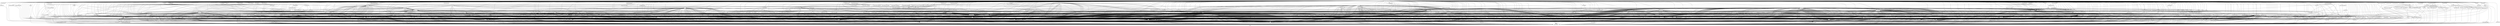 digraph "Call Graph" {
	label="Call Graph";

	Node0x201cf6780 [shape=record,label="{external node}"];
	Node0x201cf6780 -> Node0x201cf69c0;
	Node0x201cf6780 -> Node0x20226ba40;
	Node0x201cf6780 -> Node0x20226b540;
	Node0x201cf6780 -> Node0x20226be40;
	Node0x201cf6780 -> Node0x20226b080;
	Node0x201cf6780 -> Node0x20226b200;
	Node0x201cf6780 -> Node0x20226bd40;
	Node0x201cf6780 -> Node0x20226b640;
	Node0x201cf6780 -> Node0x20226bb80;
	Node0x201cf6780 -> Node0x20226b400;
	Node0x201cf6780 -> Node0x20226b340;
	Node0x201cf6780 -> Node0x20226b740;
	Node0x201cf6780 -> Node0x20226b440;
	Node0x201cf6780 -> Node0x20226b5c0;
	Node0x201cf6780 -> Node0x20226b680;
	Node0x201cf6780 -> Node0x20226b880;
	Node0x201cf6780 -> Node0x20226b1c0;
	Node0x201cf6780 -> Node0x20226bbc0;
	Node0x201cf6780 -> Node0x20226b500;
	Node0x201cf6780 -> Node0x20226ba00;
	Node0x201cf6780 -> Node0x20226b8c0;
	Node0x201cf6780 -> Node0x20226b300;
	Node0x201cf6780 -> Node0x20226b600;
	Node0x201cf6780 -> Node0x20226b840;
	Node0x201cf6780 -> Node0x20226b780;
	Node0x201cf6780 -> Node0x20226be00;
	Node0x201cf6780 -> Node0x20226b980;
	Node0x201cf6780 -> Node0x20226b980;
	Node0x201cf6780 -> Node0x202269dc0;
	Node0x201cf6780 -> Node0x202269dc0;
	Node0x201cf6780 -> Node0x202269300;
	Node0x201cf6780 -> Node0x202269800;
	Node0x201cf6780 -> Node0x20226bc00;
	Node0x201cf6780 -> Node0x202269940;
	Node0x201cf6780 -> Node0x202269240;
	Node0x201cf6780 -> Node0x202269e40;
	Node0x201cf6780 -> Node0x202269d80;
	Node0x201cf6780 -> Node0x202269e80;
	Node0x201cf6780 -> Node0x2022696c0;
	Node0x201cf6780 -> Node0x202269ac0;
	Node0x201cf6780 -> Node0x202269140;
	Node0x201cf6780 -> Node0x2022694c0;
	Node0x201cf6780 -> Node0x202269f80;
	Node0x201cf6780 -> Node0x202269fc0;
	Node0x201cf6780 -> Node0x202269fc0;
	Node0x201cf6780 -> Node0x202269b80;
	Node0x201cf6780 -> Node0x202269f00;
	Node0x201cf6780 -> Node0x202269c80;
	Node0x201cf6780 -> Node0x202269480;
	Node0x201cf6780 -> Node0x202269640;
	Node0x201cf6780 -> Node0x204e6b580;
	Node0x201cf6780 -> Node0x204e6b1c0;
	Node0x201cf6780 -> Node0x204e6bb00;
	Node0x201cf6780 -> Node0x204e6b200;
	Node0x201cf6780 -> Node0x204e6b980;
	Node0x201cf6780 -> Node0x204e6b700;
	Node0x201cf6780 -> Node0x204e6b2c0;
	Node0x201cf6780 -> Node0x204e6bd00;
	Node0x201cf6780 -> Node0x204e6b900;
	Node0x201cf6780 -> Node0x204e6b740;
	Node0x201cf6780 -> Node0x202269200;
	Node0x201cf6780 -> Node0x204e6bd80;
	Node0x201cf6780 -> Node0x204e6b780;
	Node0x201cf6780 -> Node0x204e6be80;
	Node0x201cf6780 -> Node0x202269840;
	Node0x201cf6780 -> Node0x2022695c0;
	Node0x201cf6780 -> Node0x202269a00;
	Node0x201cf6780 -> Node0x204e6b500;
	Node0x201cf6780 -> Node0x204e6b7c0;
	Node0x201cf6780 -> Node0x204e6b680;
	Node0x201cf6780 -> Node0x202269d00;
	Node0x201cf6780 -> Node0x204e6ba40;
	Node0x201cf6780 -> Node0x204e6b400;
	Node0x201cf6780 -> Node0x204e6bdc0;
	Node0x201cf6780 -> Node0x204e6b880;
	Node0x201cf6780 -> Node0x2022671c0;
	Node0x201cf6780 -> Node0x202267340;
	Node0x201cf6780 -> Node0x202267dc0;
	Node0x201cf6780 -> Node0x202267200;
	Node0x201cf6780 -> Node0x202267640;
	Node0x201cf6780 -> Node0x204e6b080;
	Node0x201cf6780 -> Node0x204e6bec0;
	Node0x201cf6780 -> Node0x204e6be00;
	Node0x201cf6780 -> Node0x204e6bf40;
	Node0x201cf6780 -> Node0x202267c40;
	Node0x201cf6780 -> Node0x204e6bac0;
	Node0x201cf6780 -> Node0x204e6b6c0;
	Node0x201cf6780 -> Node0x204e6bc80;
	Node0x201cf6780 -> Node0x202269080;
	Node0x201cf6780 -> Node0x202267940;
	Node0x201cf6780 -> Node0x202267980;
	Node0x201cf6780 -> Node0x204e6b440;
	Node0x201cf6780 -> Node0x202267240;
	Node0x201cf6780 -> Node0x202267a00;
	Node0x201cf6780 -> Node0x202267900;
	Node0x201cf6780 -> Node0x202267b80;
	Node0x201cf6780 -> Node0x202267840;
	Node0x201cf6780 -> Node0x202267e80;
	Node0x201cf6780 -> Node0x202267b00;
	Node0x201cf6780 -> Node0x202267880;
	Node0x201cf6780 -> Node0x2022679c0;
	Node0x201cf6780 -> Node0x202267280;
	Node0x201cf6780 -> Node0x202267400;
	Node0x201cf6780 -> Node0x202267b40;
	Node0x201cf6780 -> Node0x202267d00;
	Node0x201cf6780 -> Node0x202267540;
	Node0x201cf6780 -> Node0x202267a40;
	Node0x201cf6780 -> Node0x202267fc0;
	Node0x201cf6780 -> Node0x202267000;
	Node0x201cf6780 -> Node0x2022670c0;
	Node0x201cf6780 -> Node0x202267300;
	Node0x201cf6780 -> Node0x2022675c0;
	Node0x201cf6780 -> Node0x202267600;
	Node0x201cf6780 -> Node0x202267740;
	Node0x201cf6780 -> Node0x202267800;
	Node0x201cf6780 -> Node0x204e6aec0;
	Node0x201cf6780 -> Node0x204e6aec0;
	Node0x201cf6780 -> Node0x204e6a940;
	Node0x201cf6780 -> Node0x204e6a8c0;
	Node0x201cf6780 -> Node0x204e6a8c0;
	Node0x201cf6780 -> Node0x204e6a080;
	Node0x201cf6780 -> Node0x204e6af40;
	Node0x201cf6780 -> Node0x204e6a140;
	Node0x201cf6780 -> Node0x204e6adc0;
	Node0x201cf6780 -> Node0x204e6a240;
	Node0x201cf6780 -> Node0x204e6ad00;
	Node0x201cf6780 -> Node0x204e6af00;
	Node0x201cf6780 -> Node0x204e6af80;
	Node0x201cf6780 -> Node0x204e6acc0;
	Node0x201cf6780 -> Node0x204e6a600;
	Node0x201cf6780 -> Node0x204e6ae40;
	Node0x201cf6780 -> Node0x204e6a340;
	Node0x201cf6780 -> Node0x204e6a7c0;
	Node0x201cf6780 -> Node0x204e6a580;
	Node0x201cf6780 -> Node0x204e6a640;
	Node0x201cf6780 -> Node0x204e6a440;
	Node0x201cf6780 -> Node0x204e6a4c0;
	Node0x201cf6780 -> Node0x204e6a2c0;
	Node0x201cf6780 -> Node0x204e6ab40;
	Node0x201cf6780 -> Node0x204e6ab00;
	Node0x201cf6780 -> Node0x204e6a100;
	Node0x201cf6780 -> Node0x204e6ae80;
	Node0x201cf6780 -> Node0x204e6a040;
	Node0x201cf6780 -> Node0x204e6a040;
	Node0x201cf6780 -> Node0x2022681c0;
	Node0x201cf6780 -> Node0x204e6a540;
	Node0x201cf6780 -> Node0x202268bc0;
	Node0x201cf6780 -> Node0x202268bc0;
	Node0x201cf6780 -> Node0x204e6a1c0;
	Node0x201cf6780 -> Node0x202268640;
	Node0x201cf6780 -> Node0x202268fc0;
	Node0x201cf6780 -> Node0x202268600;
	Node0x201cf6780 -> Node0x202268140;
	Node0x201cf6780 -> Node0x202268a40;
	Node0x201cf6780 -> Node0x202268300;
	Node0x201cf6780 -> Node0x202268040;
	Node0x201cf6780 -> Node0x202268340;
	Node0x201cf6780 -> Node0x202268380;
	Node0x201cf6780 -> Node0x202268e00;
	Node0x201cf6780 -> Node0x202268c40;
	Node0x201cf6780 -> Node0x202268980;
	Node0x201cf6780 -> Node0x202268480;
	Node0x201cf6780 -> Node0x202268f80;
	Node0x201cf6780 -> Node0x202268f40;
	Node0x201cf6780 -> Node0x202268b80;
	Node0x201cf6780 -> Node0x202263dc0;
	Node0x201cf6780 -> Node0x202268840;
	Node0x201cf6780 -> Node0x202263b80;
	Node0x201cf6780 -> Node0x202263d40;
	Node0x201cf6780 -> Node0x202268200;
	Node0x201cf6780 -> Node0x2022688c0;
	Node0x201cf6780 -> Node0x2022630c0;
	Node0x201cf6780 -> Node0x202268180;
	Node0x201cf6780 -> Node0x202268700;
	Node0x201cf6780 -> Node0x202268ac0;
	Node0x201cf6780 -> Node0x202268b40;
	Node0x201cf6780 -> Node0x202268c80;
	Node0x201cf6780 -> Node0x202268d00;
	Node0x201cf6780 -> Node0x202263a00;
	Node0x201cf6780 -> Node0x202263640;
	Node0x201cf6780 -> Node0x20226b140;
	Node0x201cf6780 -> Node0x202263f80;
	Node0x201cf6780 -> Node0x202263500;
	Node0x201cf6780 -> Node0x202263fc0;
	Node0x201cf6780 -> Node0x2022636c0;
	Node0x201cf6780 -> Node0x20226b580;
	Node0x201cf6780 -> Node0x20226bfc0;
	Node0x201cf6780 -> Node0x20226b180;
	Node0x201cf6780 -> Node0x2022639c0;
	Node0x201cf6780 -> Node0x202263240;
	Node0x201cf6780 -> Node0x2022633c0;
	Node0x201cf6780 -> Node0x202263a80;
	Node0x201cf6780 -> Node0x202263040;
	Node0x201cf6780 -> Node0x202263980;
	Node0x201cf6780 -> Node0x202263cc0;
	Node0x201cf6780 -> Node0x202263280;
	Node0x201cf6780 -> Node0x202263800;
	Node0x201cf6780 -> Node0x202263140;
	Node0x201cf6780 -> Node0x202263e40;
	Node0x201cf6780 -> Node0x202263080;
	Node0x201cf6780 -> Node0x202263880;
	Node0x201cf6780 -> Node0x202263180;
	Node0x201cf6780 -> Node0x202262e80;
	Node0x201cf6780 -> Node0x202262b00;
	Node0x201cf6780 -> Node0x202262500;
	Node0x201cf6780 -> Node0x202262640;
	Node0x201cf6780 -> Node0x202262240;
	Node0x201cf6780 -> Node0x202263200;
	Node0x201cf6780 -> Node0x202262c00;
	Node0x201cf6780 -> Node0x202262b40;
	Node0x201cf6780 -> Node0x202262980;
	Node0x201cf6780 -> Node0x202262b80;
	Node0x201cf6780 -> Node0x2022625c0;
	Node0x201cf6780 -> Node0x202262a00;
	Node0x201cf6780 -> Node0x202262f40;
	Node0x201cf6780 -> Node0x202262c80;
	Node0x201cf6780 -> Node0x2022628c0;
	Node0x201cf6780 -> Node0x202262600;
	Node0x201cf6780 -> Node0x202262cc0;
	Node0x201cf6780 -> Node0x202262400;
	Node0x201cf6780 -> Node0x202262800;
	Node0x201cf6780 -> Node0x202263b00;
	Node0x201cf6780 -> Node0x201cf6a00;
	Node0x201cf6780 -> Node0x20226b380;
	Node0x201cf6780 -> Node0x202262fc0;
	Node0x201cf6780 -> Node0x202262080;
	Node0x201cf6780 -> Node0x2022621c0;
	Node0x201cf6780 -> Node0x202262700;
	Node0x201cf6780 -> Node0x202262180;
	Node0x201cf6780 -> Node0x202262780;
	Node0x201cf6780 -> Node0x202262880;
	Node0x201cf6780 -> Node0x202262940;
	Node0x201cf6780 -> Node0x20225d040;
	Node0x201cf6780 -> Node0x20225d280;
	Node0x201cf6780 -> Node0x20225d880;
	Node0x201cf6780 -> Node0x20225d1c0;
	Node0x201cf6780 -> Node0x20225d080;
	Node0x201cf6780 -> Node0x20225d740;
	Node0x201cf6780 -> Node0x20225dcc0;
	Node0x201cf6780 -> Node0x20225d140;
	Node0x201cf6780 -> Node0x20225de40;
	Node0x201cf6780 -> Node0x20225d600;
	Node0x201cf6780 -> Node0x20225df40;
	Node0x201cf6780 -> Node0x20225d980;
	Node0x201cf6780 -> Node0x20225d480;
	Node0x201cf6780 -> Node0x20225d2c0;
	Node0x201cf6780 -> Node0x20225d540;
	Node0x201cf6780 -> Node0x20225d640;
	Node0x201cf6780 -> Node0x20225d680;
	Node0x201cf6780 -> Node0x20225d900;
	Node0x201cf6780 -> Node0x20225dc80;
	Node0x201cf6780 -> Node0x20225de80;
	Node0x201cf6780 -> Node0x20225ad00;
	Node0x201cf6780 -> Node0x20225a800;
	Node0x201cf6780 -> Node0x20225a680;
	Node0x201cf6780 -> Node0x20225a7c0;
	Node0x201cf6780 -> Node0x20225a340;
	Node0x201cf6780 -> Node0x20225a100;
	Node0x201cf6780 -> Node0x20225a100;
	Node0x201cf6780 -> Node0x20225ad80;
	Node0x201cf6780 -> Node0x20225abc0;
	Node0x201cf6780 -> Node0x20225a9c0;
	Node0x201cf6780 -> Node0x20225aa00;
	Node0x201cf6780 -> Node0x20225a740;
	Node0x201cf6780 -> Node0x20225aa80;
	Node0x201cf6780 -> Node0x20225a780;
	Node0x201cf6780 -> Node0x20225ac40;
	Node0x201cf6780 -> Node0x20225afc0;
	Node0x201cf6780 -> Node0x20225a840;
	Node0x201cf6780 -> Node0x20225a0c0;
	Node0x201cf6780 -> Node0x20225ae80;
	Node0x201cf6780 -> Node0x20225af00;
	Node0x201cf6780 -> Node0x20225ac80;
	Node0x201cf6780 -> Node0x20225a000;
	Node0x201cf6780 -> Node0x202253a80;
	Node0x201cf6780 -> Node0x202253d80;
	Node0x201cf6780 -> Node0x2022534c0;
	Node0x201cf6780 -> Node0x202253380;
	Node0x201cf6780 -> Node0x202253e00;
	Node0x201cf6780 -> Node0x202253b80;
	Node0x201cf6780 -> Node0x202253500;
	Node0x201cf6780 -> Node0x202253fc0;
	Node0x201cf6780 -> Node0x202253ac0;
	Node0x201cf6780 -> Node0x202253ec0;
	Node0x201cf6780 -> Node0x202253280;
	Node0x201cf6780 -> Node0x202253d40;
	Node0x201cf6780 -> Node0x202253300;
	Node0x201cf6780 -> Node0x202253e40;
	Node0x201cf6780 -> Node0x202253140;
	Node0x201cf6780 -> Node0x202253900;
	Node0x201cf6780 -> Node0x202253940;
	Node0x201cf6780 -> Node0x2022531c0;
	Node0x201cf6780 -> Node0x2022530c0;
	Node0x201cf6780 -> Node0x202253800;
	Node0x201cf6780 -> Node0x202253640;
	Node0x201cf6780 -> Node0x202253b40;
	Node0x201cf6780 -> Node0x202253600;
	Node0x201cf6780 -> Node0x202253580;
	Node0x201cf6780 -> Node0x202253340;
	Node0x201cf6780 -> Node0x202253400;
	Node0x201cf6780 -> Node0x202253c80;
	Node0x201cf6780 -> Node0x202253840;
	Node0x201cf6780 -> Node0x202253f40;
	Node0x201cf6780 -> Node0x20225af40;
	Node0x201cf6780 -> Node0x202253c00;
	Node0x201cf6780 -> Node0x20224cf00;
	Node0x201cf6780 -> Node0x20224cac0;
	Node0x201cf6780 -> Node0x202262340;
	Node0x201cf6780 -> Node0x202262dc0;
	Node0x201cf6780 -> Node0x20224cd80;
	Node0x201cf6780 -> Node0x20224c700;
	Node0x201cf6780 -> Node0x202269600;
	Node0x201cf6780 -> Node0x20224c340;
	Node0x201cf6780 -> Node0x20224cd00;
	Node0x201cf6780 -> Node0x20224cd00;
	Node0x201cf6780 -> Node0x20224c280;
	Node0x201cf6780 -> Node0x20224c280;
	Node0x201cf6780 -> Node0x20224cc80;
	Node0x201cf6780 -> Node0x20224c0c0;
	Node0x201cf6780 -> Node0x20224cd40;
	Node0x201cf6780 -> Node0x20224c300;
	Node0x201cf6780 -> Node0x20224c2c0;
	Node0x201cf6780 -> Node0x20224c800;
	Node0x201cf6780 -> Node0x20224c5c0;
	Node0x201cf6780 -> Node0x20224c540;
	Node0x201cf6780 -> Node0x20224c600;
	Node0x201cf6780 -> Node0x20224c880;
	Node0x201cf6780 -> Node0x20224cfc0;
	Node0x201cf6780 -> Node0x20224c8c0;
	Node0x201cf6780 -> Node0x202263300;
	Node0x201cf6780 -> Node0x20224c940;
	Node0x201cf6780 -> Node0x20224b7c0;
	Node0x201cf6780 -> Node0x20224b040;
	Node0x201cf6780 -> Node0x20224b940;
	Node0x201cf6780 -> Node0x20224b2c0;
	Node0x201cf6780 -> Node0x20224b0c0;
	Node0x201cf6780 -> Node0x20224b840;
	Node0x201cf6780 -> Node0x20224bb80;
	Node0x201cf6780 -> Node0x204e68300;
	Node0x201cf6780 -> Node0x204e68880;
	Node0x201cf6780 -> Node0x204e680c0;
	Node0x201cf6780 -> Node0x204e68780;
	Node0x201cf6780 -> Node0x204e68a40;
	Node0x201cf6780 -> Node0x204e68800;
	Node0x201cf6780 -> Node0x204e68340;
	Node0x201cf6780 -> Node0x204e682c0;
	Node0x201cf6780 -> Node0x204e68900;
	Node0x201cf6780 -> Node0x204e68b00;
	Node0x201cf6780 -> Node0x204e68400;
	Node0x201cf6780 -> Node0x204e68ac0;
	Node0x201cf6780 -> Node0x204e68600;
	Node0x201cf6780 -> Node0x204e68f40;
	Node0x201cf6780 -> Node0x204e68640;
	Node0x201cf6780 -> Node0x204e68040;
	Node0x201cf6780 -> Node0x204e68e00;
	Node0x201cf6780 -> Node0x204e68b80;
	Node0x201cf6780 -> Node0x20224bd80;
	Node0x201cf6780 -> Node0x204e68180;
	Node0x201cf6780 -> Node0x204e68080;
	Node0x201cf6780 -> Node0x2022462c0;
	Node0x201cf6780 -> Node0x2022464c0;
	Node0x201cf6780 -> Node0x202246d00;
	Node0x201cf6780 -> Node0x202246600;
	Node0x201cf6780 -> Node0x20224bd00;
	Node0x201cf6780 -> Node0x202246ac0;
	Node0x201cf6780 -> Node0x202246f80;
	Node0x201cf6780 -> Node0x202246680;
	Node0x201cf6780 -> Node0x2022466c0;
	Node0x201cf6780 -> Node0x202246b00;
	Node0x201cf6780 -> Node0x202246380;
	Node0x201cf6780 -> Node0x204e688c0;
	Node0x201cf6780 -> Node0x202246e80;
	Node0x201cf6780 -> Node0x202246740;
	Node0x201cf6780 -> Node0x20224be80;
	Node0x201cf6780 -> Node0x2022468c0;
	Node0x201cf6780 -> Node0x202246b80;
	Node0x201cf6780 -> Node0x204e68dc0;
	Node0x201cf6780 -> Node0x202246400;
	Node0x201cf6780 -> Node0x204e68240;
	Node0x201cf6780 -> Node0x20224be40;
	Node0x201cf6780 -> Node0x204e68c00;
	Node0x201cf6780 -> Node0x202246900;
	Node0x201cf6780 -> Node0x202246fc0;
	Node0x201cf6780 -> Node0x2022469c0;
	Node0x201cf6780 -> Node0x202246640;
	Node0x201cf6780 -> Node0x202246000;
	Node0x201cf6780 -> Node0x202246580;
	Node0x201cf6780 -> Node0x202246580;
	Node0x201cf6780 -> Node0x202246080;
	Node0x201cf6780 -> Node0x2022460c0;
	Node0x201cf6780 -> Node0x202246780;
	Node0x201cf6780 -> Node0x202246180;
	Node0x201cf6780 -> Node0x202246540;
	Node0x201cf6780 -> Node0x202240ec0;
	Node0x201cf6780 -> Node0x202240a80;
	Node0x201cf6780 -> Node0x202240d00;
	Node0x201cf6780 -> Node0x202268a80;
	Node0x201cf6780 -> Node0x20223e440;
	Node0x201cf6780 -> Node0x204e6a840;
	Node0x201cf6780 -> Node0x202240900;
	Node0x201cf6780 -> Node0x20223e0c0;
	Node0x201cf6780 -> Node0x202240340;
	Node0x201cf6780 -> Node0x20223e400;
	Node0x201cf6780 -> Node0x202246800;
	Node0x201cf6780 -> Node0x20223ef40;
	Node0x201cf6780 -> Node0x202240cc0;
	Node0x201cf6780 -> Node0x20223efc0;
	Node0x201cf6780 -> Node0x20223e1c0;
	Node0x201cf6780 -> Node0x2022406c0;
	Node0x201cf6780 -> Node0x20223eec0;
	Node0x201cf6780 -> Node0x20223e040;
	Node0x201cf6780 -> Node0x202240c40;
	Node0x201cf6780 -> Node0x202240500;
	Node0x201cf6780 -> Node0x202240240;
	Node0x201cf6780 -> Node0x20223ecc0;
	Node0x201cf6780 -> Node0x20223e8c0;
	Node0x201cf6780 -> Node0x202240fc0;
	Node0x201cf6780 -> Node0x202240f00;
	Node0x201cf6780 -> Node0x202240040;
	Node0x201cf6780 -> Node0x202240180;
	Node0x201cf6780 -> Node0x202240080;
	Node0x201cf6780 -> Node0x202240580;
	Node0x201cf6780 -> Node0x202240c00;
	Node0x201cf6780 -> Node0x202240e40;
	Node0x201cf6780 -> Node0x202240740;
	Node0x201cf6780 -> Node0x202240300;
	Node0x201cf6780 -> Node0x202240e00;
	Node0x201cf6780 -> Node0x2022403c0;
	Node0x201cf6780 -> Node0x202240a40;
	Node0x201cf6780 -> Node0x202240880;
	Node0x201cf6780 -> Node0x2022408c0;
	Node0x201cf6780 -> Node0x202240540;
	Node0x201cf6780 -> Node0x202240980;
	Node0x201cf6780 -> Node0x20223ec80;
	Node0x201cf6780 -> Node0x20223ec80;
	Node0x201cf6780 -> Node0x20223eb80;
	Node0x201cf6780 -> Node0x20223e600;
	Node0x201cf6780 -> Node0x20223e600;
	Node0x201cf6780 -> Node0x20223e6c0;
	Node0x201cf6780 -> Node0x20223e6c0;
	Node0x201cf6780 -> Node0x20223e740;
	Node0x201cf6780 -> Node0x20223ec00;
	Node0x201cf6780 -> Node0x20223ed00;
	Node0x201cf6780 -> Node0x20223e680;
	Node0x201cf6780 -> Node0x20223e3c0;
	Node0x201cf6780 -> Node0x20223e3c0;
	Node0x201cf6780 -> Node0x20223e700;
	Node0x201cf6780 -> Node0x20223e780;
	Node0x201cf6780 -> Node0x20225a280;
	Node0x201cf6780 -> Node0x20225d4c0;
	Node0x201cf6780 -> Node0x20225a580;
	Node0x201cf6780 -> Node0x202267180;
	Node0x201cf6780 -> Node0x20223e5c0;
	Node0x201cf6780 -> Node0x20223ee80;
	Node0x201cf6780 -> Node0x20223e100;
	Node0x201cf6780 -> Node0x20223e840;
	Node0x201cf6780 -> Node0x20223e800;
	Node0x201cf6780 -> Node0x20223e980;
	Node0x201cf6780 -> Node0x20223ea80;
	Node0x201cf6780 -> Node0x20223ee00;
	Node0x201cf6780 -> Node0x2022536c0;
	Node0x201cf6780 -> Node0x20225d700;
	Node0x201cf6780 -> Node0x206b85000;
	Node0x201cf6780 -> Node0x206b85200;
	Node0x201cf6780 -> Node0x206b85c40;
	Node0x201cf6780 -> Node0x206b85bc0;
	Node0x201cf6780 -> Node0x206b85f00;
	Node0x201cf6780 -> Node0x204e68440;
	Node0x201cf6780 -> Node0x206b85fc0;
	Node0x201cf6780 -> Node0x206b85440;
	Node0x201cf6780 -> Node0x206b85380;
	Node0x201cf6780 -> Node0x206b85d00;
	Node0x201cf6780 -> Node0x206b85340;
	Node0x201cf6780 -> Node0x206b85e80;
	Node0x201cf6780 -> Node0x20223e4c0;
	Node0x201cf6780 -> Node0x20223e640;
	Node0x201cf6780 -> Node0x206b852c0;
	Node0x201cf6780 -> Node0x206b852c0;
	Node0x201cf6780 -> Node0x206b85a40;
	Node0x201cf6780 -> Node0x202246300;
	Node0x201cf6780 -> Node0x206b85d80;
	Node0x201cf6780 -> Node0x206b85080;
	Node0x201cf6780 -> Node0x206b85b80;
	Node0x201cf6780 -> Node0x206b85dc0;
	Node0x201cf6780 -> Node0x206b85140;
	Node0x201cf6780 -> Node0x204e6ba00;
	Node0x201cf6780 -> Node0x206b853c0;
	Node0x201cf6780 -> Node0x206b85240;
	Node0x201cf6780 -> Node0x202246d80;
	Node0x201cf6780 -> Node0x202267cc0;
	Node0x201cf6780 -> Node0x204e6b000;
	Node0x201cf6780 -> Node0x206b854c0;
	Node0x201cf6780 -> Node0x206b85c00;
	Node0x201cf6780 -> Node0x206b85ac0;
	Node0x201cf6780 -> Node0x206b855c0;
	Node0x201cf6780 -> Node0x206b85ec0;
	Node0x201cf6780 -> Node0x206b856c0;
	Node0x201cf6780 -> Node0x206b85e40;
	Node0x201cf6780 -> Node0x206b85300;
	Node0x201cf6780 -> Node0x206b85300;
	Node0x201cf6780 -> Node0x206b8b940;
	Node0x201cf6780 -> Node0x206b8b940;
	Node0x201cf6780 -> Node0x206b8be40;
	Node0x201cf6780 -> Node0x206b8b280;
	Node0x201cf6780 -> Node0x206b8b300;
	Node0x201cf6780 -> Node0x206b8b840;
	Node0x201cf6780 -> Node0x206b8b6c0;
	Node0x201cf6780 -> Node0x206b8be80;
	Node0x201cf6780 -> Node0x206b85400;
	Node0x201cf6780 -> Node0x206b85500;
	Node0x201cf6780 -> Node0x206b8b100;
	Node0x201cf6780 -> Node0x206b8b880;
	Node0x201cf6780 -> Node0x206b8b140;
	Node0x201cf6780 -> Node0x206b85740;
	Node0x201cf6780 -> Node0x206b8ba40;
	Node0x201cf6780 -> Node0x206b8ba40;
	Node0x201cf6780 -> Node0x206b8bc80;
	Node0x201cf6780 -> Node0x206b8bc80;
	Node0x201cf6780 -> Node0x206b8b380;
	Node0x201cf6780 -> Node0x206b8be00;
	Node0x201cf6780 -> Node0x206b8bc00;
	Node0x201cf6780 -> Node0x206b8bac0;
	Node0x201cf6780 -> Node0x206b8bac0;
	Node0x201cf6780 -> Node0x206b8bc40;
	Node0x201cf6780 -> Node0x206b8b5c0;
	Node0x201cf6780 -> Node0x20226bf40;
	Node0x201cf6780 -> Node0x2022463c0;
	Node0x201cf6780 -> Node0x20224c500;
	Node0x201cf6780 -> Node0x20225df80;
	Node0x201cf6780 -> Node0x20225dd40;
	Node0x201cf6780 -> Node0x20224b480;
	Node0x201cf6780 -> Node0x20225a400;
	Node0x201cf6780 -> Node0x206b8bfc0;
	Node0x201cf6780 -> Node0x202269740;
	Node0x201cf6780 -> Node0x206b8b040;
	Node0x201cf6780 -> Node0x202240f80;
	Node0x201cf6780 -> Node0x206b8ba80;
	Node0x201cf6780 -> Node0x206b8b1c0;
	Node0x201cf6780 -> Node0x20223e2c0;
	Node0x201cf6780 -> Node0x201cf6c40;
	Node0x201cf6780 -> Node0x202269b00;
	Node0x201cf6780 -> Node0x206b8b980;
	Node0x201cf6780 -> Node0x20225af80;
	Node0x201cf6780 -> Node0x202262440;
	Node0x201cf6780 -> Node0x206b8b0c0;
	Node0x201cf6780 -> Node0x206b8b500;
	Node0x201cf6780 -> Node0x2022685c0;
	Node0x201cf6780 -> Node0x206b8b480;
	Node0x201cf6780 -> Node0x206b8b4c0;
	Node0x201cf6780 -> Node0x204e6a180;
	Node0x201cf6780 -> Node0x206b8bb80;
	Node0x201cf6780 -> Node0x202269780;
	Node0x201cf6780 -> Node0x206b8b700;
	Node0x201cf6780 -> Node0x20225a300;
	Node0x201cf6780 -> Node0x20225a2c0;
	Node0x201cf6780 -> Node0x206b8b7c0;
	Node0x201cf6780 -> Node0x20224c6c0;
	Node0x201cf6780 -> Node0x20224b9c0;
	Node0x201cf6780 -> Node0x206b8a140;
	Node0x201cf6780 -> Node0x202269340;
	Node0x201cf6780 -> Node0x20224c980;
	Node0x201cf6780 -> Node0x20225d0c0;
	Node0x201cf6780 -> Node0x20224bac0;
	Node0x201cf6780 -> Node0x20224b400;
	Node0x201cf6780 -> Node0x20224ba40;
	Node0x201cf6780 -> Node0x20224b5c0;
	Node0x201cf6780 -> Node0x20224b780;
	Node0x201cf6780 -> Node0x20224b700;
	Node0x201cf6780 -> Node0x20224b740;
	Node0x201cf6780 -> Node0x20224b180;
	Node0x201cf6780 -> Node0x20224b380;
	Node0x201cf6780 -> Node0x20224bfc0;
	Node0x201cf6780 -> Node0x206b8aa80;
	Node0x201cf6780 -> Node0x206b8a6c0;
	Node0x201cf6780 -> Node0x206b8a280;
	Node0x201cf6780 -> Node0x206b8a7c0;
	Node0x201cf6780 -> Node0x206b8a1c0;
	Node0x201cf6780 -> Node0x20224b440;
	Node0x201cf6780 -> Node0x20224ba00;
	Node0x201cf6780 -> Node0x206b8ad00;
	Node0x201cf6780 -> Node0x206b8a100;
	Node0x201cf6780 -> Node0x20224b500;
	Node0x201cf6780 -> Node0x20224bf40;
	Node0x201cf6780 -> Node0x206b8b2c0;
	Node0x201cf6780 -> Node0x206b8a040;
	Node0x201cf6780 -> Node0x206b8a480;
	Node0x201cf6780 -> Node0x206b8ac80;
	Node0x201cf6780 -> Node0x206b8ab00;
	Node0x201cf6780 -> Node0x206b8b9c0;
	Node0x201cf6780 -> Node0x202246500;
	Node0x201cf6780 -> Node0x20224ce80;
	Node0x201cf6780 -> Node0x206b8ac40;
	Node0x201cf6780 -> Node0x20224cb40;
	Node0x201cf6780 -> Node0x20224c440;
	Node0x201cf6780 -> Node0x2022693c0;
	Node0x201cf6780 -> Node0x20224ce00;
	Node0x201cf6780 -> Node0x20224cb00;
	Node0x201cf6780 -> Node0x2022692c0;
	Node0x201cf6780 -> Node0x20224b300;
	Node0x201cf6780 -> Node0x20224c1c0;
	Node0x201cf6780 -> Node0x20224bf00;
	Node0x201cf6780 -> Node0x206b8a840;
	Node0x201cf6780 -> Node0x206b8a840;
	Node0x201cf6780 -> Node0x206b8ad80;
	Node0x201cf6780 -> Node0x206b8a780;
	Node0x201cf6780 -> Node0x206b8ab40;
	Node0x201cf6780 -> Node0x206b8a2c0;
	Node0x201cf6780 -> Node0x206b8a240;
	Node0x201cf6780 -> Node0x206b8a240;
	Node0x201cf6780 -> Node0x206b8a340;
	Node0x201cf6780 -> Node0x206b8a340;
	Node0x201cf6780 -> Node0x206b8ae40;
	Node0x201cf6780 -> Node0x206b8a300;
	Node0x201cf6780 -> Node0x206b8ab80;
	Node0x201cf6780 -> Node0x206b8ab80;
	Node0x201cf6780 -> Node0x206b8aa00;
	Node0x201cf6780 -> Node0x206b8aa00;
	Node0x201cf6780 -> Node0x2022624c0;
	Node0x201cf6780 -> Node0x206b8af00;
	Node0x201cf6780 -> Node0x206b8ae80;
	Node0x204e6b580 [shape=record,label="{asprintf}"];
	Node0x204e6b580 -> Node0x201cf6400;
	Node0x204e6b980 [shape=record,label="{cmd_new}"];
	Node0x204e6b980 -> Node0x204e6b700;
	Node0x204e6b980 -> Node0x202269ac0;
	Node0x204e6b980 -> Node0x2022696c0;
	Node0x204e6b980 -> Node0x204e6b2c0;
	Node0x204e6b980 -> Node0x2022696c0;
	Node0x204e6b980 -> Node0x204e6bd00;
	Node0x202269140 [shape=record,label="{llvm.memcpy.p0i8.p0i8.i64}"];
	Node0x204e6b700 [shape=record,label="{llvm.va_start}"];
	Node0x2022694c0 [shape=record,label="{time}"];
	Node0x2022694c0 -> Node0x201cf6400;
	Node0x204e6b6c0 [shape=record,label="{SSL_get_error}"];
	Node0x204e6b6c0 -> Node0x201cf6400;
	Node0x204e6b1c0 [shape=record,label="{strdup}"];
	Node0x204e6b1c0 -> Node0x201cf6400;
	Node0x202269c80 [shape=record,label="{client_init}"];
	Node0x202269c80 -> Node0x202269ac0;
	Node0x202269c80 -> Node0x2022696c0;
	Node0x202269c80 -> Node0x202269480;
	Node0x202269c80 -> Node0x2022696c0;
	Node0x202269c80 -> Node0x202269640;
	Node0x202269c80 -> Node0x202269800;
	Node0x202269c80 -> Node0x204e6b580;
	Node0x202269c80 -> Node0x2022696c0;
	Node0x202269c80 -> Node0x204e6b1c0;
	Node0x202269c80 -> Node0x2022696c0;
	Node0x202269c80 -> Node0x20226ba00;
	Node0x202269c80 -> Node0x2022696c0;
	Node0x202269c80 -> Node0x204e6bb00;
	Node0x202269c80 -> Node0x204e6b200;
	Node0x202269c80 -> Node0x2022696c0;
	Node0x202269c80 -> Node0x204e6b980;
	Node0x202269c80 -> Node0x204e6b980;
	Node0x202269b80 [shape=record,label="{event_add}"];
	Node0x202269b80 -> Node0x201cf6400;
	Node0x202269fc0 [shape=record,label="{bounce_event}"];
	Node0x202269fc0 -> Node0x202269d00;
	Node0x202269fc0 -> Node0x202269800;
	Node0x202269fc0 -> Node0x2022692c0;
	Node0x202269fc0 -> Node0x202269b00;
	Node0x202269fc0 -> Node0x202269600;
	Node0x202269fc0 -> Node0x202269080;
	Node0x202269fc0 -> Node0x20226b840;
	Node0x202269fc0 -> Node0x20226be40;
	Node0x202269fc0 -> Node0x202269f80;
	Node0x202269fc0 -> Node0x202269b80;
	Node0x202269fc0 -> Node0x202269f80;
	Node0x202269fc0 -> Node0x202269b80;
	Node0x202269f00 [shape=record,label="{close}"];
	Node0x202269f00 -> Node0x201cf6400;
	Node0x204e6bb00 [shape=record,label="{msgbuf_init}"];
	Node0x204e6bb00 -> Node0x201cf6400;
	Node0x204e6b200 [shape=record,label="{getsockopt}"];
	Node0x204e6b200 -> Node0x201cf6400;
	Node0x202269480 [shape=record,label="{getsockname}"];
	Node0x202269480 -> Node0x201cf6400;
	Node0x202269640 [shape=record,label="{getnameinfo}"];
	Node0x202269640 -> Node0x201cf6400;
	Node0x202269f80 [shape=record,label="{event_set}"];
	Node0x202269f80 -> Node0x201cf6400;
	Node0x204e6a840 [shape=record,label="{imsg_compose_event}"];
	Node0x204e6a840 -> Node0x202240900;
	Node0x204e6a840 -> Node0x2022696c0;
	Node0x204e6a840 -> Node0x202268a80;
	Node0x202240340 [shape=record,label="{event_loopexit}"];
	Node0x202240340 -> Node0x201cf6400;
	Node0x20223e400 [shape=record,label="{childtree_SPLAY_INSERT}"];
	Node0x20223e400 -> Node0x202246800;
	Node0x202240ac0 [shape=record,label="{parent_send_config_listeners}"];
	Node0x202240ac0 -> Node0x20226b540;
	Node0x202240ac0 -> Node0x202240900;
	Node0x202240ac0 -> Node0x2022696c0;
	Node0x202240ac0 -> Node0x202268a80;
	Node0x202240ac0 -> Node0x20223e5c0;
	Node0x202240ac0 -> Node0x20223efc0;
	Node0x202240ac0 -> Node0x202268a80;
	Node0x202240ac0 -> Node0x20225a580;
	Node0x202240ac0 -> Node0x204e6adc0;
	Node0x202240ac0 -> Node0x2022696c0;
	Node0x202240ac0 -> Node0x20223e1c0;
	Node0x202240ac0 -> Node0x2022696c0;
	Node0x202240ac0 -> Node0x204e6af80;
	Node0x202240ac0 -> Node0x2022696c0;
	Node0x202240ac0 -> Node0x202240900;
	Node0x202240ac0 -> Node0x2022696c0;
	Node0x202240ac0 -> Node0x202268a80;
	Node0x202240ac0 -> Node0x202240900;
	Node0x202240ac0 -> Node0x2022696c0;
	Node0x202240ac0 -> Node0x202268a80;
	Node0x202240900 [shape=record,label="{imsg_compose}"];
	Node0x202240900 -> Node0x201cf6400;
	Node0x202240600 [shape=record,label="{parent_send_config_client_certs}"];
	Node0x202240600 -> Node0x20226b540;
	Node0x202240600 -> Node0x202240900;
	Node0x202240600 -> Node0x2022696c0;
	Node0x202240600 -> Node0x202268a80;
	Node0x202240600 -> Node0x20223e5c0;
	Node0x202240600 -> Node0x20223efc0;
	Node0x202240600 -> Node0x202268a80;
	Node0x202240600 -> Node0x20225a580;
	Node0x202240600 -> Node0x202240900;
	Node0x202240600 -> Node0x2022696c0;
	Node0x202240600 -> Node0x202268a80;
	Node0x20223e1c0 [shape=record,label="{setsockopt}"];
	Node0x20223e1c0 -> Node0x201cf6400;
	Node0x20223efc0 [shape=record,label="{imsg_composev}"];
	Node0x20223efc0 -> Node0x201cf6400;
	Node0x2022406c0 [shape=record,label="{kill}"];
	Node0x2022406c0 -> Node0x201cf6400;
	Node0x20223e440 [shape=record,label="{imsg_flush}"];
	Node0x20223e440 -> Node0x201cf6400;
	Node0x20223e0c0 [shape=record,label="{child_cmp}"];
	Node0x202246800 [shape=record,label="{childtree_SPLAY}"];
	Node0x20223ef40 [shape=record,label="{childtree_SPLAY_REMOVE}"];
	Node0x20223ef40 -> Node0x202246800;
	Node0x20223ef40 -> Node0x202246800;
	Node0x202240640 [shape=record,label="{parent_send_config_ruleset}"];
	Node0x202240640 -> Node0x20226b540;
	Node0x202240640 -> Node0x202240900;
	Node0x202240640 -> Node0x2022696c0;
	Node0x202240640 -> Node0x202268a80;
	Node0x202240640 -> Node0x202240900;
	Node0x202240640 -> Node0x2022696c0;
	Node0x202240640 -> Node0x202268a80;
	Node0x202240640 -> Node0x202240900;
	Node0x202240640 -> Node0x2022696c0;
	Node0x202240640 -> Node0x202268a80;
	Node0x202240640 -> Node0x202240900;
	Node0x202240640 -> Node0x2022696c0;
	Node0x202240640 -> Node0x202268a80;
	Node0x202240640 -> Node0x202240900;
	Node0x202240640 -> Node0x2022696c0;
	Node0x202240640 -> Node0x202268a80;
	Node0x202240640 -> Node0x202240900;
	Node0x202240640 -> Node0x2022696c0;
	Node0x202240640 -> Node0x202268a80;
	Node0x202240cc0 [shape=record,label="{childtree_SPLAY_MINMAX}"];
	Node0x202268a80 [shape=record,label="{imsg_event_add}"];
	Node0x202268a80 -> Node0x20223e440;
	Node0x202268a80 -> Node0x204e6a1c0;
	Node0x202268a80 -> Node0x202269f80;
	Node0x202268a80 -> Node0x202269b80;
	Node0x202269240 [shape=record,label="{strcmp}"];
	Node0x202269240 -> Node0x201cf6400;
	Node0x202269e40 [shape=record,label="{crypt}"];
	Node0x202269e40 -> Node0x201cf6400;
	Node0x202269d80 [shape=record,label="{bounce_session}"];
	Node0x202269d80 -> Node0x202269340;
	Node0x202269d80 -> Node0x2022693c0;
	Node0x202269d80 -> Node0x202269e80;
	Node0x202269d80 -> Node0x2022696c0;
	Node0x202269d80 -> Node0x202269ac0;
	Node0x202269d80 -> Node0x202269c80;
	Node0x202269d80 -> Node0x202269140;
	Node0x202269d80 -> Node0x202269200;
	Node0x202269d80 -> Node0x202269840;
	Node0x202269d80 -> Node0x2022695c0;
	Node0x202269d80 -> Node0x20226b880;
	Node0x202269d80 -> Node0x2022694c0;
	Node0x202269d80 -> Node0x202269740;
	Node0x202269d80 -> Node0x202269a00;
	Node0x202269d80 -> Node0x202269780;
	Node0x202269d80 -> Node0x202269f80;
	Node0x202269d80 -> Node0x202269b80;
	Node0x202269d80 -> Node0x202269f00;
	Node0x202269e80 [shape=record,label="{fdopen}"];
	Node0x202269e80 -> Node0x201cf6400;
	Node0x20226bc00 [shape=record,label="{auth_userokay}"];
	Node0x20226bc00 -> Node0x201cf6400;
	Node0x20226b600 [shape=record,label="{log_warnx}"];
	Node0x20226b600 -> Node0x201cf6400;
	Node0x20226b840 [shape=record,label="{fclose}"];
	Node0x20226b840 -> Node0x201cf6400;
	Node0x202269300 [shape=record,label="{auth_backend_lookup}"];
	Node0x202269300 -> Node0x202269800;
	Node0x20226b980 [shape=record,label="{auth_bsd}"];
	Node0x20226b980 -> Node0x20226bc00;
	Node0x202269940 [shape=record,label="{getpwnam}"];
	Node0x202269940 -> Node0x201cf6400;
	Node0x2022696c0 [shape=record,label="{fatal}"];
	Node0x2022696c0 -> Node0x201cf6400;
	Node0x202269ac0 [shape=record,label="{calloc}"];
	Node0x202269ac0 -> Node0x201cf6400;
	Node0x20226b780 [shape=record,label="{llvm.dbg.value}"];
	Node0x20226be00 [shape=record,label="{memchr}"];
	Node0x20226be00 -> Node0x201cf6400;
	Node0x202269dc0 [shape=record,label="{auth_getpwnam}"];
	Node0x202269dc0 -> Node0x202269940;
	Node0x202269dc0 -> Node0x202269e40;
	Node0x202269dc0 -> Node0x202269240;
	Node0x202269800 [shape=record,label="{fatalx}"];
	Node0x202269800 -> Node0x201cf6400;
	Node0x206b8b5c0 [shape=record,label="{ERR_clear_error}"];
	Node0x206b8b5c0 -> Node0x201cf6400;
	Node0x2022463c0 [shape=record,label="{safe_fclose}"];
	Node0x2022463c0 -> Node0x2022679c0;
	Node0x2022463c0 -> Node0x20226b840;
	Node0x2022463c0 -> Node0x202240e00;
	Node0x2022463c0 -> Node0x20226b840;
	Node0x2022463c0 -> Node0x202267240;
	Node0x2022463c0 -> Node0x2022696c0;
	Node0x2022463c0 -> Node0x202253a80;
	Node0x2022463c0 -> Node0x2022403c0;
	Node0x2022463c0 -> Node0x2022696c0;
	Node0x2022463c0 -> Node0x20226b840;
	Node0x2022463c0 -> Node0x2022696c0;
	Node0x20224c500 [shape=record,label="{hostname_match}"];
	Node0x206b8b880 [shape=record,label="{X509_STORE_add_cert}"];
	Node0x206b8b880 -> Node0x201cf6400;
	Node0x20225df80 [shape=record,label="{valid_localpart}"];
	Node0x20225df80 -> Node0x20226be00;
	Node0x20225df80 -> Node0x20226be00;
	Node0x20225dd40 [shape=record,label="{valid_domainpart}"];
	Node0x20226bf40 [shape=record,label="{bsnprintf}"];
	Node0x20226bf40 -> Node0x204e6b700;
	Node0x20226bf40 -> Node0x204e6b440;
	Node0x20226bf40 -> Node0x204e6bd00;
	Node0x206b85740 [shape=record,label="{sk_pop_free}"];
	Node0x206b85740 -> Node0x201cf6400;
	Node0x206b8be00 [shape=record,label="{SSL_CTX_use_certificate}"];
	Node0x206b8be00 -> Node0x201cf6400;
	Node0x206b8bc00 [shape=record,label="{ERR_peek_error}"];
	Node0x206b8bc00 -> Node0x201cf6400;
	Node0x206b8bac0 [shape=record,label="{X509_free}"];
	Node0x206b8bac0 -> Node0x201cf6400;
	Node0x206b8b380 [shape=record,label="{PEM_read_bio_X509}"];
	Node0x206b8b380 -> Node0x201cf6400;
	Node0x206b8ba40 [shape=record,label="{X509_INFO_free}"];
	Node0x206b8ba40 -> Node0x201cf6400;
	Node0x206b8bc40 [shape=record,label="{ERR_peek_last_error}"];
	Node0x206b8bc40 -> Node0x201cf6400;
	Node0x206b8bc80 [shape=record,label="{ssl_ctx_use_certificate_chain}"];
	Node0x206b8bc80 -> Node0x206b85ec0;
	Node0x206b8bc80 -> Node0x206b8be40;
	Node0x206b8bc80 -> Node0x206b8b380;
	Node0x206b8bc80 -> Node0x206b8be40;
	Node0x206b8bc80 -> Node0x206b8be00;
	Node0x206b8bc80 -> Node0x206b8bc00;
	Node0x206b8bc80 -> Node0x206b85740;
	Node0x206b8bc80 -> Node0x206b8b380;
	Node0x206b8bc80 -> Node0x20223e980;
	Node0x206b8bc80 -> Node0x206b8bc40;
	Node0x206b8bc80 -> Node0x206b8b5c0;
	Node0x206b8bc80 -> Node0x206b8bac0;
	Node0x206b8bc80 -> Node0x206b8bac0;
	Node0x206b8bc80 -> Node0x206b85e40;
	Node0x206b8b140 [shape=record,label="{X509_STORE_add_crl}"];
	Node0x206b8b140 -> Node0x201cf6400;
	Node0x20226ba40 [shape=record,label="{llvm.dbg.declare}"];
	Node0x201cf69c0 [shape=record,label="{aliases_exist}"];
	Node0x201cf69c0 -> Node0x201cf6a00;
	Node0x201cf69c0 -> Node0x201cf6c40;
	Node0x201cf69c0 -> Node0x20226b380;
	Node0x201cf69c0 -> Node0x20226b540;
	Node0x201cf69c0 -> Node0x20226b580;
	Node0x201cf69c0 -> Node0x20226be40;
	Node0x206b8af00 [shape=record,label="{user_getpw_ret}"];
	Node0x206b8af00 -> Node0x20226b500;
	Node0x206b8af00 -> Node0x20226b500;
	Node0x206b8af00 -> Node0x20226b500;
	Node0x206b8a300 [shape=record,label="{link}"];
	Node0x206b8a300 -> Node0x201cf6400;
	Node0x206b8ab80 [shape=record,label="{user_getpwnam}"];
	Node0x206b8ab80 -> Node0x202269940;
	Node0x206b8ab80 -> Node0x20226b500;
	Node0x206b8ab80 -> Node0x20226b500;
	Node0x206b8ab80 -> Node0x20226b500;
	Node0x206b8aa00 [shape=record,label="{user_getpwuid}"];
	Node0x206b8aa00 -> Node0x206b8ae80;
	Node0x206b8aa00 -> Node0x20226b500;
	Node0x206b8aa00 -> Node0x20226b500;
	Node0x206b8aa00 -> Node0x20226b500;
	Node0x2022624c0 [shape=record,label="{user_backend_lookup}"];
	Node0x2022624c0 -> Node0x202269800;
	Node0x206b8ae80 [shape=record,label="{getpwuid}"];
	Node0x206b8ae80 -> Node0x201cf6400;
	Node0x206b8a840 [shape=record,label="{fsqueue_init}"];
	Node0x206b8a840 -> Node0x20226b1c0;
	Node0x206b8a840 -> Node0x20226bf40;
	Node0x206b8a840 -> Node0x2022696c0;
	Node0x206b8a840 -> Node0x206b8b1c0;
	Node0x206b8a840 -> Node0x202267240;
	Node0x206b8a840 -> Node0x206b8ad80;
	Node0x206b8a840 -> Node0x202240c00;
	Node0x206b8a840 -> Node0x206b8ad80;
	Node0x206b8a840 -> Node0x206b8a780;
	Node0x206b8a840 -> Node0x206b8ad80;
	Node0x206b8a840 -> Node0x206b8b1c0;
	Node0x206b8a840 -> Node0x20225d040;
	Node0x206b8a840 -> Node0x206b8ab40;
	Node0x206b8a840 -> Node0x206b8ab40;
	Node0x206b8a840 -> Node0x206b8ab40;
	Node0x206b8a840 -> Node0x202269240;
	Node0x206b8a840 -> Node0x20226bf40;
	Node0x206b8a840 -> Node0x2022696c0;
	Node0x206b8a840 -> Node0x206b8b1c0;
	Node0x206b8a840 -> Node0x202267240;
	Node0x206b8a840 -> Node0x206b8ad80;
	Node0x206b8a840 -> Node0x202240c00;
	Node0x206b8a840 -> Node0x206b8ad80;
	Node0x206b8a840 -> Node0x206b8a780;
	Node0x206b8a840 -> Node0x206b8ad80;
	Node0x206b8a840 -> Node0x204e6acc0;
	Node0x206b8a840 -> Node0x206b8ad80;
	Node0x206b8a840 -> Node0x206b8b1c0;
	Node0x206b8a840 -> Node0x20225d040;
	Node0x206b8a840 -> Node0x206b8ab40;
	Node0x206b8a840 -> Node0x206b8ab40;
	Node0x206b8a840 -> Node0x206b8ab40;
	Node0x206b8a840 -> Node0x206b8a2c0;
	Node0x206b8a840 -> Node0x206b8ab40;
	Node0x206b8a2c0 [shape=record,label="{strmode}"];
	Node0x206b8a2c0 -> Node0x201cf6400;
	Node0x20224cb00 [shape=record,label="{queue_envelope_create}"];
	Node0x20224cb00 -> Node0x201cf6400;
	Node0x206b8a780 [shape=record,label="{chown}"];
	Node0x206b8a780 -> Node0x201cf6400;
	Node0x206b8a500 [shape=record,label="{fsqueue_message_delete}"];
	Node0x206b8a500 -> Node0x20226bf40;
	Node0x206b8a500 -> Node0x2022696c0;
	Node0x206b8a500 -> Node0x20226bf40;
	Node0x206b8a500 -> Node0x2022696c0;
	Node0x206b8a500 -> Node0x20226bf40;
	Node0x206b8a500 -> Node0x2022696c0;
	Node0x206b8a500 -> Node0x204e6ad00;
	Node0x206b8a500 -> Node0x2022696c0;
	Node0x206b8a500 -> Node0x20224b0c0;
	Node0x206b8a500 -> Node0x202267240;
	Node0x206b8a500 -> Node0x2022696c0;
	Node0x206b8a500 -> Node0x20224b0c0;
	Node0x206b8a500 -> Node0x2022696c0;
	Node0x206b8a500 -> Node0x20226bf40;
	Node0x206b8a500 -> Node0x2022696c0;
	Node0x206b8a500 -> Node0x20224b0c0;
	Node0x20224bf00 [shape=record,label="{fsqueue_hash}"];
	Node0x2022693c0 [shape=record,label="{queue_message_fd_r}"];
	Node0x2022693c0 -> Node0x201cf6400;
	Node0x2022692c0 [shape=record,label="{queue_envelope_delete}"];
	Node0x2022692c0 -> Node0x201cf6400;
	Node0x206b8a340 [shape=record,label="{fsqueue_envelope}"];
	Node0x206b8a340 -> Node0x206b8ae40;
	Node0x206b8a340 -> Node0x202269800;
	Node0x206b8a340 -> Node0x202269340;
	Node0x206b8a340 -> Node0x20226bf40;
	Node0x206b8a340 -> Node0x202269800;
	Node0x206b8a340 -> Node0x202240740;
	Node0x206b8a340 -> Node0x202267240;
	Node0x206b8a340 -> Node0x202267240;
	Node0x206b8a340 -> Node0x202267240;
	Node0x206b8a340 -> Node0x2022696c0;
	Node0x206b8a340 -> Node0x202269e80;
	Node0x206b8a340 -> Node0x2022696c0;
	Node0x206b8a340 -> Node0x2022694c0;
	Node0x206b8a340 -> Node0x202246640;
	Node0x206b8a340 -> Node0x202267240;
	Node0x206b8a340 -> Node0x2022696c0;
	Node0x206b8a340 -> Node0x2022463c0;
	Node0x206b8a340 -> Node0x204e6ad00;
	Node0x206b8a340 -> Node0x204e6ad00;
	Node0x206b8a340 -> Node0x20226b840;
	Node0x206b8a340 -> Node0x204e6ad00;
	Node0x206b8a340 -> Node0x202269f00;
	Node0x206b8a340 -> Node0x202269340;
	Node0x206b8a340 -> Node0x202269800;
	Node0x206b8a340 -> Node0x202269340;
	Node0x206b8a340 -> Node0x20226bf40;
	Node0x206b8a340 -> Node0x2022696c0;
	Node0x206b8a340 -> Node0x204e6ad00;
	Node0x206b8a340 -> Node0x2022696c0;
	Node0x206b8a340 -> Node0x202269340;
	Node0x206b8a340 -> Node0x20226bf40;
	Node0x206b8a340 -> Node0x2022696c0;
	Node0x206b8a340 -> Node0x20224b0c0;
	Node0x206b8a340 -> Node0x202269340;
	Node0x206b8a340 -> Node0x206b8a500;
	Node0x206b8a340 -> Node0x202269800;
	Node0x206b8a340 -> Node0x202269340;
	Node0x206b8a340 -> Node0x202269340;
	Node0x206b8a340 -> Node0x20226bf40;
	Node0x206b8a340 -> Node0x202269800;
	Node0x206b8a340 -> Node0x20226ba00;
	Node0x206b8a340 -> Node0x202267240;
	Node0x206b8a340 -> Node0x202267240;
	Node0x206b8a340 -> Node0x2022696c0;
	Node0x206b8a340 -> Node0x20225de40;
	Node0x206b8a340 -> Node0x2022696c0;
	Node0x206b8a340 -> Node0x20226b840;
	Node0x206b8a340 -> Node0x20226bf40;
	Node0x206b8a340 -> Node0x202269800;
	Node0x206b8a340 -> Node0x202269800;
	Node0x206b8a340 -> Node0x202269340;
	Node0x206b8a340 -> Node0x202269340;
	Node0x206b8a340 -> Node0x20226bf40;
	Node0x206b8a340 -> Node0x2022696c0;
	Node0x206b8a340 -> Node0x20226ba00;
	Node0x206b8a340 -> Node0x202267240;
	Node0x206b8a340 -> Node0x202267240;
	Node0x206b8a340 -> Node0x2022696c0;
	Node0x206b8a340 -> Node0x202246640;
	Node0x206b8a340 -> Node0x202267240;
	Node0x206b8a340 -> Node0x2022696c0;
	Node0x206b8a340 -> Node0x2022463c0;
	Node0x206b8a340 -> Node0x202240a40;
	Node0x206b8a340 -> Node0x202267240;
	Node0x206b8a340 -> Node0x2022696c0;
	Node0x206b8a340 -> Node0x204e6ad00;
	Node0x206b8a340 -> Node0x2022696c0;
	Node0x206b8a340 -> Node0x20226b840;
	Node0x206b8a340 -> Node0x202269800;
	Node0x206b8ae40 [shape=record,label="{arc4random}"];
	Node0x206b8ae40 -> Node0x201cf6400;
	Node0x20224c1c0 [shape=record,label="{queue_envelope_update}"];
	Node0x20224c1c0 -> Node0x201cf6400;
	Node0x206b8ab40 [shape=record,label="{warnx}"];
	Node0x206b8ab40 -> Node0x201cf6400;
	Node0x206b8ad80 [shape=record,label="{warn}"];
	Node0x206b8ad80 -> Node0x201cf6400;
	Node0x20224ce00 [shape=record,label="{queue_message_fd_rw}"];
	Node0x20224ce00 -> Node0x201cf6400;
	Node0x206b8a240 [shape=record,label="{fsqueue_message}"];
	Node0x206b8a240 -> Node0x202269800;
	Node0x206b8a240 -> Node0x206b8ae40;
	Node0x206b8a240 -> Node0x20226bf40;
	Node0x206b8a240 -> Node0x202269800;
	Node0x206b8a240 -> Node0x202240c00;
	Node0x206b8a240 -> Node0x202267240;
	Node0x206b8a240 -> Node0x202267240;
	Node0x206b8a240 -> Node0x2022696c0;
	Node0x206b8a240 -> Node0x20226bf40;
	Node0x206b8a240 -> Node0x202269800;
	Node0x206b8a240 -> Node0x202240c00;
	Node0x206b8a240 -> Node0x202267240;
	Node0x206b8a240 -> Node0x20224b0c0;
	Node0x206b8a240 -> Node0x2022696c0;
	Node0x206b8a240 -> Node0x20226bf40;
	Node0x206b8a240 -> Node0x20226bf40;
	Node0x206b8a240 -> Node0x206b8a300;
	Node0x206b8a240 -> Node0x2022696c0;
	Node0x206b8a240 -> Node0x206b8a500;
	Node0x206b8a240 -> Node0x202269800;
	Node0x206b8a240 -> Node0x20226bf40;
	Node0x206b8a240 -> Node0x2022696c0;
	Node0x206b8a240 -> Node0x20226bf40;
	Node0x206b8a240 -> Node0x2022696c0;
	Node0x206b8a240 -> Node0x202240c00;
	Node0x206b8a240 -> Node0x202267240;
	Node0x206b8a240 -> Node0x202267240;
	Node0x206b8a240 -> Node0x2022696c0;
	Node0x206b8a240 -> Node0x20226bf40;
	Node0x206b8a240 -> Node0x2022696c0;
	Node0x206b8a240 -> Node0x202240a40;
	Node0x206b8a240 -> Node0x202267240;
	Node0x206b8a240 -> Node0x2022696c0;
	Node0x206b8a240 -> Node0x202269800;
	Node0x206b8a240 -> Node0x20226bf40;
	Node0x206b8a240 -> Node0x2022696c0;
	Node0x206b8a240 -> Node0x202269800;
	Node0x206b8a240 -> Node0x20226bf40;
	Node0x206b8a240 -> Node0x2022696c0;
	Node0x206b8a240 -> Node0x202240740;
	Node0x206b8a240 -> Node0x2022696c0;
	Node0x206b8a240 -> Node0x202269800;
	Node0x206b8a240 -> Node0x20226bf40;
	Node0x206b8a240 -> Node0x2022696c0;
	Node0x206b8a240 -> Node0x202240740;
	Node0x206b8a240 -> Node0x202269800;
	Node0x206b8a240 -> Node0x20226bf40;
	Node0x206b8a240 -> Node0x202269800;
	Node0x206b8a240 -> Node0x20226bf40;
	Node0x206b8a240 -> Node0x202269800;
	Node0x206b8a240 -> Node0x202240a40;
	Node0x206b8a240 -> Node0x2022696c0;
	Node0x206b8a240 -> Node0x202269800;
	Node0x20224b300 [shape=record,label="{queue_envelope_load}"];
	Node0x20224b300 -> Node0x201cf6400;
	Node0x20224ba00 [shape=record,label="{ramqueue_remove_host}"];
	Node0x20224ba00 -> Node0x206b8ad00;
	Node0x206b8a100 [shape=record,label="{ramqueue_host_cmp}"];
	Node0x206b8a100 -> Node0x202269240;
	Node0x206b8ab00 [shape=record,label="{hosttree_RB_PREV}"];
	Node0x20224c440 [shape=record,label="{queue_message_purge}"];
	Node0x20224c440 -> Node0x201cf6400;
	Node0x206b8ad00 [shape=record,label="{hosttree_RB_REMOVE}"];
	Node0x206b8ad00 -> Node0x202269140;
	Node0x206b8ad00 -> Node0x206b8a040;
	Node0x206b8a480 [shape=record,label="{hosttree_RB_FIND}"];
	Node0x206b8a480 -> Node0x202269240;
	Node0x206b8b2c0 [shape=record,label="{hosttree_RB_INSERT_COLOR}"];
	Node0x20224ce80 [shape=record,label="{queue_message_create}"];
	Node0x20224ce80 -> Node0x201cf6400;
	Node0x20224bf40 [shape=record,label="{ramqueue_envelope_by_id}"];
	Node0x206b8b9c0 [shape=record,label="{arc4random_uniform}"];
	Node0x206b8b9c0 -> Node0x201cf6400;
	Node0x20224b500 [shape=record,label="{ramqueue_reschedule}"];
	Node0x20224b500 -> Node0x2022694c0;
	Node0x20224b500 -> Node0x202269340;
	Node0x206b8a040 [shape=record,label="{hosttree_RB_REMOVE_COLOR}"];
	Node0x206b8ac40 [shape=record,label="{queue_message_delete}"];
	Node0x206b8ac40 -> Node0x201cf6400;
	Node0x206b8ac80 [shape=record,label="{hosttree_RB_NFIND}"];
	Node0x206b8ac80 -> Node0x202269240;
	Node0x20224cb40 [shape=record,label="{queue_message_commit}"];
	Node0x20224cb40 -> Node0x201cf6400;
	Node0x202246500 [shape=record,label="{queue_backend_lookup}"];
	Node0x202246500 -> Node0x202269800;
	Node0x20224b180 [shape=record,label="{ramqueue_load}"];
	Node0x20224b180 -> Node0x20226b540;
	Node0x20224b180 -> Node0x20224c340;
	Node0x20224b180 -> Node0x20224c0c0;
	Node0x20224b180 -> Node0x2022694c0;
	Node0x20224b180 -> Node0x20224cd80;
	Node0x20224b180 -> Node0x20224b9c0;
	Node0x20224b180 -> Node0x20224b300;
	Node0x20224b180 -> Node0x202269b00;
	Node0x20224b180 -> Node0x20224c700;
	Node0x20224b180 -> Node0x2022694c0;
	Node0x20224b180 -> Node0x20224b380;
	Node0x20224b180 -> Node0x2022692c0;
	Node0x20224b180 -> Node0x20224b380;
	Node0x20224b180 -> Node0x20226b540;
	Node0x20224b180 -> Node0x20224c2c0;
	Node0x20224b180 -> Node0x20226b540;
	Node0x20224b700 [shape=record,label="{ramqueue_batch_first_envelope}"];
	Node0x20224ba40 [shape=record,label="{ramqueue_host_is_empty}"];
	Node0x20224b740 [shape=record,label="{ramqueue_load_offline}"];
	Node0x20224b740 -> Node0x20226b540;
	Node0x20224b740 -> Node0x20224c340;
	Node0x20224b740 -> Node0x20224c0c0;
	Node0x20224b740 -> Node0x20226b880;
	Node0x20224b740 -> Node0x204e6a840;
	Node0x20224b740 -> Node0x20226b540;
	Node0x20224b740 -> Node0x20224c2c0;
	Node0x20224b740 -> Node0x20226b540;
	Node0x206b8aa80 [shape=record,label="{ramqueue_put_host}"];
	Node0x206b8aa80 -> Node0x202269240;
	Node0x206b8aa80 -> Node0x206b8b2c0;
	Node0x20224bfc0 [shape=record,label="{ramqueue_remove}"];
	Node0x206b8a6c0 [shape=record,label="{hosttree_RB_INSERT}"];
	Node0x206b8a6c0 -> Node0x202269240;
	Node0x206b8a6c0 -> Node0x206b8b2c0;
	Node0x206b8a280 [shape=record,label="{ramqueue_put_batch}"];
	Node0x20224b400 [shape=record,label="{ramqueue_batch_is_empty}"];
	Node0x206b8a7c0 [shape=record,label="{hosttree_RB_MINMAX}"];
	Node0x20224b380 [shape=record,label="{ramqueue_insert}"];
	Node0x20224b380 -> Node0x202269ac0;
	Node0x20224b380 -> Node0x2022696c0;
	Node0x20224b380 -> Node0x206b8b9c0;
	Node0x20224b380 -> Node0x20226b500;
	Node0x20224b380 -> Node0x202269240;
	Node0x20224b380 -> Node0x202269ac0;
	Node0x20224b380 -> Node0x2022696c0;
	Node0x20224b380 -> Node0x202262440;
	Node0x20224b380 -> Node0x20226b500;
	Node0x20224b380 -> Node0x202269240;
	Node0x20224b380 -> Node0x206b8b2c0;
	Node0x20224b380 -> Node0x202269ac0;
	Node0x20224b380 -> Node0x2022696c0;
	Node0x20224b380 -> Node0x202262440;
	Node0x20224b380 -> Node0x202269140;
	Node0x20224b440 [shape=record,label="{ramqueue_remove_batch}"];
	Node0x20224bac0 [shape=record,label="{ramqueue_is_empty}"];
	Node0x206b8a1c0 [shape=record,label="{hosttree_RB_NEXT}"];
	Node0x20224b5c0 [shape=record,label="{ramqueue_first_envelope}"];
	Node0x20224b780 [shape=record,label="{ramqueue_next_envelope}"];
	Node0x204e6ab00 [shape=record,label="{log_info}"];
	Node0x204e6ab00 -> Node0x201cf6400;
	Node0x204e6a100 [shape=record,label="{_exit}"];
	Node0x204e6a100 -> Node0x201cf6400;
	Node0x204e6a540 [shape=record,label="{accept}"];
	Node0x204e6a540 -> Node0x201cf6400;
	Node0x202268040 [shape=record,label="{imsg_get}"];
	Node0x202268040 -> Node0x201cf6400;
	Node0x202268340 [shape=record,label="{log_verbose}"];
	Node0x202268340 -> Node0x201cf6400;
	Node0x2022681c0 [shape=record,label="{control_cleanup}"];
	Node0x2022681c0 -> Node0x204e6ad00;
	Node0x202268600 [shape=record,label="{event_pending}"];
	Node0x202268600 -> Node0x201cf6400;
	Node0x202268640 [shape=record,label="{control_close}"];
	Node0x202268640 -> Node0x20226b8c0;
	Node0x202268640 -> Node0x204e6a1c0;
	Node0x202268640 -> Node0x202268fc0;
	Node0x202268640 -> Node0x202269f00;
	Node0x202268640 -> Node0x20226be40;
	Node0x202268640 -> Node0x202268600;
	Node0x202268640 -> Node0x20226b600;
	Node0x202268640 -> Node0x202269b80;
	Node0x204e6a040 [shape=record,label="{control_accept}"];
	Node0x204e6a040 -> Node0x204e6a540;
	Node0x204e6a040 -> Node0x202267240;
	Node0x204e6a040 -> Node0x202267240;
	Node0x204e6a040 -> Node0x2022696c0;
	Node0x204e6a040 -> Node0x202269780;
	Node0x204e6a040 -> Node0x202269ac0;
	Node0x204e6a040 -> Node0x2022696c0;
	Node0x204e6a040 -> Node0x202267800;
	Node0x204e6a040 -> Node0x202269f80;
	Node0x204e6a040 -> Node0x202269b80;
	Node0x204e6a040 -> Node0x20226b600;
	Node0x204e6a040 -> Node0x204e6a1c0;
	Node0x202268fc0 [shape=record,label="{imsg_clear}"];
	Node0x202268fc0 -> Node0x201cf6400;
	Node0x204e6ae80 [shape=record,label="{listen}"];
	Node0x204e6ae80 -> Node0x201cf6400;
	Node0x202268bc0 [shape=record,label="{control_dispatch_ext}"];
	Node0x202268bc0 -> Node0x202268140;
	Node0x202268bc0 -> Node0x2022696c0;
	Node0x202268bc0 -> Node0x20226b8c0;
	Node0x202268bc0 -> Node0x202268a40;
	Node0x202268bc0 -> Node0x202268640;
	Node0x202268bc0 -> Node0x202268300;
	Node0x202268bc0 -> Node0x202268640;
	Node0x202268bc0 -> Node0x202268040;
	Node0x202268bc0 -> Node0x202268640;
	Node0x202268bc0 -> Node0x204e6a840;
	Node0x202268bc0 -> Node0x204e6a840;
	Node0x202268bc0 -> Node0x204e6a840;
	Node0x202268bc0 -> Node0x20226b540;
	Node0x202268bc0 -> Node0x204e6a840;
	Node0x202268bc0 -> Node0x204e6a840;
	Node0x202268bc0 -> Node0x202268340;
	Node0x202268bc0 -> Node0x204e6a840;
	Node0x202268bc0 -> Node0x204e6a840;
	Node0x202268bc0 -> Node0x204e6a840;
	Node0x202268bc0 -> Node0x204e6a840;
	Node0x202268bc0 -> Node0x204e6a840;
	Node0x202268bc0 -> Node0x204e6a840;
	Node0x202268bc0 -> Node0x204e6a840;
	Node0x202268bc0 -> Node0x204e6a840;
	Node0x202268bc0 -> Node0x204e6a840;
	Node0x202268bc0 -> Node0x204e6a840;
	Node0x202268bc0 -> Node0x204e6a840;
	Node0x202268bc0 -> Node0x204e6a840;
	Node0x202268bc0 -> Node0x204e6a840;
	Node0x202268bc0 -> Node0x204e6a840;
	Node0x202268bc0 -> Node0x204e6a840;
	Node0x202268bc0 -> Node0x204e6a840;
	Node0x202268bc0 -> Node0x204e6a840;
	Node0x202268bc0 -> Node0x204e6a840;
	Node0x202268bc0 -> Node0x204e6a840;
	Node0x202268bc0 -> Node0x204e6a840;
	Node0x202268bc0 -> Node0x204e6a840;
	Node0x202268bc0 -> Node0x204e6a840;
	Node0x202268bc0 -> Node0x204e6a840;
	Node0x202268bc0 -> Node0x204e6a840;
	Node0x202268bc0 -> Node0x20226b540;
	Node0x202268bc0 -> Node0x202268380;
	Node0x202268bc0 -> Node0x204e6a840;
	Node0x202268bc0 -> Node0x202268a80;
	Node0x202268140 [shape=record,label="{getpeereid}"];
	Node0x202268140 -> Node0x201cf6400;
	Node0x202268a40 [shape=record,label="{imsg_read}"];
	Node0x202268a40 -> Node0x201cf6400;
	Node0x204e6a1c0 [shape=record,label="{event_del}"];
	Node0x204e6a1c0 -> Node0x201cf6400;
	Node0x202268300 [shape=record,label="{msgbuf_write}"];
	Node0x202268300 -> Node0x201cf6400;
	Node0x202253940 [shape=record,label="{gai_strerror}"];
	Node0x202253940 -> Node0x201cf6400;
	Node0x202253280 [shape=record,label="{errx}"];
	Node0x202253280 -> Node0x201cf6400;
	Node0x202253e00 [shape=record,label="{yyparse}"];
	Node0x202253e00 -> Node0x202253700;
	Node0x202253e00 -> Node0x20225afc0;
	Node0x202253e00 -> Node0x202253700;
	Node0x202253e00 -> Node0x202269140;
	Node0x202253e00 -> Node0x20225a7c0;
	Node0x202253e00 -> Node0x202253700;
	Node0x202253e00 -> Node0x202269140;
	Node0x202253e00 -> Node0x202269140;
	Node0x202253e00 -> Node0x20226b1c0;
	Node0x202253e00 -> Node0x20225a000;
	Node0x202253e00 -> Node0x20225a7c0;
	Node0x202253e00 -> Node0x20226be40;
	Node0x202253e00 -> Node0x20226be40;
	Node0x202253e00 -> Node0x202253fc0;
	Node0x202253e00 -> Node0x2022696c0;
	Node0x202253e00 -> Node0x20226be40;
	Node0x202253e00 -> Node0x20226be40;
	Node0x202253e00 -> Node0x20225a7c0;
	Node0x202253e00 -> Node0x20225a7c0;
	Node0x202253e00 -> Node0x202253400;
	Node0x202253e00 -> Node0x20225a7c0;
	Node0x202253e00 -> Node0x20226be40;
	Node0x202253e00 -> Node0x202253c80;
	Node0x202253e00 -> Node0x20225a7c0;
	Node0x202253e00 -> Node0x20226be40;
	Node0x202253e00 -> Node0x20226be40;
	Node0x202253e00 -> Node0x20225a7c0;
	Node0x202253e00 -> Node0x201cf6400;
	Node0x202253e00 -> Node0x204e6b1c0;
	Node0x202253e00 -> Node0x2022696c0;
	Node0x202253e00 -> Node0x20226be40;
	Node0x202253e00 -> Node0x20226b880;
	Node0x202253e00 -> Node0x20225a7c0;
	Node0x202253e00 -> Node0x20226be40;
	Node0x202253e00 -> Node0x20226b880;
	Node0x202253e00 -> Node0x20225a0c0;
	Node0x202253e00 -> Node0x20225a7c0;
	Node0x202253e00 -> Node0x20226be40;
	Node0x202253e00 -> Node0x202263b00;
	Node0x202253e00 -> Node0x20225a7c0;
	Node0x202253e00 -> Node0x20226be40;
	Node0x202253e00 -> Node0x20226be40;
	Node0x202253e00 -> Node0x202269140;
	Node0x202253e00 -> Node0x20226b880;
	Node0x202253e00 -> Node0x20225a0c0;
	Node0x202253e00 -> Node0x20225a7c0;
	Node0x202253e00 -> Node0x20225a7c0;
	Node0x202253e00 -> Node0x20226be40;
	Node0x202253e00 -> Node0x20226be40;
	Node0x202253e00 -> Node0x20226be40;
	Node0x202253e00 -> Node0x20225a7c0;
	Node0x202253e00 -> Node0x20226be40;
	Node0x202253e00 -> Node0x20226be40;
	Node0x202253e00 -> Node0x20226be40;
	Node0x202253e00 -> Node0x2022536c0;
	Node0x202253e00 -> Node0x20225a7c0;
	Node0x202253e00 -> Node0x20226be40;
	Node0x202253e00 -> Node0x20226be40;
	Node0x202253e00 -> Node0x20226be40;
	Node0x202253e00 -> Node0x202253800;
	Node0x202253e00 -> Node0x2022530c0;
	Node0x202253e00 -> Node0x20225a7c0;
	Node0x202253e00 -> Node0x20226be40;
	Node0x202253e00 -> Node0x20226be40;
	Node0x202253e00 -> Node0x20226be40;
	Node0x202253e00 -> Node0x20226be40;
	Node0x202253e00 -> Node0x20226be40;
	Node0x202253e00 -> Node0x20226be40;
	Node0x202253e00 -> Node0x20226b500;
	Node0x202253e00 -> Node0x20225a7c0;
	Node0x202253e00 -> Node0x20226be40;
	Node0x202253e00 -> Node0x20226be40;
	Node0x202253e00 -> Node0x20226b500;
	Node0x202253e00 -> Node0x20225d040;
	Node0x202253e00 -> Node0x20226b500;
	Node0x202253e00 -> Node0x20225d040;
	Node0x202253e00 -> Node0x202269240;
	Node0x202253e00 -> Node0x20225a7c0;
	Node0x202253e00 -> Node0x20226be40;
	Node0x202253e00 -> Node0x202269ac0;
	Node0x202253e00 -> Node0x2022696c0;
	Node0x202253e00 -> Node0x20226b500;
	Node0x202253e00 -> Node0x20225a7c0;
	Node0x202253e00 -> Node0x20226be40;
	Node0x202253e00 -> Node0x20226be40;
	Node0x202253e00 -> Node0x20225a7c0;
	Node0x202253e00 -> Node0x20226be40;
	Node0x202253e00 -> Node0x20226be40;
	Node0x202253e00 -> Node0x20225a7c0;
	Node0x202253e00 -> Node0x20226be40;
	Node0x202253e00 -> Node0x202269ac0;
	Node0x202253e00 -> Node0x2022696c0;
	Node0x202253e00 -> Node0x20226b500;
	Node0x202253e00 -> Node0x20226b500;
	Node0x202253e00 -> Node0x20225a7c0;
	Node0x202253e00 -> Node0x20226be40;
	Node0x202253e00 -> Node0x20226be40;
	Node0x202253e00 -> Node0x20226be40;
	Node0x202253e00 -> Node0x20226be40;
	Node0x202253e00 -> Node0x20226be40;
	Node0x202253e00 -> Node0x202269ac0;
	Node0x202253e00 -> Node0x2022696c0;
	Node0x202253e00 -> Node0x20226b640;
	Node0x202253e00 -> Node0x20226b1c0;
	Node0x202253e00 -> Node0x202253840;
	Node0x202253e00 -> Node0x202269140;
	Node0x202253e00 -> Node0x20226b1c0;
	Node0x202253e00 -> Node0x202253840;
	Node0x202253e00 -> Node0x20225d040;
	Node0x202253e00 -> Node0x202269140;
	Node0x202253e00 -> Node0x202253300;
	Node0x202253e00 -> Node0x202269140;
	Node0x202253e00 -> Node0x202253300;
	Node0x202253e00 -> Node0x202269140;
	Node0x202253e00 -> Node0x20226b500;
	Node0x202253e00 -> Node0x20225a7c0;
	Node0x202253e00 -> Node0x20226be40;
	Node0x202253e00 -> Node0x20226be40;
	Node0x202253e00 -> Node0x20226be40;
	Node0x202253e00 -> Node0x202269ac0;
	Node0x202253e00 -> Node0x2022696c0;
	Node0x202253e00 -> Node0x20225a7c0;
	Node0x202253e00 -> Node0x20226be40;
	Node0x202253e00 -> Node0x20226bf40;
	Node0x202253e00 -> Node0x2022696c0;
	Node0x202253e00 -> Node0x202269ac0;
	Node0x202253e00 -> Node0x2022696c0;
	Node0x202253e00 -> Node0x20226b640;
	Node0x202253e00 -> Node0x20226b1c0;
	Node0x202253e00 -> Node0x202253840;
	Node0x202253e00 -> Node0x202269140;
	Node0x202253e00 -> Node0x20226b1c0;
	Node0x202253e00 -> Node0x202253840;
	Node0x202253e00 -> Node0x20225d040;
	Node0x202253e00 -> Node0x202269140;
	Node0x202253e00 -> Node0x202253300;
	Node0x202253e00 -> Node0x202269140;
	Node0x202253e00 -> Node0x202253300;
	Node0x202253e00 -> Node0x202269140;
	Node0x202253e00 -> Node0x20226b500;
	Node0x202253e00 -> Node0x20225a7c0;
	Node0x202253e00 -> Node0x20226be40;
	Node0x202253e00 -> Node0x20226be40;
	Node0x202253e00 -> Node0x20226be40;
	Node0x202253e00 -> Node0x20226be40;
	Node0x202253e00 -> Node0x202269ac0;
	Node0x202253e00 -> Node0x2022696c0;
	Node0x202253e00 -> Node0x20225a7c0;
	Node0x202253e00 -> Node0x20226be40;
	Node0x202253e00 -> Node0x20226bf40;
	Node0x202253e00 -> Node0x2022696c0;
	Node0x202253e00 -> Node0x202269ac0;
	Node0x202253e00 -> Node0x2022696c0;
	Node0x202253e00 -> Node0x20225a7c0;
	Node0x202253e00 -> Node0x20226be40;
	Node0x202253e00 -> Node0x20226bf40;
	Node0x202253e00 -> Node0x2022696c0;
	Node0x202253e00 -> Node0x202263b00;
	Node0x202253e00 -> Node0x20225a7c0;
	Node0x202253e00 -> Node0x20226be40;
	Node0x202253e00 -> Node0x20226be40;
	Node0x202253e00 -> Node0x202269ac0;
	Node0x202253e00 -> Node0x2022696c0;
	Node0x202253e00 -> Node0x202263b00;
	Node0x202253e00 -> Node0x20225a7c0;
	Node0x202253e00 -> Node0x20226be40;
	Node0x202253e00 -> Node0x202269ac0;
	Node0x202253e00 -> Node0x2022696c0;
	Node0x202253e00 -> Node0x202263b00;
	Node0x202253e00 -> Node0x20225a7c0;
	Node0x202253e00 -> Node0x20226be40;
	Node0x202253e00 -> Node0x20226be40;
	Node0x202253e00 -> Node0x202269ac0;
	Node0x202253e00 -> Node0x2022696c0;
	Node0x202253e00 -> Node0x202263b00;
	Node0x202253e00 -> Node0x20225a7c0;
	Node0x202253e00 -> Node0x20226be40;
	Node0x202253e00 -> Node0x202269ac0;
	Node0x202253e00 -> Node0x2022696c0;
	Node0x202253e00 -> Node0x20225a7c0;
	Node0x202253e00 -> Node0x20226be40;
	Node0x202253e00 -> Node0x20226bf40;
	Node0x202253e00 -> Node0x2022696c0;
	Node0x202253e00 -> Node0x202269ac0;
	Node0x202253e00 -> Node0x2022696c0;
	Node0x202253e00 -> Node0x20226b500;
	Node0x202253e00 -> Node0x202269ac0;
	Node0x202253e00 -> Node0x2022696c0;
	Node0x202253e00 -> Node0x202253500;
	Node0x202253e00 -> Node0x20225a7c0;
	Node0x202253e00 -> Node0x20226be40;
	Node0x202253e00 -> Node0x20226be40;
	Node0x202253e00 -> Node0x202269ac0;
	Node0x202253e00 -> Node0x2022696c0;
	Node0x202253e00 -> Node0x202269ac0;
	Node0x202253e00 -> Node0x2022696c0;
	Node0x202253e00 -> Node0x202263b00;
	Node0x202253e00 -> Node0x20225a7c0;
	Node0x202253e00 -> Node0x20226be40;
	Node0x202253e00 -> Node0x202269940;
	Node0x202253e00 -> Node0x20225a7c0;
	Node0x202253e00 -> Node0x20226be40;
	Node0x202253e00 -> Node0x20226b1c0;
	Node0x202253e00 -> Node0x202253ec0;
	Node0x202253e00 -> Node0x20226b500;
	Node0x202253e00 -> Node0x20225a7c0;
	Node0x202253e00 -> Node0x20226be40;
	Node0x202253e00 -> Node0x20226b500;
	Node0x202253e00 -> Node0x20225a7c0;
	Node0x202253e00 -> Node0x20226be40;
	Node0x202253e00 -> Node0x20226b500;
	Node0x202253e00 -> Node0x20225a7c0;
	Node0x202253e00 -> Node0x20226be40;
	Node0x202253e00 -> Node0x20226b500;
	Node0x202253e00 -> Node0x20225a7c0;
	Node0x202253e00 -> Node0x20226be40;
	Node0x202253e00 -> Node0x20225a7c0;
	Node0x202253e00 -> Node0x20226be40;
	Node0x202253e00 -> Node0x20226b500;
	Node0x202253e00 -> Node0x202269800;
	Node0x202253e00 -> Node0x202269ac0;
	Node0x202253e00 -> Node0x2022696c0;
	Node0x202253e00 -> Node0x202269140;
	Node0x202253e00 -> Node0x20226be40;
	Node0x202253e00 -> Node0x20226b500;
	Node0x202253e00 -> Node0x2022696c0;
	Node0x202253e00 -> Node0x20226b500;
	Node0x202253e00 -> Node0x2022696c0;
	Node0x202253e00 -> Node0x20226be40;
	Node0x202253e00 -> Node0x20226b500;
	Node0x202253e00 -> Node0x2022696c0;
	Node0x202253e00 -> Node0x20226b500;
	Node0x202253e00 -> Node0x2022696c0;
	Node0x202253e00 -> Node0x20226be40;
	Node0x202253e00 -> Node0x20225a7c0;
	Node0x202253e00 -> Node0x20226be40;
	Node0x202253e00 -> Node0x20226be40;
	Node0x202253e00 -> Node0x20226b500;
	Node0x202253e00 -> Node0x2022696c0;
	Node0x202253e00 -> Node0x2022536c0;
	Node0x202253e00 -> Node0x20225a7c0;
	Node0x202253e00 -> Node0x20226be40;
	Node0x202253e00 -> Node0x20226be40;
	Node0x202253e00 -> Node0x20226b500;
	Node0x202253e00 -> Node0x2022696c0;
	Node0x202253e00 -> Node0x20226be40;
	Node0x202253e00 -> Node0x20226be40;
	Node0x202253e00 -> Node0x202269ac0;
	Node0x202253e00 -> Node0x2022696c0;
	Node0x202253e00 -> Node0x20225a7c0;
	Node0x202253e00 -> Node0x20226be40;
	Node0x202253e00 -> Node0x20226bf40;
	Node0x202253e00 -> Node0x2022696c0;
	Node0x202253e00 -> Node0x202269ac0;
	Node0x202253e00 -> Node0x2022696c0;
	Node0x202253e00 -> Node0x202253300;
	Node0x202253e00 -> Node0x20226be40;
	Node0x202253e00 -> Node0x20226be40;
	Node0x202253e00 -> Node0x202269ac0;
	Node0x202253e00 -> Node0x2022696c0;
	Node0x202253e00 -> Node0x202253300;
	Node0x202253e00 -> Node0x20226be40;
	Node0x202253e00 -> Node0x20226be40;
	Node0x202253e00 -> Node0x202263b00;
	Node0x202253e00 -> Node0x202263b00;
	Node0x202253e00 -> Node0x20226b880;
	Node0x202253e00 -> Node0x20225a7c0;
	Node0x202253e00 -> Node0x20226be40;
	Node0x202253e00 -> Node0x202269ac0;
	Node0x202253e00 -> Node0x2022696c0;
	Node0x202253e00 -> Node0x201cf6a00;
	Node0x202253e00 -> Node0x202269ac0;
	Node0x202253e00 -> Node0x2022696c0;
	Node0x202253e00 -> Node0x20226b500;
	Node0x202253e00 -> Node0x20226be40;
	Node0x202253e00 -> Node0x20226b500;
	Node0x202253e00 -> Node0x20226be40;
	Node0x202253e00 -> Node0x202269ac0;
	Node0x202253e00 -> Node0x2022696c0;
	Node0x202253e00 -> Node0x202269140;
	Node0x202253e00 -> Node0x202269140;
	Node0x202253e00 -> Node0x20226be40;
	Node0x202253e00 -> Node0x20225a7c0;
	Node0x202253e00 -> Node0x20226be40;
	Node0x202253e00 -> Node0x20226be40;
	Node0x202253e00 -> Node0x20226be40;
	Node0x202253e00 -> Node0x20226be40;
	Node0x202253e00 -> Node0x202269140;
	Node0x202253e00 -> Node0x20225afc0;
	Node0x202253e00 -> Node0x202253700;
	Node0x202253e00 -> Node0x202269140;
	Node0x202253e00 -> Node0x20225a7c0;
	Node0x202253e00 -> Node0x20226be40;
	Node0x202253e00 -> Node0x20226be40;
	Node0x202253e00 -> Node0x20226be40;
	Node0x202253e00 -> Node0x20226be40;
	Node0x202253fc0 [shape=record,label="{symset}"];
	Node0x202253fc0 -> Node0x202269240;
	Node0x202253fc0 -> Node0x20226be40;
	Node0x202253fc0 -> Node0x20226be40;
	Node0x202253fc0 -> Node0x20226be40;
	Node0x202253fc0 -> Node0x202269ac0;
	Node0x202253fc0 -> Node0x204e6b1c0;
	Node0x202253fc0 -> Node0x20226be40;
	Node0x202253fc0 -> Node0x204e6b1c0;
	Node0x202253fc0 -> Node0x20226be40;
	Node0x202253fc0 -> Node0x20226be40;
	Node0x202253300 [shape=record,label="{inet_pton}"];
	Node0x202253300 -> Node0x201cf6400;
	Node0x202253b80 [shape=record,label="{endservent}"];
	Node0x202253b80 -> Node0x201cf6400;
	Node0x202253900 [shape=record,label="{getaddrinfo}"];
	Node0x202253900 -> Node0x201cf6400;
	Node0x202253d80 [shape=record,label="{parse_config}"];
	Node0x202253d80 -> Node0x20226b1c0;
	Node0x202253d80 -> Node0x202269ac0;
	Node0x202253d80 -> Node0x20226b8c0;
	Node0x202253d80 -> Node0x202269ac0;
	Node0x202253d80 -> Node0x20226b8c0;
	Node0x202253d80 -> Node0x20226be40;
	Node0x202253d80 -> Node0x202269ac0;
	Node0x202253d80 -> Node0x20226b8c0;
	Node0x202253d80 -> Node0x20226be40;
	Node0x202253d80 -> Node0x20226be40;
	Node0x202253d80 -> Node0x202269ac0;
	Node0x202253d80 -> Node0x20226b8c0;
	Node0x202253d80 -> Node0x20226be40;
	Node0x202253d80 -> Node0x20226be40;
	Node0x202253d80 -> Node0x20226be40;
	Node0x202253d80 -> Node0x202269ac0;
	Node0x202253d80 -> Node0x20226b8c0;
	Node0x202253d80 -> Node0x20226be40;
	Node0x202253d80 -> Node0x20226be40;
	Node0x202253d80 -> Node0x20226be40;
	Node0x202253d80 -> Node0x20226be40;
	Node0x202253d80 -> Node0x20225a000;
	Node0x202253d80 -> Node0x2022670c0;
	Node0x202253d80 -> Node0x20226be40;
	Node0x202253d80 -> Node0x20226b500;
	Node0x202253d80 -> Node0x2022696c0;
	Node0x202253d80 -> Node0x2022534c0;
	Node0x202253d80 -> Node0x202253380;
	Node0x202253d80 -> Node0x202253e00;
	Node0x202253d80 -> Node0x20225aa80;
	Node0x202253d80 -> Node0x202253b80;
	Node0x202253d80 -> Node0x202267900;
	Node0x202253d80 -> Node0x20226be40;
	Node0x202253d80 -> Node0x20226be40;
	Node0x202253d80 -> Node0x20226be40;
	Node0x202253d80 -> Node0x20226b600;
	Node0x202253d80 -> Node0x202253500;
	Node0x202253d80 -> Node0x20226b8c0;
	Node0x202253d80 -> Node0x20226b1c0;
	Node0x202253d80 -> Node0x2022670c0;
	Node0x202253ac0 [shape=record,label="{cmdline_symset}"];
	Node0x202253ac0 -> Node0x202253ec0;
	Node0x202253ac0 -> Node0x20226b880;
	Node0x202253ac0 -> Node0x20226b880;
	Node0x202253ac0 -> Node0x204e6b780;
	Node0x202253ac0 -> Node0x202253280;
	Node0x202253ac0 -> Node0x20226b500;
	Node0x202253ac0 -> Node0x202253fc0;
	Node0x202253ac0 -> Node0x20226be40;
	Node0x202253500 [shape=record,label="{gethostname}"];
	Node0x202253500 -> Node0x201cf6400;
	Node0x2022534c0 [shape=record,label="{set_localaddrs}"];
	Node0x2022534c0 -> Node0x202253640;
	Node0x2022534c0 -> Node0x2022696c0;
	Node0x2022534c0 -> Node0x202263b00;
	Node0x2022534c0 -> Node0x202269140;
	Node0x2022534c0 -> Node0x202269ac0;
	Node0x2022534c0 -> Node0x2022696c0;
	Node0x2022534c0 -> Node0x202269140;
	Node0x2022534c0 -> Node0x202269140;
	Node0x2022534c0 -> Node0x202269ac0;
	Node0x2022534c0 -> Node0x2022696c0;
	Node0x2022534c0 -> Node0x202269140;
	Node0x2022534c0 -> Node0x202253600;
	Node0x202253ec0 [shape=record,label="{strrchr}"];
	Node0x202253ec0 -> Node0x201cf6400;
	Node0x202253380 [shape=record,label="{setservent}"];
	Node0x202253380 -> Node0x201cf6400;
	Node0x202253d40 [shape=record,label="{host_v4}"];
	Node0x202253d40 -> Node0x202253300;
	Node0x202253d40 -> Node0x202269ac0;
	Node0x202253d40 -> Node0x2022696c0;
	Node0x202253140 [shape=record,label="{host_dns}"];
	Node0x202253140 -> Node0x20226b1c0;
	Node0x202253140 -> Node0x202253900;
	Node0x202253140 -> Node0x202253940;
	Node0x202253140 -> Node0x20226b600;
	Node0x202253140 -> Node0x202269ac0;
	Node0x202253140 -> Node0x2022696c0;
	Node0x202253140 -> Node0x20226b500;
	Node0x202253140 -> Node0x20226b500;
	Node0x202253140 -> Node0x202269140;
	Node0x202253140 -> Node0x20226b600;
	Node0x202253140 -> Node0x2022531c0;
	Node0x202253e40 [shape=record,label="{host_v6}"];
	Node0x202253e40 -> Node0x20226b1c0;
	Node0x202253e40 -> Node0x202253300;
	Node0x202253e40 -> Node0x202269ac0;
	Node0x202253e40 -> Node0x2022696c0;
	Node0x202253e40 -> Node0x202269140;
	Node0x20224b8c0 [shape=record,label="{smtp_shutdown}"];
	Node0x20224b8c0 -> Node0x204e6ab00;
	Node0x20224b8c0 -> Node0x204e6a100;
	Node0x204e680c0 [shape=record,label="{smtp_accept}"];
	Node0x204e680c0 -> Node0x204e68e80;
	Node0x204e680c0 -> Node0x204e6a540;
	Node0x204e680c0 -> Node0x202267240;
	Node0x204e680c0 -> Node0x202267240;
	Node0x204e680c0 -> Node0x2022696c0;
	Node0x204e680c0 -> Node0x202268980;
	Node0x204e68e80 [shape=record,label="{smtp_new}"];
	Node0x204e68e80 -> Node0x20226b540;
	Node0x204e68e80 -> Node0x202269800;
	Node0x204e68e80 -> Node0x20226b600;
	Node0x204e68e80 -> Node0x20226b540;
	Node0x204e68e80 -> Node0x204e6a1c0;
	Node0x204e68e80 -> Node0x202269ac0;
	Node0x204e68e80 -> Node0x2022696c0;
	Node0x204e68e80 -> Node0x202262440;
	Node0x204e68e80 -> Node0x20226b500;
	Node0x204e68e80 -> Node0x204e68240;
	Node0x204e68a40 [shape=record,label="{session_rfc5321_ehlo_handler}"];
	Node0x204e68a40 -> Node0x204e68180;
	Node0x204e68a40 -> Node0x20226b500;
	Node0x204e68a40 -> Node0x204e68180;
	Node0x204e68a40 -> Node0x20225a400;
	Node0x204e68a40 -> Node0x204e68180;
	Node0x204e68a40 -> Node0x204e68180;
	Node0x204e68a40 -> Node0x204e68180;
	Node0x204e68a40 -> Node0x204e68180;
	Node0x204e68a40 -> Node0x204e68180;
	Node0x204e68a40 -> Node0x204e68180;
	Node0x204e68a40 -> Node0x204e68180;
	Node0x204e68800 [shape=record,label="{session_rfc5321_rset_handler}"];
	Node0x204e68800 -> Node0x204e68180;
	Node0x204e68340 [shape=record,label="{session_rfc5321_noop_handler}"];
	Node0x204e68340 -> Node0x204e68180;
	Node0x204e68900 [shape=record,label="{session_rfc5321_mail_handler}"];
	Node0x204e68900 -> Node0x204e68180;
	Node0x204e68900 -> Node0x204e68180;
	Node0x204e68900 -> Node0x20226b880;
	Node0x204e68900 -> Node0x20224b480;
	Node0x204e68900 -> Node0x204e68180;
	Node0x204e68900 -> Node0x202269140;
	Node0x204e68900 -> Node0x20226b540;
	Node0x204e68900 -> Node0x202269800;
	Node0x204e68900 -> Node0x204e68dc0;
	Node0x204e68900 -> Node0x204e6a840;
	Node0x204e682c0 [shape=record,label="{session_rfc5321_data_handler}"];
	Node0x204e682c0 -> Node0x204e68180;
	Node0x204e682c0 -> Node0x204e68180;
	Node0x204e682c0 -> Node0x204e68180;
	Node0x204e682c0 -> Node0x202269800;
	Node0x204e682c0 -> Node0x204e68dc0;
	Node0x204e682c0 -> Node0x204e6a840;
	Node0x204e68780 [shape=record,label="{session_rfc5321_helo_handler}"];
	Node0x204e68780 -> Node0x204e68180;
	Node0x204e68780 -> Node0x20226b500;
	Node0x204e68780 -> Node0x204e68180;
	Node0x204e68780 -> Node0x20225a400;
	Node0x204e68780 -> Node0x204e68180;
	Node0x204e68b00 [shape=record,label="{session_rfc5321_rcpt_handler}"];
	Node0x204e68b00 -> Node0x204e68180;
	Node0x204e68b00 -> Node0x204e68180;
	Node0x204e68b00 -> Node0x20226b880;
	Node0x204e68b00 -> Node0x20224b480;
	Node0x204e68b00 -> Node0x204e68180;
	Node0x204e68b00 -> Node0x202269800;
	Node0x204e68b00 -> Node0x204e68dc0;
	Node0x204e68b00 -> Node0x204e6a840;
	Node0x204e68400 [shape=record,label="{session_rfc5321_vrfy_handler}"];
	Node0x204e68400 -> Node0x204e68180;
	Node0x204e68880 [shape=record,label="{smtp_resume}"];
	Node0x204e68880 -> Node0x20226b540;
	Node0x204e68880 -> Node0x202269b80;
	Node0x204e68300 [shape=record,label="{smtp_sig_handler}"];
	Node0x204e68300 -> Node0x20224b8c0;
	Node0x204e68300 -> Node0x202269800;
	Node0x20224bc40 [shape=record,label="{session_lookup}"];
	Node0x20224bc40 -> Node0x20224be40;
	Node0x20224bc40 -> Node0x20224be80;
	Node0x20224bc40 -> Node0x202269800;
	Node0x20224bc40 -> Node0x202269800;
	Node0x20224bc40 -> Node0x204e688c0;
	Node0x204e68380 [shape=record,label="{smtp_enqueue}"];
	Node0x204e68380 -> Node0x20226b500;
	Node0x204e68380 -> Node0x20226b1c0;
	Node0x204e68380 -> Node0x202253900;
	Node0x204e68380 -> Node0x2022696c0;
	Node0x204e68380 -> Node0x202269140;
	Node0x204e68380 -> Node0x2022531c0;
	Node0x204e68380 -> Node0x204e68e80;
	Node0x204e68380 -> Node0x2022675c0;
	Node0x204e68380 -> Node0x2022696c0;
	Node0x204e68380 -> Node0x202269140;
	Node0x204e68380 -> Node0x20226bf40;
	Node0x204e68380 -> Node0x20226b500;
	Node0x204e68380 -> Node0x20226b500;
	Node0x204e68380 -> Node0x20224bd00;
	Node0x20224bb80 [shape=record,label="{smtp_imsg}"];
	Node0x20224bb80 -> Node0x20224bc40;
	Node0x20224bb80 -> Node0x202269800;
	Node0x20224bb80 -> Node0x20226b500;
	Node0x20224bb80 -> Node0x20226b500;
	Node0x20224bb80 -> Node0x20224bd00;
	Node0x20224bb80 -> Node0x20226b540;
	Node0x20224bb80 -> Node0x20224bc40;
	Node0x20224bb80 -> Node0x20224bd80;
	Node0x20224bb80 -> Node0x20226b540;
	Node0x20224bb80 -> Node0x20224bc40;
	Node0x20224bb80 -> Node0x20224bd80;
	Node0x20224bb80 -> Node0x20226b540;
	Node0x20224bb80 -> Node0x20224bc40;
	Node0x20224bb80 -> Node0x202269f00;
	Node0x20224bb80 -> Node0x202269e80;
	Node0x20224bb80 -> Node0x202269800;
	Node0x20224bb80 -> Node0x202269f00;
	Node0x20224bb80 -> Node0x20224bd80;
	Node0x20224bb80 -> Node0x20226b540;
	Node0x20224bb80 -> Node0x20224be40;
	Node0x20224bb80 -> Node0x20224be80;
	Node0x20224bb80 -> Node0x202269800;
	Node0x20224bb80 -> Node0x202269800;
	Node0x20224bb80 -> Node0x20226b540;
	Node0x20224bb80 -> Node0x20224bc40;
	Node0x20224bb80 -> Node0x20224bd80;
	Node0x20224bb80 -> Node0x20226b540;
	Node0x20224bb80 -> Node0x20224bc40;
	Node0x20224bb80 -> Node0x20224bd80;
	Node0x20224bb80 -> Node0x204e68380;
	Node0x20224bb80 -> Node0x204e6a840;
	Node0x20224bb80 -> Node0x204e68c00;
	Node0x20224bb80 -> Node0x20224be40;
	Node0x20224bb80 -> Node0x20226b540;
	Node0x20224bb80 -> Node0x204e6a1c0;
	Node0x20224bb80 -> Node0x202269f00;
	Node0x20224bb80 -> Node0x20226be40;
	Node0x20224bb80 -> Node0x20226be40;
	Node0x20224bb80 -> Node0x204e6a840;
	Node0x20224bb80 -> Node0x202269ac0;
	Node0x20224bb80 -> Node0x202269ac0;
	Node0x20224bb80 -> Node0x2022696c0;
	Node0x20224bb80 -> Node0x202269ac0;
	Node0x20224bb80 -> Node0x2022696c0;
	Node0x20224bb80 -> Node0x202269140;
	Node0x20224bb80 -> Node0x204e6b1c0;
	Node0x20224bb80 -> Node0x2022696c0;
	Node0x20224bb80 -> Node0x204e6b1c0;
	Node0x20224bb80 -> Node0x2022696c0;
	Node0x20224bb80 -> Node0x204e6b1c0;
	Node0x20224bb80 -> Node0x2022696c0;
	Node0x20224bb80 -> Node0x20225d4c0;
	Node0x20224bb80 -> Node0x202269ac0;
	Node0x20224bb80 -> Node0x2022696c0;
	Node0x20224bb80 -> Node0x202269140;
	Node0x20224bb80 -> Node0x202269800;
	Node0x20224bb80 -> Node0x20226b500;
	Node0x20224bb80 -> Node0x20225a580;
	Node0x20224bb80 -> Node0x20225a280;
	Node0x20224bb80 -> Node0x202269800;
	Node0x20224bb80 -> Node0x204e6a180;
	Node0x20224bb80 -> Node0x20225a400;
	Node0x20224bb80 -> Node0x201cf6400;
	Node0x20224bb80 -> Node0x20226b540;
	Node0x20224bb80 -> Node0x202269780;
	Node0x20224bb80 -> Node0x204e6ae80;
	Node0x20224bb80 -> Node0x2022696c0;
	Node0x20224bb80 -> Node0x202269f80;
	Node0x20224bb80 -> Node0x202269b80;
	Node0x20224bb80 -> Node0x204e68440;
	Node0x20224bb80 -> Node0x202269800;
	Node0x20224bb80 -> Node0x20226b540;
	Node0x20224bb80 -> Node0x20224bc40;
	Node0x20224bb80 -> Node0x20224bd80;
	Node0x20224bb80 -> Node0x202268340;
	Node0x20224bb80 -> Node0x204e68380;
	Node0x20224bb80 -> Node0x204e6a840;
	Node0x20224bb80 -> Node0x20226b540;
	Node0x20224bb80 -> Node0x204e6a1c0;
	Node0x20224bb80 -> Node0x20226b540;
	Node0x20224bb80 -> Node0x202269b80;
	Node0x20224bb80 -> Node0x202269800;
	Node0x20226b5c0 [shape=record,label="{alias_is_address}"];
	Node0x20226b5c0 -> Node0x20226b640;
	Node0x20226b5c0 -> Node0x20226b500;
	Node0x20226b5c0 -> Node0x20226b500;
	Node0x20226b5c0 -> Node0x20226be00;
	Node0x20226b5c0 -> Node0x20226be00;
	Node0x20226b300 [shape=record,label="{fparseln}"];
	Node0x20226b300 -> Node0x201cf6400;
	Node0x20226b740 [shape=record,label="{alias_is_filter}"];
	Node0x20226b740 -> Node0x20226b500;
	Node0x20226bd40 [shape=record,label="{aliases_virtual_exist}"];
	Node0x20226bd40 -> Node0x201cf6a00;
	Node0x20226bd40 -> Node0x20226bf40;
	Node0x20226bd40 -> Node0x201cf6c40;
	Node0x20226bd40 -> Node0x20226b380;
	Node0x20226bd40 -> Node0x20226b640;
	Node0x20226bd40 -> Node0x20226b380;
	Node0x20226bd40 -> Node0x20226b540;
	Node0x20226bd40 -> Node0x20226b580;
	Node0x20226bd40 -> Node0x20226be40;
	Node0x20226b640 [shape=record,label="{strchr}"];
	Node0x20226b640 -> Node0x201cf6400;
	Node0x20226b440 [shape=record,label="{alias_is_filename}"];
	Node0x20226b440 -> Node0x20226b500;
	Node0x20226b880 [shape=record,label="{strlen}"];
	Node0x20226b880 -> Node0x201cf6400;
	Node0x20226bbc0 [shape=record,label="{strncasecmp}"];
	Node0x20226bbc0 -> Node0x201cf6400;
	Node0x20226b8c0 [shape=record,label="{log_warn}"];
	Node0x20226b8c0 -> Node0x201cf6400;
	Node0x20226b680 [shape=record,label="{alias_is_username}"];
	Node0x20226b680 -> Node0x20226b500;
	Node0x20226bb80 [shape=record,label="{aliases_virtual_get}"];
	Node0x20226bb80 -> Node0x201cf6a00;
	Node0x20226bb80 -> Node0x20226bf40;
	Node0x20226bb80 -> Node0x201cf6c40;
	Node0x20226bb80 -> Node0x20226b380;
	Node0x20226bb80 -> Node0x20226b640;
	Node0x20226bb80 -> Node0x20226b380;
	Node0x20226bb80 -> Node0x20226bfc0;
	Node0x20226bb80 -> Node0x20226bf00;
	Node0x20226bb80 -> Node0x20226b140;
	Node0x20226bb80 -> Node0x20226b180;
	Node0x20226bb80 -> Node0x20226b580;
	Node0x20226bb80 -> Node0x20226be40;
	Node0x20226bb80 -> Node0x20226b540;
	Node0x20226b400 [shape=record,label="{alias_parse}"];
	Node0x20226b400 -> Node0x20226b880;
	Node0x20226b400 -> Node0x20226b1c0;
	Node0x20226b400 -> Node0x20226b880;
	Node0x20226b400 -> Node0x201cf6400;
	Node0x20226b500 [shape=record,label="{strlcpy}"];
	Node0x20226b500 -> Node0x201cf6400;
	Node0x20226ba00 [shape=record,label="{fopen}"];
	Node0x20226ba00 -> Node0x201cf6400;
	Node0x20226b1c0 [shape=record,label="{llvm.memset.p0i8.i64}"];
	Node0x20226b340 [shape=record,label="{alias_is_include}"];
	Node0x20226b340 -> Node0x20226bbc0;
	Node0x20226b340 -> Node0x20226b500;
	Node0x202263880 [shape=record,label="{lka_session}"];
	Node0x202263880 -> Node0x202263180;
	Node0x202263880 -> Node0x202262e80;
	Node0x202263880 -> Node0x204e6a840;
	Node0x202263880 -> Node0x202262a00;
	Node0x202263880 -> Node0x202262980;
	Node0x202263880 -> Node0x202262b80;
	Node0x202262500 [shape=record,label="{lka_session_pickup}"];
	Node0x202262500 -> Node0x202262980;
	Node0x202262500 -> Node0x202262b80;
	Node0x202262c00 [shape=record,label="{lka_session_xfind}"];
	Node0x202262c00 -> Node0x202262400;
	Node0x202262c00 -> Node0x202269800;
	Node0x202262b40 [shape=record,label="{lkatree_SPLAY_INSERT}"];
	Node0x202262b40 -> Node0x202262400;
	Node0x202262b80 [shape=record,label="{lka_session_done}"];
	Node0x202262b80 -> Node0x204e6ab00;
	Node0x202262b80 -> Node0x202262340;
	Node0x202262b80 -> Node0x20226be40;
	Node0x202262b80 -> Node0x202262dc0;
	Node0x202262b80 -> Node0x204e6a840;
	Node0x202262b80 -> Node0x202262a00;
	Node0x202263180 [shape=record,label="{lka_session_init}"];
	Node0x202263180 -> Node0x202269ac0;
	Node0x202263180 -> Node0x2022696c0;
	Node0x202263180 -> Node0x202262440;
	Node0x202263180 -> Node0x202269140;
	Node0x202263180 -> Node0x202262400;
	Node0x202262e80 [shape=record,label="{lka_session_envelope_expand}"];
	Node0x202262e80 -> Node0x202262640;
	Node0x202262e80 -> Node0x201cf6c40;
	Node0x202262e80 -> Node0x20226b640;
	Node0x202262e80 -> Node0x201cf69c0;
	Node0x202262e80 -> Node0x20226b080;
	Node0x202262e80 -> Node0x20226b1c0;
	Node0x202262e80 -> Node0x2022624c0;
	Node0x202262e80 -> Node0x201cf6400;
	Node0x202262e80 -> Node0x20226b500;
	Node0x202262e80 -> Node0x20226b500;
	Node0x202262e80 -> Node0x20226b500;
	Node0x202262e80 -> Node0x202269800;
	Node0x202262e80 -> Node0x202269140;
	Node0x202262e80 -> Node0x20226b500;
	Node0x202262e80 -> Node0x204e6a840;
	Node0x202262e80 -> Node0x20226bd40;
	Node0x202262e80 -> Node0x20226bb80;
	Node0x202262e80 -> Node0x202269800;
	Node0x2022625c0 [shape=record,label="{lka_session_resolve_node}"];
	Node0x2022625c0 -> Node0x202269140;
	Node0x2022625c0 -> Node0x20226b1c0;
	Node0x2022625c0 -> Node0x202269800;
	Node0x2022625c0 -> Node0x20226b540;
	Node0x2022625c0 -> Node0x202269140;
	Node0x2022625c0 -> Node0x202263300;
	Node0x2022625c0 -> Node0x202269140;
	Node0x2022625c0 -> Node0x20226b540;
	Node0x2022625c0 -> Node0x202269140;
	Node0x2022625c0 -> Node0x202269240;
	Node0x2022625c0 -> Node0x20226b500;
	Node0x2022625c0 -> Node0x20226b500;
	Node0x2022625c0 -> Node0x20226b540;
	Node0x2022625c0 -> Node0x202269140;
	Node0x2022625c0 -> Node0x20226b500;
	Node0x2022625c0 -> Node0x20226b540;
	Node0x2022625c0 -> Node0x202269140;
	Node0x2022625c0 -> Node0x20226b500;
	Node0x202262a00 [shape=record,label="{lka_session_destroy}"];
	Node0x202262a00 -> Node0x20226be40;
	Node0x202262a00 -> Node0x2022636c0;
	Node0x202262a00 -> Node0x20226be40;
	Node0x202262a00 -> Node0x202262400;
	Node0x202262a00 -> Node0x202262400;
	Node0x202262a00 -> Node0x20226be40;
	Node0x202262f40 [shape=record,label="{lka_session_find}"];
	Node0x202262f40 -> Node0x202262400;
	Node0x202262240 [shape=record,label="{lka_session_request_forwardfile}"];
	Node0x202262240 -> Node0x202269140;
	Node0x202262240 -> Node0x20226b500;
	Node0x202262240 -> Node0x204e6a840;
	Node0x202263200 [shape=record,label="{lka_session_forward_reply}"];
	Node0x202263200 -> Node0x202262400;
	Node0x202263200 -> Node0x202269800;
	Node0x202263200 -> Node0x202263cc0;
	Node0x202263200 -> Node0x202269f00;
	Node0x202263200 -> Node0x202262980;
	Node0x202263200 -> Node0x202262b80;
	Node0x202263200 -> Node0x202262640;
	Node0x202263200 -> Node0x202262980;
	Node0x202263200 -> Node0x202262b80;
	Node0x202263200 -> Node0x202262980;
	Node0x202263200 -> Node0x202262b80;
	Node0x202262c80 [shape=record,label="{lkatree_SPLAY_REMOVE}"];
	Node0x202262c80 -> Node0x202262400;
	Node0x202262c80 -> Node0x202262400;
	Node0x202262b00 [shape=record,label="{lka_session_fail}"];
	Node0x202262b00 -> Node0x204e6a840;
	Node0x202262b00 -> Node0x202262a00;
	Node0x202262640 [shape=record,label="{lka_session_deliver}"];
	Node0x202262640 -> Node0x202269ac0;
	Node0x202262640 -> Node0x2022696c0;
	Node0x202262640 -> Node0x202269140;
	Node0x202262640 -> Node0x202269800;
	Node0x202262640 -> Node0x2022628c0;
	Node0x202262640 -> Node0x202269140;
	Node0x202262980 [shape=record,label="{lka_session_resume}"];
	Node0x202262980 -> Node0x20226bfc0;
	Node0x202262980 -> Node0x2022625c0;
	Node0x202262980 -> Node0x202262e80;
	Node0x202262980 -> Node0x202262640;
	Node0x202262980 -> Node0x202263500;
	Node0x202262980 -> Node0x20226b180;
	Node0x206b856c0 [shape=record,label="{PEM_read_bio_DHparams}"];
	Node0x206b856c0 -> Node0x201cf6400;
	Node0x206b85ec0 [shape=record,label="{BIO_new_mem_buf}"];
	Node0x206b85ec0 -> Node0x201cf6400;
	Node0x206b85300 [shape=record,label="{ssl_by_mem_ctrl}"];
	Node0x206b85300 -> Node0x206b85ec0;
	Node0x206b85300 -> Node0x206b85400;
	Node0x206b85300 -> Node0x206b85500;
	Node0x206b85300 -> Node0x206b85740;
	Node0x206b85300 -> Node0x206b8b100;
	Node0x206b85300 -> Node0x206b8b880;
	Node0x206b85300 -> Node0x206b8b140;
	Node0x206b85300 -> Node0x206b85500;
	Node0x206b85300 -> Node0x206b85740;
	Node0x206b85300 -> Node0x206b8be40;
	Node0x206b85300 -> Node0x206b85e40;
	Node0x206b8b280 [shape=record,label="{PEM_read_bio_PrivateKey}"];
	Node0x206b8b280 -> Node0x201cf6400;
	Node0x206b85500 [shape=record,label="{sk_num}"];
	Node0x206b85500 -> Node0x201cf6400;
	Node0x206b8b100 [shape=record,label="{sk_value}"];
	Node0x206b8b100 -> Node0x201cf6400;
	Node0x206b855c0 [shape=record,label="{DH_free}"];
	Node0x206b855c0 -> Node0x201cf6400;
	Node0x206b8b940 [shape=record,label="{ssl_ctx_use_private_key}"];
	Node0x206b8b940 -> Node0x206b85ec0;
	Node0x206b8b940 -> Node0x206b8be40;
	Node0x206b8b940 -> Node0x206b8b280;
	Node0x206b8b940 -> Node0x206b8be40;
	Node0x206b8b940 -> Node0x206b8b300;
	Node0x206b8b940 -> Node0x206b8b840;
	Node0x206b8b940 -> Node0x206b85e40;
	Node0x206b8b300 [shape=record,label="{SSL_CTX_use_PrivateKey}"];
	Node0x206b8b300 -> Node0x201cf6400;
	Node0x206b8b6c0 [shape=record,label="{ssl_ctx_load_verify_memory}"];
	Node0x206b8b6c0 -> Node0x206b8be80;
	Node0x206b8b6c0 -> Node0x206b85300;
	Node0x206b8be80 [shape=record,label="{X509_STORE_add_lookup}"];
	Node0x206b8be80 -> Node0x201cf6400;
	Node0x206b85400 [shape=record,label="{PEM_X509_INFO_read_bio}"];
	Node0x206b85400 -> Node0x201cf6400;
	Node0x206b8b840 [shape=record,label="{EVP_PKEY_free}"];
	Node0x206b8b840 -> Node0x201cf6400;
	Node0x206b85e40 [shape=record,label="{BIO_free}"];
	Node0x206b85e40 -> Node0x201cf6400;
	Node0x206b8be40 [shape=record,label="{ERR_put_error}"];
	Node0x206b8be40 -> Node0x201cf6400;
	Node0x206b85ac0 [shape=record,label="{BN_bin2bn}"];
	Node0x206b85ac0 -> Node0x201cf6400;
	Node0x20224cd40 [shape=record,label="{readdir}"];
	Node0x20224cd40 -> Node0x201cf6400;
	Node0x20224c700 [shape=record,label="{bounce_record_message}"];
	Node0x20224c700 -> Node0x20226b540;
	Node0x20224c700 -> Node0x202269140;
	Node0x20224c700 -> Node0x202269340;
	Node0x20224c700 -> Node0x20224ce80;
	Node0x20224c700 -> Node0x20224c980;
	Node0x20224c700 -> Node0x20224cb00;
	Node0x20224c700 -> Node0x20224cb40;
	Node0x20224c480 [shape=record,label="{queue_shutdown}"];
	Node0x20224c480 -> Node0x204e6ab00;
	Node0x20224c480 -> Node0x204e6a100;
	Node0x20224c0c0 [shape=record,label="{qwalk}"];
	Node0x20224c0c0 -> Node0x202267240;
	Node0x20224c0c0 -> Node0x20224cd40;
	Node0x20224c0c0 -> Node0x202267240;
	Node0x20224c0c0 -> Node0x2022696c0;
	Node0x20224c0c0 -> Node0x20224c300;
	Node0x20224c0c0 -> Node0x202269240;
	Node0x20224c0c0 -> Node0x202269240;
	Node0x20224c0c0 -> Node0x201cf6400;
	Node0x20224c0c0 -> Node0x20226bf40;
	Node0x20224c0c0 -> Node0x202269800;
	Node0x20224c0c0 -> Node0x202269800;
	Node0x20224c0c0 -> Node0x20224cc80;
	Node0x20224c0c0 -> Node0x202267240;
	Node0x20224c0c0 -> Node0x2022696c0;
	Node0x20224c300 [shape=record,label="{closedir}"];
	Node0x20224c300 -> Node0x201cf6400;
	Node0x20224c2c0 [shape=record,label="{qwalk_close}"];
	Node0x20224c2c0 -> Node0x20224c300;
	Node0x20224c2c0 -> Node0x20226be40;
	Node0x20224c340 [shape=record,label="{qwalk_new}"];
	Node0x20224c340 -> Node0x202269ac0;
	Node0x20224c340 -> Node0x2022696c0;
	Node0x20224c340 -> Node0x20226b500;
	Node0x20224c340 -> Node0x202269240;
	Node0x20224c340 -> Node0x20224cc80;
	Node0x20224c340 -> Node0x2022696c0;
	Node0x20224cac0 [shape=record,label="{queue_sig_handler}"];
	Node0x20224cac0 -> Node0x20224c480;
	Node0x20224cac0 -> Node0x202269800;
	Node0x20224cd80 [shape=record,label="{basename}"];
	Node0x20224cd80 -> Node0x201cf6400;
	Node0x202269600 [shape=record,label="{queue_message_update}"];
	Node0x202269600 -> Node0x20224c700;
	Node0x202269600 -> Node0x2022692c0;
	Node0x202269600 -> Node0x20224c1c0;
	Node0x202269600 -> Node0x2022692c0;
	Node0x202253cc0 [shape=record,label="{queue_purge}"];
	Node0x202253cc0 -> Node0x20224c340;
	Node0x202253cc0 -> Node0x20224c0c0;
	Node0x202253cc0 -> Node0x20224cd80;
	Node0x202253cc0 -> Node0x20224c6c0;
	Node0x202253cc0 -> Node0x20226b600;
	Node0x202253cc0 -> Node0x20224c0c0;
	Node0x202253cc0 -> Node0x20224c440;
	Node0x202253cc0 -> Node0x20224c2c0;
	Node0x20224cd00 [shape=record,label="{walk_simple}"];
	Node0x202262340 [shape=record,label="{queue_submit_envelope}"];
	Node0x202262340 -> Node0x204e6a840;
	Node0x20224c280 [shape=record,label="{walk_queue}"];
	Node0x20224c280 -> Node0x202269240;
	Node0x20224c280 -> Node0x20224c800;
	Node0x20224c280 -> Node0x20226b600;
	Node0x20224c280 -> Node0x202267240;
	Node0x20224c280 -> Node0x20226b600;
	Node0x20224c280 -> Node0x20226bf40;
	Node0x20224c280 -> Node0x202269800;
	Node0x20224c280 -> Node0x20226bf40;
	Node0x20224c280 -> Node0x202269800;
	Node0x20224cc80 [shape=record,label="{opendir}"];
	Node0x20224cc80 -> Node0x201cf6400;
	Node0x202262dc0 [shape=record,label="{queue_commit_envelopes}"];
	Node0x202262dc0 -> Node0x204e6a840;
	Node0x2022685c0 [shape=record,label="{fdlimit}"];
	Node0x2022685c0 -> Node0x202269800;
	Node0x2022685c0 -> Node0x206b8b480;
	Node0x2022685c0 -> Node0x2022696c0;
	Node0x2022685c0 -> Node0x206b8b4c0;
	Node0x2022685c0 -> Node0x2022696c0;
	Node0x204e6a180 [shape=record,label="{availdesc}"];
	Node0x204e6a180 -> Node0x206b8bb80;
	Node0x206b8bb80 [shape=record,label="{getdtablesize}"];
	Node0x206b8bb80 -> Node0x201cf6400;
	Node0x206b8b480 [shape=record,label="{getrlimit}"];
	Node0x206b8b480 -> Node0x201cf6400;
	Node0x20225a300 [shape=record,label="{session_socket_no_linger}"];
	Node0x20225a300 -> Node0x20223e1c0;
	Node0x20225a300 -> Node0x2022696c0;
	Node0x206b8b4c0 [shape=record,label="{setrlimit}"];
	Node0x206b8b4c0 -> Node0x201cf6400;
	Node0x202269780 [shape=record,label="{session_socket_blockmode}"];
	Node0x202269780 -> Node0x206b8b700;
	Node0x202269780 -> Node0x2022696c0;
	Node0x202269780 -> Node0x206b8b700;
	Node0x202269780 -> Node0x2022696c0;
	Node0x20225a2c0 [shape=record,label="{session_socket_error}"];
	Node0x20225a2c0 -> Node0x204e6b200;
	Node0x20225a2c0 -> Node0x2022696c0;
	Node0x20224c6c0 [shape=record,label="{filename_to_msgid}"];
	Node0x20224c6c0 -> Node0x202267240;
	Node0x20224c6c0 -> Node0x20224c800;
	Node0x20224c6c0 -> Node0x202267240;
	Node0x206b8a140 [shape=record,label="{strtoull}"];
	Node0x206b8a140 -> Node0x201cf6400;
	Node0x206b8b7c0 [shape=record,label="{log_sockaddr}"];
	Node0x206b8b7c0 -> Node0x202269640;
	Node0x202269340 [shape=record,label="{evpid_to_msgid}"];
	Node0x20225d0c0 [shape=record,label="{ramqueue_init}"];
	Node0x20225d0c0 -> Node0x20226b1c0;
	Node0x20224b9c0 [shape=record,label="{filename_to_evpid}"];
	Node0x20224b9c0 -> Node0x202267240;
	Node0x20224b9c0 -> Node0x206b8a140;
	Node0x20224b9c0 -> Node0x202267240;
	Node0x206b8b700 [shape=record,label="{fcntl}"];
	Node0x206b8b700 -> Node0x201cf6400;
	Node0x20224c980 [shape=record,label="{msgid_to_evpid}"];
	Node0x20224b040 [shape=record,label="{runner_sig_handler}"];
	Node0x20224b040 -> Node0x20224cec0;
	Node0x20224b040 -> Node0x202269800;
	Node0x20224cec0 [shape=record,label="{runner_shutdown}"];
	Node0x20224cec0 -> Node0x204e6ab00;
	Node0x20224cec0 -> Node0x204e6a100;
	Node0x20224b940 [shape=record,label="{runner_timeout}"];
	Node0x20224b940 -> Node0x20224c340;
	Node0x20224b940 -> Node0x20224c0c0;
	Node0x20224b940 -> Node0x20224cd80;
	Node0x20224b940 -> Node0x20224c6c0;
	Node0x20224b940 -> Node0x20226b600;
	Node0x20224b940 -> Node0x20226bf40;
	Node0x20224b940 -> Node0x2022696c0;
	Node0x20224b940 -> Node0x20226bf40;
	Node0x20224b940 -> Node0x2022696c0;
	Node0x20224b940 -> Node0x20226bf40;
	Node0x20224b940 -> Node0x2022696c0;
	Node0x20224b940 -> Node0x204e6ad00;
	Node0x20224b940 -> Node0x202267240;
	Node0x20224b940 -> Node0x2022696c0;
	Node0x20224b940 -> Node0x20224cc80;
	Node0x20224b940 -> Node0x202267240;
	Node0x20224b940 -> Node0x2022696c0;
	Node0x20224b940 -> Node0x20224cd40;
	Node0x20224b940 -> Node0x202269240;
	Node0x20224b940 -> Node0x202269240;
	Node0x20224b940 -> Node0x20226bf40;
	Node0x20224b940 -> Node0x2022696c0;
	Node0x20224b940 -> Node0x204e6ad00;
	Node0x20224b940 -> Node0x202267240;
	Node0x20224b940 -> Node0x2022696c0;
	Node0x20224b940 -> Node0x20224c300;
	Node0x20224b940 -> Node0x20224b0c0;
	Node0x20224b940 -> Node0x202267240;
	Node0x20224b940 -> Node0x2022696c0;
	Node0x20224b940 -> Node0x20224b0c0;
	Node0x20224b940 -> Node0x202267240;
	Node0x20224b940 -> Node0x2022696c0;
	Node0x20224b940 -> Node0x20224c2c0;
	Node0x20224b940 -> Node0x20224b5c0;
	Node0x20224b940 -> Node0x20224b740;
	Node0x20224b940 -> Node0x20224b180;
	Node0x20224b940 -> Node0x2022694c0;
	Node0x20224b940 -> Node0x20224b780;
	Node0x20224b940 -> Node0x20224b300;
	Node0x20224b940 -> Node0x2022693c0;
	Node0x20224b940 -> Node0x202269e80;
	Node0x20224b940 -> Node0x2022696c0;
	Node0x20224b940 -> Node0x202267880;
	Node0x20224b940 -> Node0x204e6b780;
	Node0x20224b940 -> Node0x20225d040;
	Node0x20224b940 -> Node0x202269140;
	Node0x20224b940 -> Node0x20226b640;
	Node0x20224b940 -> Node0x20226bbc0;
	Node0x20224b940 -> Node0x20226bbc0;
	Node0x20224b940 -> Node0x20226b1c0;
	Node0x20224b940 -> Node0x20224b480;
	Node0x20224b940 -> Node0x202269140;
	Node0x20224b940 -> Node0x202269140;
	Node0x20224b940 -> Node0x20224b2c0;
	Node0x20224b940 -> Node0x20224b2c0;
	Node0x20224b940 -> Node0x20226be40;
	Node0x20224b940 -> Node0x20226b840;
	Node0x20224b940 -> Node0x20226be40;
	Node0x20224b940 -> Node0x20226b840;
	Node0x20224b940 -> Node0x202269b00;
	Node0x20224b940 -> Node0x20224c700;
	Node0x20224b940 -> Node0x2022694c0;
	Node0x20224b940 -> Node0x20224b380;
	Node0x20224b940 -> Node0x202269f80;
	Node0x20224b940 -> Node0x202269b80;
	Node0x20224b940 -> Node0x2022692c0;
	Node0x20224b940 -> Node0x20226be40;
	Node0x20224b940 -> Node0x20226b840;
	Node0x20224b940 -> Node0x20226be40;
	Node0x20224b940 -> Node0x20226b840;
	Node0x20224b940 -> Node0x20226be40;
	Node0x20224b940 -> Node0x20226b840;
	Node0x20224b940 -> Node0x20224b700;
	Node0x20224b940 -> Node0x20224b300;
	Node0x20224b940 -> Node0x204e6a840;
	Node0x20224b940 -> Node0x20224bfc0;
	Node0x20224b940 -> Node0x20226be40;
	Node0x20224b940 -> Node0x20224b700;
	Node0x20224b940 -> Node0x20224b300;
	Node0x20224b940 -> Node0x2022693c0;
	Node0x20224b940 -> Node0x204e6a840;
	Node0x20224b940 -> Node0x20224bfc0;
	Node0x20224b940 -> Node0x20226be40;
	Node0x20224b940 -> Node0x204e6a840;
	Node0x20224b940 -> Node0x20224b700;
	Node0x20224b940 -> Node0x20224b300;
	Node0x20224b940 -> Node0x204e6a840;
	Node0x20224b940 -> Node0x20224bfc0;
	Node0x20224b940 -> Node0x20226be40;
	Node0x20224b940 -> Node0x204e6a840;
	Node0x20224b940 -> Node0x202269800;
	Node0x20224b940 -> Node0x20224b400;
	Node0x20224b940 -> Node0x20224b440;
	Node0x20224b940 -> Node0x20226be40;
	Node0x20224b940 -> Node0x20224ba40;
	Node0x20224b940 -> Node0x20224ba00;
	Node0x20224b940 -> Node0x20226be40;
	Node0x20224b940 -> Node0x20224b780;
	Node0x20224b940 -> Node0x20224bac0;
	Node0x20224b940 -> Node0x20226b540;
	Node0x20224b940 -> Node0x20226b540;
	Node0x20224b940 -> Node0x202269b80;
	Node0x20224b0c0 [shape=record,label="{rmdir}"];
	Node0x20224b0c0 -> Node0x201cf6400;
	Node0x20224c600 [shape=record,label="{display_envelope}"];
	Node0x20224c600 -> Node0x202267b80;
	Node0x20224c600 -> Node0x202267b80;
	Node0x20224c600 -> Node0x202253280;
	Node0x20224c600 -> Node0x202267b80;
	Node0x20224c600 -> Node0x202267b80;
	Node0x20224c600 -> Node0x202267b80;
	Node0x20224c600 -> Node0x202267b80;
	Node0x20224c600 -> Node0x202267b80;
	Node0x20224c600 -> Node0x202267b80;
	Node0x20224c600 -> Node0x202267b80;
	Node0x20224c600 -> Node0x202267b80;
	Node0x20224c600 -> Node0x202267b80;
	Node0x20224c600 -> Node0x202267b80;
	Node0x20224c600 -> Node0x202267b80;
	Node0x20224c600 -> Node0x202267b80;
	Node0x20224c600 -> Node0x202253280;
	Node0x20224c600 -> Node0x20226b880;
	Node0x20224c600 -> Node0x20226b500;
	Node0x20224c600 -> Node0x20224cfc0;
	Node0x20224c600 -> Node0x20224cfc0;
	Node0x20224c600 -> Node0x20224cfc0;
	Node0x20224c600 -> Node0x20224cfc0;
	Node0x20224c600 -> Node0x20224cfc0;
	Node0x20224c600 -> Node0x20224cfc0;
	Node0x20224c600 -> Node0x20224c8c0;
	Node0x20224cfc0 [shape=record,label="{printf}"];
	Node0x20224cfc0 -> Node0x201cf6400;
	Node0x20224b7c0 [shape=record,label="{runner_imsg}"];
	Node0x20224b7c0 -> Node0x20224bf00;
	Node0x20224b7c0 -> Node0x20226bf40;
	Node0x20224b7c0 -> Node0x20224cc80;
	Node0x20224b7c0 -> Node0x2022694c0;
	Node0x20224b7c0 -> Node0x20224cd40;
	Node0x20224b7c0 -> Node0x20224b9c0;
	Node0x20224b7c0 -> Node0x20226b600;
	Node0x20224b7c0 -> Node0x20224cd40;
	Node0x20224b7c0 -> Node0x20224b300;
	Node0x20224b7c0 -> Node0x20224b380;
	Node0x20224b7c0 -> Node0x20224c300;
	Node0x20224b7c0 -> Node0x202269b80;
	Node0x20224b7c0 -> Node0x20224c1c0;
	Node0x20224b7c0 -> Node0x2022694c0;
	Node0x20224b7c0 -> Node0x20224b380;
	Node0x20224b7c0 -> Node0x202269b80;
	Node0x20224b7c0 -> Node0x20224c700;
	Node0x20224b7c0 -> Node0x2022694c0;
	Node0x20224b7c0 -> Node0x20224b380;
	Node0x20224b7c0 -> Node0x202269b80;
	Node0x20224b7c0 -> Node0x2022692c0;
	Node0x20224b7c0 -> Node0x202269d80;
	Node0x20224b7c0 -> Node0x20224c1c0;
	Node0x20224b7c0 -> Node0x2022694c0;
	Node0x20224b7c0 -> Node0x20224b380;
	Node0x20224b7c0 -> Node0x202269b80;
	Node0x20224b7c0 -> Node0x202268340;
	Node0x20224b7c0 -> Node0x20224b500;
	Node0x20224b7c0 -> Node0x202269b80;
	Node0x20224b7c0 -> Node0x20224b300;
	Node0x20224b7c0 -> Node0x20224bf40;
	Node0x20224b7c0 -> Node0x20224bfc0;
	Node0x20224b7c0 -> Node0x2022692c0;
	Node0x20224b7c0 -> Node0x202269b80;
	Node0x20224b7c0 -> Node0x202269800;
	Node0x20224b2c0 [shape=record,label="{strcasecmp}"];
	Node0x20224b2c0 -> Node0x201cf6400;
	Node0x20224b840 [shape=record,label="{smtp}"];
	Node0x20224b840 -> Node0x202269140;
	Node0x20224b840 -> Node0x204e6a140;
	Node0x20224b840 -> Node0x2022696c0;
	Node0x20224b840 -> Node0x20225d700;
	Node0x20224b840 -> Node0x2022670c0;
	Node0x20224b840 -> Node0x204e6a600;
	Node0x20224b840 -> Node0x2022696c0;
	Node0x20224b840 -> Node0x204e6ae40;
	Node0x20224b840 -> Node0x2022696c0;
	Node0x20224b840 -> Node0x204e6a340;
	Node0x20224b840 -> Node0x204e6a7c0;
	Node0x20224b840 -> Node0x204e6a580;
	Node0x20224b840 -> Node0x204e6a640;
	Node0x20224b840 -> Node0x2022696c0;
	Node0x20224b840 -> Node0x204e6a440;
	Node0x20224b840 -> Node0x202269f80;
	Node0x20224b840 -> Node0x202269f80;
	Node0x20224b840 -> Node0x202269b80;
	Node0x20224b840 -> Node0x202269b80;
	Node0x20224b840 -> Node0x204e6a4c0;
	Node0x20224b840 -> Node0x204e6a4c0;
	Node0x20224b840 -> Node0x204e6a180;
	Node0x20224b840 -> Node0x202267600;
	Node0x20224b840 -> Node0x202267740;
	Node0x20224b840 -> Node0x204e6ab40;
	Node0x20224b840 -> Node0x2022696c0;
	Node0x20224b840 -> Node0x20224b8c0;
	Node0x20224c800 [shape=record,label="{strtoul}"];
	Node0x20224c800 -> Node0x201cf6400;
	Node0x20224c540 [shape=record,label="{log_init}"];
	Node0x20224c540 -> Node0x201cf6400;
	Node0x20224c8c0 [shape=record,label="{putchar}"];
	Node0x20224c8c0 -> Node0x201cf6400;
	Node0x202263300 [shape=record,label="{ruleset_match}"];
	Node0x202263300 -> Node0x202269240;
	Node0x202263300 -> Node0x20226b1c0;
	Node0x202263300 -> Node0x20226b1c0;
	Node0x202263300 -> Node0x201cf6400;
	Node0x202263300 -> Node0x201cf6a00;
	Node0x202263300 -> Node0x2022696c0;
	Node0x202263300 -> Node0x20224c500;
	Node0x202263300 -> Node0x20226b380;
	Node0x202263300 -> Node0x204e6ab00;
	Node0x202263300 -> Node0x20226b200;
	Node0x20224c5c0 [shape=record,label="{show_queue}"];
	Node0x20224c5c0 -> Node0x20224c540;
	Node0x20224c5c0 -> Node0x204e6a600;
	Node0x20224c5c0 -> Node0x204e6ae40;
	Node0x20224c5c0 -> Node0x20225d040;
	Node0x20224c5c0 -> Node0x20224c340;
	Node0x20224c5c0 -> Node0x20224c0c0;
	Node0x20224c5c0 -> Node0x20226ba00;
	Node0x20224c5c0 -> Node0x202267240;
	Node0x20224c5c0 -> Node0x20225d040;
	Node0x20224c5c0 -> Node0x20225de40;
	Node0x20224c5c0 -> Node0x20225d040;
	Node0x20224c5c0 -> Node0x20226b840;
	Node0x20224c5c0 -> Node0x20224c600;
	Node0x20224c5c0 -> Node0x20224c300;
	Node0x20224c5c0 -> Node0x20226be40;
	Node0x20224c880 [shape=record,label="{getflag}"];
	Node0x20224c880 -> Node0x202267b80;
	Node0x20224c880 -> Node0x202267b80;
	Node0x20224c940 [shape=record,label="{runner}"];
	Node0x20224c940 -> Node0x202269140;
	Node0x20224c940 -> Node0x204e6a140;
	Node0x20224c940 -> Node0x2022696c0;
	Node0x20224c940 -> Node0x2022670c0;
	Node0x20224c940 -> Node0x204e6a600;
	Node0x20224c940 -> Node0x2022696c0;
	Node0x20224c940 -> Node0x204e6ae40;
	Node0x20224c940 -> Node0x2022696c0;
	Node0x20224c940 -> Node0x204e6a340;
	Node0x20224c940 -> Node0x204e6a7c0;
	Node0x20224c940 -> Node0x204e6a580;
	Node0x20224c940 -> Node0x204e6a640;
	Node0x20224c940 -> Node0x2022696c0;
	Node0x20224c940 -> Node0x20225d0c0;
	Node0x20224c940 -> Node0x204e6a440;
	Node0x20224c940 -> Node0x202269f80;
	Node0x20224c940 -> Node0x202269f80;
	Node0x20224c940 -> Node0x202269b80;
	Node0x20224c940 -> Node0x202269b80;
	Node0x20224c940 -> Node0x204e6a4c0;
	Node0x20224c940 -> Node0x204e6a4c0;
	Node0x20224c940 -> Node0x2022685c0;
	Node0x20224c940 -> Node0x204e6a180;
	Node0x20224c940 -> Node0x202269800;
	Node0x20224c940 -> Node0x202267600;
	Node0x20224c940 -> Node0x202267740;
	Node0x20224c940 -> Node0x204e6ad00;
	Node0x20224c940 -> Node0x202269f80;
	Node0x20224c940 -> Node0x202269b80;
	Node0x20224c940 -> Node0x204e6ab40;
	Node0x20224c940 -> Node0x204e6a1c0;
	Node0x20224c940 -> Node0x20224cec0;
	Node0x2022466c0 [shape=record,label="{session_write}"];
	Node0x2022466c0 -> Node0x204e688c0;
	Node0x2022466c0 -> Node0x202246e80;
	Node0x2022466c0 -> Node0x202246300;
	Node0x2022466c0 -> Node0x204e68080;
	Node0x202246740 [shape=record,label="{sessiontree_SPLAY_REMOVE}"];
	Node0x202246740 -> Node0x20224be40;
	Node0x202246740 -> Node0x20224be40;
	Node0x202246400 [shape=record,label="{session_respond_delayed}"];
	Node0x202246400 -> Node0x204e68080;
	Node0x204e68240 [shape=record,label="{sessiontree_SPLAY_INSERT}"];
	Node0x204e68240 -> Node0x20224be40;
	Node0x20224be40 [shape=record,label="{sessiontree_SPLAY}"];
	Node0x202246380 [shape=record,label="{bufferevent_settimeout}"];
	Node0x202246380 -> Node0x201cf6400;
	Node0x202246b00 [shape=record,label="{session_error}"];
	Node0x202246b00 -> Node0x20225a400;
	Node0x202246b00 -> Node0x20226b600;
	Node0x202246b00 -> Node0x20226b8c0;
	Node0x202246b00 -> Node0x204e688c0;
	Node0x202246b00 -> Node0x20226b600;
	Node0x202246b00 -> Node0x20226b8c0;
	Node0x202246b00 -> Node0x204e688c0;
	Node0x202246b00 -> Node0x202269800;
	Node0x204e68c00 [shape=record,label="{sessiontree_SPLAY_MINMAX}"];
	Node0x20224be80 [shape=record,label="{session_cmp}"];
	Node0x204e68dc0 [shape=record,label="{bufferevent_disable}"];
	Node0x204e68dc0 -> Node0x201cf6400;
	Node0x204e688c0 [shape=record,label="{session_destroy}"];
	Node0x204e688c0 -> Node0x20226b540;
	Node0x204e688c0 -> Node0x202269800;
	Node0x204e688c0 -> Node0x20226b840;
	Node0x204e688c0 -> Node0x204e6a840;
	Node0x204e688c0 -> Node0x202246d80;
	Node0x204e688c0 -> Node0x202246e80;
	Node0x204e688c0 -> Node0x202269f00;
	Node0x204e688c0 -> Node0x2022696c0;
	Node0x204e688c0 -> Node0x20226b600;
	Node0x204e688c0 -> Node0x204e68880;
	Node0x204e688c0 -> Node0x20224be40;
	Node0x204e688c0 -> Node0x20224be40;
	Node0x204e688c0 -> Node0x20226be40;
	Node0x2022468c0 [shape=record,label="{evbuffer_add_vprintf}"];
	Node0x2022468c0 -> Node0x201cf6400;
	Node0x202246e80 [shape=record,label="{bufferevent_free}"];
	Node0x202246e80 -> Node0x201cf6400;
	Node0x202246f80 [shape=record,label="{bufferevent_new}"];
	Node0x202246f80 -> Node0x201cf6400;
	Node0x202246680 [shape=record,label="{session_read}"];
	Node0x202246680 -> Node0x2022469c0;
	Node0x202246680 -> Node0x204e68180;
	Node0x202246680 -> Node0x202269800;
	Node0x202246680 -> Node0x204e68180;
	Node0x202246680 -> Node0x202269240;
	Node0x202246680 -> Node0x2022469c0;
	Node0x202246680 -> Node0x204e68180;
	Node0x202246680 -> Node0x20226be40;
	Node0x202246680 -> Node0x20226be40;
	Node0x202246680 -> Node0x204e68bc0;
	Node0x202246680 -> Node0x204e68c80;
	Node0x202246680 -> Node0x20226bbc0;
	Node0x202246680 -> Node0x20226bbc0;
	Node0x202246680 -> Node0x20226b640;
	Node0x202246680 -> Node0x20226b640;
	Node0x202246680 -> Node0x20226b540;
	Node0x202246680 -> Node0x20224b2c0;
	Node0x202246680 -> Node0x201cf6400;
	Node0x202246680 -> Node0x20224b2c0;
	Node0x202246680 -> Node0x201cf6400;
	Node0x202246680 -> Node0x20224b2c0;
	Node0x202246680 -> Node0x201cf6400;
	Node0x202246680 -> Node0x20224b2c0;
	Node0x202246680 -> Node0x201cf6400;
	Node0x202246680 -> Node0x204e68180;
	Node0x202246680 -> Node0x202269240;
	Node0x202246680 -> Node0x202246900;
	Node0x202246680 -> Node0x2022463c0;
	Node0x202246680 -> Node0x204e68180;
	Node0x202246680 -> Node0x204e68180;
	Node0x202246680 -> Node0x202269800;
	Node0x202246680 -> Node0x204e68dc0;
	Node0x202246680 -> Node0x204e6a840;
	Node0x202246680 -> Node0x20226b880;
	Node0x202246680 -> Node0x202246900;
	Node0x202246680 -> Node0x202267900;
	Node0x202246680 -> Node0x202269800;
	Node0x202246680 -> Node0x20226be40;
	Node0x202246680 -> Node0x204e68180;
	Node0x202246680 -> Node0x20226be40;
	Node0x202246b80 [shape=record,label="{evbuffer_add_printf}"];
	Node0x202246b80 -> Node0x201cf6400;
	Node0x2022688c0 [shape=record,label="{asr_abort}"];
	Node0x2022688c0 -> Node0x201cf6400;
	Node0x202268ac0 [shape=record,label="{unpack_header}"];
	Node0x202268ac0 -> Node0x201cf6400;
	Node0x202268180 [shape=record,label="{asr_query_host}"];
	Node0x202268180 -> Node0x201cf6400;
	Node0x202268c80 [shape=record,label="{unpack_rr}"];
	Node0x202268c80 -> Node0x201cf6400;
	Node0x202268700 [shape=record,label="{packed_init}"];
	Node0x202268700 -> Node0x201cf6400;
	Node0x202268b40 [shape=record,label="{unpack_query}"];
	Node0x202268b40 -> Node0x201cf6400;
	Node0x202268200 [shape=record,label="{asr_run}"];
	Node0x202268200 -> Node0x201cf6400;
	Node0x202263a00 [shape=record,label="{expandtree_lookup}"];
	Node0x202263a00 -> Node0x202269140;
	Node0x202263a00 -> Node0x202263240;
	Node0x202263640 [shape=record,label="{expandtree_RB_FIND}"];
	Node0x202263640 -> Node0x202263240;
	Node0x202263f80 [shape=record,label="{expandtree_RB_INSERT}"];
	Node0x202263f80 -> Node0x202263240;
	Node0x202263f80 -> Node0x2022633c0;
	Node0x202268d00 [shape=record,label="{print_dname}"];
	Node0x202268d00 -> Node0x201cf6400;
	Node0x202263500 [shape=record,label="{expandtree_decrement_node}"];
	Node0x202263500 -> Node0x202269140;
	Node0x202263500 -> Node0x202263240;
	Node0x202263500 -> Node0x202269800;
	Node0x202263fc0 [shape=record,label="{expandtree_remove_node}"];
	Node0x202263fc0 -> Node0x202269140;
	Node0x202263fc0 -> Node0x202263240;
	Node0x202263fc0 -> Node0x202269800;
	Node0x202263fc0 -> Node0x2022636c0;
	Node0x2022630c0 [shape=record,label="{dns_asr_handler}"];
	Node0x2022630c0 -> Node0x202268f00;
	Node0x2022630c0 -> Node0x202268d80;
	Node0x2022630c0 -> Node0x202268a00;
	Node0x2022630c0 -> Node0x202269800;
	Node0x2022636c0 [shape=record,label="{expandtree_RB_REMOVE}"];
	Node0x2022636c0 -> Node0x202269140;
	Node0x2022636c0 -> Node0x202263a80;
	Node0x20226b140 [shape=record,label="{expandtree_increment_node}"];
	Node0x20226b140 -> Node0x202269140;
	Node0x20226b140 -> Node0x202263240;
	Node0x20226b140 -> Node0x202269ac0;
	Node0x20226b140 -> Node0x2022696c0;
	Node0x20226b140 -> Node0x202269140;
	Node0x20226b140 -> Node0x202263f80;
	Node0x20226b140 -> Node0x202269800;
	Node0x20225d600 [shape=record,label="{mfa}"];
	Node0x20225d600 -> Node0x202269140;
	Node0x20225d600 -> Node0x204e6a140;
	Node0x20225d600 -> Node0x2022696c0;
	Node0x20225d600 -> Node0x2022670c0;
	Node0x20225d600 -> Node0x204e6a600;
	Node0x20225d600 -> Node0x2022696c0;
	Node0x20225d600 -> Node0x204e6ae40;
	Node0x20225d600 -> Node0x2022696c0;
	Node0x20225d600 -> Node0x204e6a340;
	Node0x20225d600 -> Node0x204e6a7c0;
	Node0x20225d600 -> Node0x204e6a580;
	Node0x20225d600 -> Node0x204e6a640;
	Node0x20225d600 -> Node0x2022696c0;
	Node0x20225d600 -> Node0x204e6a440;
	Node0x20225d600 -> Node0x202269f80;
	Node0x20225d600 -> Node0x202269f80;
	Node0x20225d600 -> Node0x202269b80;
	Node0x20225d600 -> Node0x202269b80;
	Node0x20225d600 -> Node0x204e6a4c0;
	Node0x20225d600 -> Node0x204e6a4c0;
	Node0x20225d600 -> Node0x202267600;
	Node0x20225d600 -> Node0x202267740;
	Node0x20225d600 -> Node0x204e6ab40;
	Node0x20225d600 -> Node0x2022696c0;
	Node0x20225d600 -> Node0x20225d380;
	Node0x20225d280 [shape=record,label="{mda}"];
	Node0x20225d280 -> Node0x202269140;
	Node0x20225d280 -> Node0x204e6a140;
	Node0x20225d280 -> Node0x2022696c0;
	Node0x20225d280 -> Node0x2022670c0;
	Node0x20225d280 -> Node0x204e6a600;
	Node0x20225d280 -> Node0x2022696c0;
	Node0x20225d280 -> Node0x204e6ae40;
	Node0x20225d280 -> Node0x2022696c0;
	Node0x20225d280 -> Node0x204e6a340;
	Node0x20225d280 -> Node0x204e6a7c0;
	Node0x20225d280 -> Node0x204e6a580;
	Node0x20225d280 -> Node0x204e6a640;
	Node0x20225d280 -> Node0x2022696c0;
	Node0x20225d280 -> Node0x204e6a440;
	Node0x20225d280 -> Node0x202269f80;
	Node0x20225d280 -> Node0x202269f80;
	Node0x20225d280 -> Node0x202269b80;
	Node0x20225d280 -> Node0x202269b80;
	Node0x20225d280 -> Node0x204e6a4c0;
	Node0x20225d280 -> Node0x204e6a4c0;
	Node0x20225d280 -> Node0x202267600;
	Node0x20225d280 -> Node0x202267740;
	Node0x20225d280 -> Node0x204e6ab40;
	Node0x20225d280 -> Node0x2022696c0;
	Node0x20225d280 -> Node0x202262ec0;
	Node0x20225d740 [shape=record,label="{lseek}"];
	Node0x20225d740 -> Node0x201cf6400;
	Node0x20225d1c0 [shape=record,label="{mda_sig_handler}"];
	Node0x20225d1c0 -> Node0x202262ec0;
	Node0x20225d1c0 -> Node0x202269800;
	Node0x20225dcc0 [shape=record,label="{strnvis}"];
	Node0x20225dcc0 -> Node0x201cf6400;
	Node0x20225df40 [shape=record,label="{mfa_imsg}"];
	Node0x20225df40 -> Node0x202269140;
	Node0x20225df40 -> Node0x20226b640;
	Node0x20225df40 -> Node0x20226b880;
	Node0x20225df40 -> Node0x202267540;
	Node0x20225df40 -> Node0x20225df80;
	Node0x20225df40 -> Node0x20225dd40;
	Node0x20225df40 -> Node0x204e6a840;
	Node0x20225df40 -> Node0x204e6a840;
	Node0x20225df40 -> Node0x202269140;
	Node0x20225df40 -> Node0x202269140;
	Node0x20225df40 -> Node0x202269140;
	Node0x20225df40 -> Node0x202269140;
	Node0x20225df40 -> Node0x20226b640;
	Node0x20225df40 -> Node0x20226b880;
	Node0x20225df40 -> Node0x202267540;
	Node0x20225df40 -> Node0x20225df80;
	Node0x20225df40 -> Node0x20225dd40;
	Node0x20225df40 -> Node0x204e6a840;
	Node0x20225df40 -> Node0x204e6a840;
	Node0x20225df40 -> Node0x204e6a840;
	Node0x20225df40 -> Node0x204e6a840;
	Node0x20225df40 -> Node0x202269140;
	Node0x20225df40 -> Node0x204e6a840;
	Node0x20225df40 -> Node0x202268340;
	Node0x20225df40 -> Node0x202269800;
	Node0x20225d480 [shape=record,label="{mta}"];
	Node0x20225d480 -> Node0x202269140;
	Node0x20225d480 -> Node0x204e6a140;
	Node0x20225d480 -> Node0x2022696c0;
	Node0x20225d480 -> Node0x20225d700;
	Node0x20225d480 -> Node0x2022670c0;
	Node0x20225d480 -> Node0x204e6a600;
	Node0x20225d480 -> Node0x2022696c0;
	Node0x20225d480 -> Node0x204e6ae40;
	Node0x20225d480 -> Node0x2022696c0;
	Node0x20225d480 -> Node0x204e6a340;
	Node0x20225d480 -> Node0x204e6a7c0;
	Node0x20225d480 -> Node0x204e6a580;
	Node0x20225d480 -> Node0x204e6a640;
	Node0x20225d480 -> Node0x2022696c0;
	Node0x20225d480 -> Node0x204e6a440;
	Node0x20225d480 -> Node0x202269f80;
	Node0x20225d480 -> Node0x202269f80;
	Node0x20225d480 -> Node0x202269b80;
	Node0x20225d480 -> Node0x202269b80;
	Node0x20225d480 -> Node0x204e6a4c0;
	Node0x20225d480 -> Node0x204e6a4c0;
	Node0x20225d480 -> Node0x202267600;
	Node0x20225d480 -> Node0x202267740;
	Node0x20225d480 -> Node0x20225d0c0;
	Node0x20225d480 -> Node0x204e6ab40;
	Node0x20225d480 -> Node0x2022696c0;
	Node0x20225d480 -> Node0x20225d800;
	Node0x20225d880 [shape=record,label="{mda_imsg}"];
	Node0x20225d880 -> Node0x202269ac0;
	Node0x20225d880 -> Node0x2022696c0;
	Node0x20225d880 -> Node0x204e6bb00;
	Node0x20225d880 -> Node0x202269140;
	Node0x20225d880 -> Node0x202269e80;
	Node0x20225d880 -> Node0x202269800;
	Node0x20225d880 -> Node0x20226b500;
	Node0x20225d880 -> Node0x20226b500;
	Node0x20225d880 -> Node0x20226b500;
	Node0x20225d880 -> Node0x20225d080;
	Node0x20225d880 -> Node0x20226b500;
	Node0x20225d880 -> Node0x20226b500;
	Node0x20225d880 -> Node0x20226b500;
	Node0x20225d880 -> Node0x20226b500;
	Node0x20225d880 -> Node0x20226b540;
	Node0x20225d880 -> Node0x202269800;
	Node0x20225d880 -> Node0x204e6a840;
	Node0x20225d880 -> Node0x202269800;
	Node0x20225d880 -> Node0x202269800;
	Node0x20225d880 -> Node0x204e6b580;
	Node0x20225d880 -> Node0x204e6b580;
	Node0x20225d880 -> Node0x2022696c0;
	Node0x20225d880 -> Node0x202269780;
	Node0x20225d880 -> Node0x202267e80;
	Node0x20225d880 -> Node0x2022696c0;
	Node0x20225d880 -> Node0x204e6b680;
	Node0x20225d880 -> Node0x2022696c0;
	Node0x20225d880 -> Node0x204e6be00;
	Node0x20225d880 -> Node0x202269f80;
	Node0x20225d880 -> Node0x202269b80;
	Node0x20225d880 -> Node0x20226be40;
	Node0x20225d880 -> Node0x202269800;
	Node0x20225d880 -> Node0x20225d740;
	Node0x20225d880 -> Node0x202269800;
	Node0x20225d880 -> Node0x202269e80;
	Node0x20225d880 -> Node0x2022696c0;
	Node0x20225d880 -> Node0x202267880;
	Node0x20225d880 -> Node0x204e6b780;
	Node0x20225d880 -> Node0x2022696c0;
	Node0x20225d880 -> Node0x202269140;
	Node0x20225d880 -> Node0x20226b500;
	Node0x20225d880 -> Node0x20225dcc0;
	Node0x20225d880 -> Node0x202267b80;
	Node0x20225d880 -> Node0x20226b540;
	Node0x20225d880 -> Node0x20226be40;
	Node0x20225d880 -> Node0x20226b840;
	Node0x20225d880 -> Node0x202269240;
	Node0x20225d880 -> Node0x202267280;
	Node0x20225d880 -> Node0x20226b500;
	Node0x20225d880 -> Node0x204e6a840;
	Node0x20225d880 -> Node0x204e6b580;
	Node0x20225d880 -> Node0x2022696c0;
	Node0x20225d880 -> Node0x2022694c0;
	Node0x20225d880 -> Node0x204e6ab00;
	Node0x20225d880 -> Node0x20226be40;
	Node0x20225d880 -> Node0x202269f00;
	Node0x20225d880 -> Node0x20226b840;
	Node0x20225d880 -> Node0x202267980;
	Node0x20225d880 -> Node0x204e6a1c0;
	Node0x20225d880 -> Node0x20226be40;
	Node0x20225d880 -> Node0x204e6a840;
	Node0x20225d880 -> Node0x202268340;
	Node0x20225d880 -> Node0x202269800;
	Node0x20225d140 [shape=record,label="{mda_store_event}"];
	Node0x20225d140 -> Node0x204e6b500;
	Node0x20225d140 -> Node0x2022696c0;
	Node0x20225d140 -> Node0x20225de40;
	Node0x20225d140 -> Node0x2022679c0;
	Node0x20225d140 -> Node0x2022696c0;
	Node0x20225d140 -> Node0x202267280;
	Node0x20225d140 -> Node0x202269f00;
	Node0x20225d140 -> Node0x204e6b680;
	Node0x20225d140 -> Node0x2022696c0;
	Node0x20225d140 -> Node0x204e6be00;
	Node0x20225d140 -> Node0x202267d00;
	Node0x20225d140 -> Node0x202269f00;
	Node0x20225d140 -> Node0x202269f80;
	Node0x20225d140 -> Node0x202269b80;
	Node0x20225d2c0 [shape=record,label="{mta_imsg}"];
	Node0x20225d2c0 -> Node0x202269ac0;
	Node0x20225d2c0 -> Node0x2022696c0;
	Node0x20225d2c0 -> Node0x204e6b1c0;
	Node0x20225d2c0 -> Node0x201cf6400;
	Node0x20225d2c0 -> Node0x204e6b1c0;
	Node0x20225d2c0 -> Node0x2022696c0;
	Node0x20225d2c0 -> Node0x20226be40;
	Node0x20225d2c0 -> Node0x20225d900;
	Node0x20225d2c0 -> Node0x20225d900;
	Node0x20225d2c0 -> Node0x202269800;
	Node0x20225d2c0 -> Node0x204e6b780;
	Node0x20225d2c0 -> Node0x2022696c0;
	Node0x20225d2c0 -> Node0x202269140;
	Node0x20225d2c0 -> Node0x20226b500;
	Node0x20225d2c0 -> Node0x204e6b1c0;
	Node0x20225d2c0 -> Node0x2022696c0;
	Node0x20225d2c0 -> Node0x20225d900;
	Node0x20225d2c0 -> Node0x202269800;
	Node0x20225d2c0 -> Node0x20225d840;
	Node0x20225d2c0 -> Node0x20225d900;
	Node0x20225d2c0 -> Node0x202269800;
	Node0x20225d2c0 -> Node0x20225d840;
	Node0x20225d2c0 -> Node0x20225d900;
	Node0x20225d2c0 -> Node0x202269800;
	Node0x20225d2c0 -> Node0x20225d840;
	Node0x20225d2c0 -> Node0x20225d900;
	Node0x20225d2c0 -> Node0x202269800;
	Node0x20225d2c0 -> Node0x202269ac0;
	Node0x20225d2c0 -> Node0x2022696c0;
	Node0x20225d2c0 -> Node0x202269140;
	Node0x20225d2c0 -> Node0x20225d900;
	Node0x20225d2c0 -> Node0x202269800;
	Node0x20225d2c0 -> Node0x20225d840;
	Node0x20225d2c0 -> Node0x20225d900;
	Node0x20225d2c0 -> Node0x202269800;
	Node0x20225d2c0 -> Node0x20226b500;
	Node0x20225d2c0 -> Node0x20226b500;
	Node0x20225d2c0 -> Node0x20225d840;
	Node0x20225d2c0 -> Node0x202269ac0;
	Node0x20225d2c0 -> Node0x2022696c0;
	Node0x20225d2c0 -> Node0x202269ac0;
	Node0x20225d2c0 -> Node0x2022696c0;
	Node0x20225d2c0 -> Node0x202269140;
	Node0x20225d2c0 -> Node0x204e6b1c0;
	Node0x20225d2c0 -> Node0x2022696c0;
	Node0x20225d2c0 -> Node0x204e6b1c0;
	Node0x20225d2c0 -> Node0x2022696c0;
	Node0x20225d2c0 -> Node0x20225d4c0;
	Node0x20225d2c0 -> Node0x202268340;
	Node0x20225d2c0 -> Node0x202269800;
	Node0x202262ec0 [shape=record,label="{mda_shutdown}"];
	Node0x202262ec0 -> Node0x204e6ab00;
	Node0x202262ec0 -> Node0x204e6a100;
	Node0x20225de40 [shape=record,label="{fread}"];
	Node0x20225de40 -> Node0x201cf6400;
	Node0x20225d040 [shape=record,label="{err}"];
	Node0x20225d040 -> Node0x201cf6400;
	Node0x20225d980 [shape=record,label="{mfa_sig_handler}"];
	Node0x20225d980 -> Node0x20225d380;
	Node0x20225d980 -> Node0x202269800;
	Node0x20225d380 [shape=record,label="{mfa_shutdown}"];
	Node0x20225d380 -> Node0x204e6ab00;
	Node0x20225d380 -> Node0x204e6a100;
	Node0x20225d080 [shape=record,label="{snprintf}"];
	Node0x20225d080 -> Node0x201cf6400;
	Node0x20225a740 [shape=record,label="{getc}"];
	Node0x20225a740 -> Node0x201cf6400;
	Node0x20225abc0 [shape=record,label="{bsearch}"];
	Node0x20225abc0 -> Node0x201cf6400;
	Node0x20225ac40 [shape=record,label="{findeol}"];
	Node0x20225ac40 -> Node0x20225a9c0;
	Node0x20225a0c0 [shape=record,label="{strtonum}"];
	Node0x20225a0c0 -> Node0x201cf6400;
	Node0x20225af00 [shape=record,label="{fstat}"];
	Node0x20225af00 -> Node0x201cf6400;
	Node0x20225a780 [shape=record,label="{lungetc}"];
	Node0x20225aa80 [shape=record,label="{popfile}"];
	Node0x20225aa80 -> Node0x20226b840;
	Node0x20225aa80 -> Node0x20226be40;
	Node0x20225aa80 -> Node0x20226be40;
	Node0x202253a80 [shape=record,label="{fileno}"];
	Node0x202253a80 -> Node0x201cf6400;
	Node0x20225a9c0 [shape=record,label="{lgetc}"];
	Node0x20225a9c0 -> Node0x20225aa00;
	Node0x20225a9c0 -> Node0x20225a740;
	Node0x20225a9c0 -> Node0x20225a7c0;
	Node0x20225a9c0 -> Node0x20225aa80;
	Node0x20225a9c0 -> Node0x20225aa00;
	Node0x20225a9c0 -> Node0x20225a740;
	Node0x20225a9c0 -> Node0x20225aa00;
	Node0x20225a9c0 -> Node0x20225a740;
	Node0x20225a9c0 -> Node0x20225aa80;
	Node0x20225a9c0 -> Node0x20225aa00;
	Node0x20225a9c0 -> Node0x20225a740;
	Node0x20225a840 [shape=record,label="{symget}"];
	Node0x20225a840 -> Node0x202269240;
	Node0x20225ae80 [shape=record,label="{check_file_secrecy}"];
	Node0x20225ae80 -> Node0x20225af00;
	Node0x20225ae80 -> Node0x20226b8c0;
	Node0x20225ae80 -> Node0x20225ac80;
	Node0x20225ae80 -> Node0x20226b600;
	Node0x20225ae80 -> Node0x20226b600;
	Node0x20225ad80 [shape=record,label="{lookup}"];
	Node0x20225ad80 -> Node0x20225abc0;
	Node0x20225ac80 [shape=record,label="{getuid}"];
	Node0x20225ac80 -> Node0x201cf6400;
	Node0x20225a000 [shape=record,label="{pushfile}"];
	Node0x20225a000 -> Node0x202269ac0;
	Node0x20225a000 -> Node0x20226b8c0;
	Node0x20225a000 -> Node0x204e6b1c0;
	Node0x20225a000 -> Node0x20226b8c0;
	Node0x20225a000 -> Node0x20226be40;
	Node0x20225a000 -> Node0x20226ba00;
	Node0x20225a000 -> Node0x20226b8c0;
	Node0x20225a000 -> Node0x20226be40;
	Node0x20225a000 -> Node0x20226be40;
	Node0x20225a000 -> Node0x202253a80;
	Node0x20225a000 -> Node0x20225ae80;
	Node0x20225a000 -> Node0x20226b840;
	Node0x20225a000 -> Node0x20226be40;
	Node0x20225a000 -> Node0x20226be40;
	Node0x20225aa00 [shape=record,label="{__srget}"];
	Node0x20225aa00 -> Node0x201cf6400;
	Node0x20225afc0 [shape=record,label="{yylex}"];
	Node0x20225afc0 -> Node0x20225a9c0;
	Node0x20225afc0 -> Node0x20225a9c0;
	Node0x20225afc0 -> Node0x20225a9c0;
	Node0x20225afc0 -> Node0x20225a7c0;
	Node0x20225afc0 -> Node0x20225a9c0;
	Node0x20225afc0 -> Node0x202269240;
	Node0x20225afc0 -> Node0x20225a7c0;
	Node0x20225afc0 -> Node0x20225a9c0;
	Node0x20225afc0 -> Node0x20225a9c0;
	Node0x20225afc0 -> Node0x20225a9c0;
	Node0x20225afc0 -> Node0x204e6b1c0;
	Node0x20225afc0 -> Node0x20225a7c0;
	Node0x20225afc0 -> Node0x20225a9c0;
	Node0x20225afc0 -> Node0x20225d040;
	Node0x20225afc0 -> Node0x20225a7c0;
	Node0x20225afc0 -> Node0x20225a9c0;
	Node0x20225afc0 -> Node0x20225a9c0;
	Node0x20225afc0 -> Node0x20225a0c0;
	Node0x20225afc0 -> Node0x20225a7c0;
	Node0x20225afc0 -> Node0x20225a9c0;
	Node0x20225afc0 -> Node0x20225a9c0;
	Node0x20225afc0 -> Node0x20225a7c0;
	Node0x20225afc0 -> Node0x20225a9c0;
	Node0x20225afc0 -> Node0x20225a9c0;
	Node0x20225afc0 -> Node0x20225abc0;
	Node0x20225afc0 -> Node0x204e6b1c0;
	Node0x20225afc0 -> Node0x20225d040;
	Node0x202263e40 [shape=record,label="{waitpid}"];
	Node0x202263e40 -> Node0x201cf6400;
	Node0x202263080 [shape=record,label="{__b64_ntop}"];
	Node0x202263080 -> Node0x201cf6400;
	Node0x20226bfc0 [shape=record,label="{expandtree_RB_MINMAX}"];
	Node0x2022639c0 [shape=record,label="{expand_cmp}"];
	Node0x2022639c0 -> Node0x202263240;
	Node0x202263800 [shape=record,label="{lka_imsg}"];
	Node0x202263800 -> Node0x202268480;
	Node0x202263800 -> Node0x204e6a840;
	Node0x202263800 -> Node0x202263300;
	Node0x202263800 -> Node0x202269140;
	Node0x202263800 -> Node0x204e6a840;
	Node0x202263800 -> Node0x202263880;
	Node0x202263800 -> Node0x201cf6a00;
	Node0x202263800 -> Node0x202269800;
	Node0x202263800 -> Node0x20226b380;
	Node0x202263800 -> Node0x20226b540;
	Node0x202263800 -> Node0x20226b600;
	Node0x202263800 -> Node0x204e6b580;
	Node0x202263800 -> Node0x2022696c0;
	Node0x202263800 -> Node0x202263080;
	Node0x202263800 -> Node0x20226be40;
	Node0x202263800 -> Node0x20226b600;
	Node0x202263800 -> Node0x204e6a840;
	Node0x202263800 -> Node0x20226be40;
	Node0x202263800 -> Node0x202269ac0;
	Node0x202263800 -> Node0x2022696c0;
	Node0x202263800 -> Node0x202269ac0;
	Node0x202263800 -> Node0x2022696c0;
	Node0x202263800 -> Node0x202269ac0;
	Node0x202263800 -> Node0x2022696c0;
	Node0x202263800 -> Node0x202269140;
	Node0x202263800 -> Node0x202269ac0;
	Node0x202263800 -> Node0x2022696c0;
	Node0x202263800 -> Node0x202269140;
	Node0x202263800 -> Node0x202263b00;
	Node0x202263800 -> Node0x202269800;
	Node0x202263800 -> Node0x202269ac0;
	Node0x202263800 -> Node0x2022696c0;
	Node0x202263800 -> Node0x202269140;
	Node0x202263800 -> Node0x2022670c0;
	Node0x202263800 -> Node0x2022670c0;
	Node0x202263800 -> Node0x202268340;
	Node0x202263800 -> Node0x202263200;
	Node0x202263800 -> Node0x202269800;
	Node0x20226b180 [shape=record,label="{expandtree_RB_NEXT}"];
	Node0x202263a80 [shape=record,label="{expandtree_RB_REMOVE_COLOR}"];
	Node0x202263140 [shape=record,label="{lka_sig_handler}"];
	Node0x202263140 -> Node0x202263840;
	Node0x202263140 -> Node0x202263e40;
	Node0x202263140 -> Node0x202267240;
	Node0x202263140 -> Node0x202269800;
	Node0x202263240 [shape=record,label="{memcmp}"];
	Node0x202263240 -> Node0x201cf6400;
	Node0x202263cc0 [shape=record,label="{forwards_get}"];
	Node0x202263cc0 -> Node0x202269e80;
	Node0x202263cc0 -> Node0x202267880;
	Node0x202263cc0 -> Node0x204e6b780;
	Node0x202263cc0 -> Node0x2022696c0;
	Node0x202263cc0 -> Node0x202269140;
	Node0x202263cc0 -> Node0x20226b1c0;
	Node0x202263cc0 -> Node0x20226b400;
	Node0x202263cc0 -> Node0x20226b540;
	Node0x202263cc0 -> Node0x20226b540;
	Node0x202263cc0 -> Node0x20226b500;
	Node0x202263cc0 -> Node0x20226b140;
	Node0x202263cc0 -> Node0x20226be40;
	Node0x202263cc0 -> Node0x20226b840;
	Node0x202263840 [shape=record,label="{lka_shutdown}"];
	Node0x202263840 -> Node0x204e6ab00;
	Node0x202263840 -> Node0x204e6a100;
	Node0x20226b580 [shape=record,label="{expandtree_free_nodes}"];
	Node0x20226b580 -> Node0x2022636c0;
	Node0x20226b580 -> Node0x20226be40;
	Node0x202263040 [shape=record,label="{expandtree_RB_NFIND}"];
	Node0x202263040 -> Node0x202263240;
	Node0x202263980 [shape=record,label="{expandtree_RB_PREV}"];
	Node0x202263280 [shape=record,label="{lka}"];
	Node0x202263280 -> Node0x202269140;
	Node0x202263280 -> Node0x204e6a140;
	Node0x202263280 -> Node0x2022696c0;
	Node0x202263280 -> Node0x2022670c0;
	Node0x202263280 -> Node0x204e6a340;
	Node0x202263280 -> Node0x204e6a7c0;
	Node0x202263280 -> Node0x204e6a580;
	Node0x202263280 -> Node0x204e6a640;
	Node0x202263280 -> Node0x2022696c0;
	Node0x202263280 -> Node0x204e6a440;
	Node0x202263280 -> Node0x202269f80;
	Node0x202263280 -> Node0x202269f80;
	Node0x202263280 -> Node0x202269f80;
	Node0x202263280 -> Node0x202269b80;
	Node0x202263280 -> Node0x202269b80;
	Node0x202263280 -> Node0x202269b80;
	Node0x202263280 -> Node0x204e6a4c0;
	Node0x202263280 -> Node0x204e6a4c0;
	Node0x202263280 -> Node0x2022685c0;
	Node0x202263280 -> Node0x202267600;
	Node0x202263280 -> Node0x202267740;
	Node0x202263280 -> Node0x204e6ab40;
	Node0x202263280 -> Node0x2022696c0;
	Node0x202263280 -> Node0x202263840;
	Node0x2022633c0 [shape=record,label="{expandtree_RB_INSERT_COLOR}"];
	Node0x206b85dc0 [shape=record,label="{SSL_set_fd}"];
	Node0x206b85dc0 -> Node0x201cf6400;
	Node0x202246d80 [shape=record,label="{ssl_session_destroy}"];
	Node0x202246d80 -> Node0x204e6bc80;
	Node0x202267cc0 [shape=record,label="{ssl_buf_read}"];
	Node0x202267cc0 -> Node0x202267240;
	Node0x202267cc0 -> Node0x20223e740;
	Node0x202267cc0 -> Node0x204e6b6c0;
	Node0x204e6b000 [shape=record,label="{ssl_buf_write}"];
	Node0x204e6b000 -> Node0x20223e700;
	Node0x204e6b000 -> Node0x206b854c0;
	Node0x204e6b000 -> Node0x204e6b6c0;
	Node0x206b85d80 [shape=record,label="{SSL_new}"];
	Node0x206b85d80 -> Node0x201cf6400;
	Node0x206b854c0 [shape=record,label="{msgbuf_drain}"];
	Node0x206b854c0 -> Node0x201cf6400;
	Node0x206b85b80 [shape=record,label="{SSLv23_server_method}"];
	Node0x206b85b80 -> Node0x201cf6400;
	Node0x206b85c00 [shape=record,label="{DH_new}"];
	Node0x206b85c00 -> Node0x201cf6400;
	Node0x204e6ba00 [shape=record,label="{ssl_client_init}"];
	Node0x204e6ba00 -> Node0x20223e100;
	Node0x204e6ba00 -> Node0x201cf6400;
	Node0x204e6ba00 -> Node0x201cf6400;
	Node0x204e6ba00 -> Node0x206b85fc0;
	Node0x204e6ba00 -> Node0x206b85d80;
	Node0x204e6ba00 -> Node0x206b853c0;
	Node0x204e6ba00 -> Node0x206b85080;
	Node0x204e6ba00 -> Node0x206b85dc0;
	Node0x204e6ba00 -> Node0x206b85240;
	Node0x204e6ba00 -> Node0x204e6bc80;
	Node0x204e6ba00 -> Node0x206b85e80;
	Node0x206b85a40 [shape=record,label="{SSL_accept}"];
	Node0x206b85a40 -> Node0x201cf6400;
	Node0x206b85140 [shape=record,label="{SSL_set_accept_state}"];
	Node0x206b85140 -> Node0x201cf6400;
	Node0x206b852c0 [shape=record,label="{ssl_session_accept}"];
	Node0x206b852c0 -> Node0x20226b540;
	Node0x206b852c0 -> Node0x204e688c0;
	Node0x206b852c0 -> Node0x20226b540;
	Node0x206b852c0 -> Node0x206b85a40;
	Node0x206b852c0 -> Node0x204e6b6c0;
	Node0x206b852c0 -> Node0x204e688c0;
	Node0x206b852c0 -> Node0x20223e4c0;
	Node0x206b852c0 -> Node0x20223e640;
	Node0x206b852c0 -> Node0x20226b540;
	Node0x206b852c0 -> Node0x20223e4c0;
	Node0x206b852c0 -> Node0x204e688c0;
	Node0x206b852c0 -> Node0x204e6ab00;
	Node0x206b852c0 -> Node0x202246ac0;
	Node0x206b852c0 -> Node0x202269f80;
	Node0x206b852c0 -> Node0x202269f80;
	Node0x206b852c0 -> Node0x20224bd80;
	Node0x206b852c0 -> Node0x202269b80;
	Node0x206b85080 [shape=record,label="{SSL_set_ssl_method}"];
	Node0x206b85080 -> Node0x201cf6400;
	Node0x206b853c0 [shape=record,label="{SSLv23_client_method}"];
	Node0x206b853c0 -> Node0x201cf6400;
	Node0x206b85240 [shape=record,label="{SSL_set_connect_state}"];
	Node0x206b85240 -> Node0x201cf6400;
	Node0x202246300 [shape=record,label="{ssl_session_init}"];
	Node0x202246300 -> Node0x20226b540;
	Node0x202246300 -> Node0x206b85d80;
	Node0x202246300 -> Node0x206b85b80;
	Node0x202246300 -> Node0x206b85080;
	Node0x202246300 -> Node0x206b85dc0;
	Node0x202246300 -> Node0x206b85140;
	Node0x202246300 -> Node0x202269f80;
	Node0x202246300 -> Node0x202269b80;
	Node0x202246300 -> Node0x204e6bc80;
	Node0x202246300 -> Node0x20223e4c0;
	Node0x202246300 -> Node0x20223e640;
	Node0x202246300 -> Node0x20226b540;
	Node0x202246300 -> Node0x20223e4c0;
	Node0x20225a400 [shape=record,label="{ss_to_text}"];
	Node0x20225a400 -> Node0x201cf6400;
	Node0x20225a400 -> Node0x20226bf40;
	Node0x20225a400 -> Node0x20226b500;
	Node0x20225a400 -> Node0x20226b1c0;
	Node0x20225a400 -> Node0x202269140;
	Node0x20225a400 -> Node0x201cf6400;
	Node0x20225a400 -> Node0x202269640;
	Node0x20225a400 -> Node0x20226bf40;
	Node0x202269b00 [shape=record,label="{envelope_set_errormsg}"];
	Node0x202269b00 -> Node0x204e6b700;
	Node0x202269b00 -> Node0x204e6b440;
	Node0x202269b00 -> Node0x20226b500;
	Node0x202269b00 -> Node0x20225d040;
	Node0x202269b00 -> Node0x204e6bd00;
	Node0x20225af80 [shape=record,label="{sa_set_port}"];
	Node0x20225af80 -> Node0x202269640;
	Node0x20225af80 -> Node0x202269800;
	Node0x20225af80 -> Node0x20226b1c0;
	Node0x20225af80 -> Node0x20225d080;
	Node0x20225af80 -> Node0x202253900;
	Node0x20225af80 -> Node0x202269800;
	Node0x20225af80 -> Node0x202269140;
	Node0x20225af80 -> Node0x2022531c0;
	Node0x206b8ba80 [shape=record,label="{dirname}"];
	Node0x206b8ba80 -> Node0x201cf6400;
	Node0x206b8b0c0 [shape=record,label="{gettimeofday}"];
	Node0x206b8b0c0 -> Node0x201cf6400;
	Node0x202262440 [shape=record,label="{generate_uid}"];
	Node0x202262440 -> Node0x206b8b0c0;
	Node0x202262440 -> Node0x2022696c0;
	Node0x202262440 -> Node0x206b8b500;
	Node0x206b8b500 [shape=record,label="{usleep}"];
	Node0x206b8b500 -> Node0x201cf6400;
	Node0x20223e2c0 [shape=record,label="{addargs}"];
	Node0x20223e2c0 -> Node0x204e6b700;
	Node0x20223e2c0 -> Node0x204e6b2c0;
	Node0x20223e2c0 -> Node0x204e6bd00;
	Node0x20223e2c0 -> Node0x2022696c0;
	Node0x20223e2c0 -> Node0x202269800;
	Node0x20223e2c0 -> Node0x202253f40;
	Node0x20223e2c0 -> Node0x2022696c0;
	Node0x206b8b1c0 [shape=record,label="{stat}"];
	Node0x206b8b1c0 -> Node0x201cf6400;
	Node0x20224b480 [shape=record,label="{email_to_mailaddr}"];
	Node0x20224b480 -> Node0x202253ec0;
	Node0x20224b480 -> Node0x20224b2c0;
	Node0x20224b480 -> Node0x20226b500;
	Node0x20224b480 -> Node0x20226b500;
	Node0x202269740 [shape=record,label="{time_to_text}"];
	Node0x202269740 -> Node0x206b8b040;
	Node0x202269740 -> Node0x202269800;
	Node0x202269740 -> Node0x20226bf40;
	Node0x202269740 -> Node0x202269800;
	Node0x206b8b040 [shape=record,label="{localtime}"];
	Node0x206b8b040 -> Node0x201cf6400;
	Node0x201cf6c40 [shape=record,label="{lowercase}"];
	Node0x201cf6c40 -> Node0x202269800;
	Node0x201cf6c40 -> Node0x20226b500;
	Node0x201cf6c40 -> Node0x202269800;
	Node0x206b8b980 [shape=record,label="{envelope_get_errormsg}"];
	Node0x206b8bfc0 [shape=record,label="{log_in6addr}"];
	Node0x206b8bfc0 -> Node0x20226b1c0;
	Node0x206b8bfc0 -> Node0x202269140;
	Node0x206b8bfc0 -> Node0x201cf6400;
	Node0x206b8bfc0 -> Node0x202269640;
	Node0x202240f80 [shape=record,label="{secure_file}"];
	Node0x202240f80 -> Node0x20223e8c0;
	Node0x202240f80 -> Node0x20223e8c0;
	Node0x202240f80 -> Node0x20225af00;
	Node0x202240f80 -> Node0x206b8ba80;
	Node0x202240f80 -> Node0x20226b500;
	Node0x202240f80 -> Node0x206b8b1c0;
	Node0x202240f80 -> Node0x202269240;
	Node0x202240f80 -> Node0x202269240;
	Node0x202240f80 -> Node0x202269240;
	Node0x20225ab00 [shape=record,label="{mta_status}"];
	Node0x20225ab00 -> Node0x204e6b700;
	Node0x20225ab00 -> Node0x204e6b2c0;
	Node0x20225ab00 -> Node0x2022696c0;
	Node0x20225ab00 -> Node0x204e6bd00;
	Node0x20225ab00 -> Node0x202267840;
	Node0x20225ab00 -> Node0x20226b540;
	Node0x20225ab00 -> Node0x20226b500;
	Node0x20225ab00 -> Node0x2022694c0;
	Node0x20225ab00 -> Node0x20225a400;
	Node0x20225ab00 -> Node0x204e6ab00;
	Node0x20225ab00 -> Node0x204e6a840;
	Node0x20225ab00 -> Node0x20226be40;
	Node0x20225ab00 -> Node0x20226be40;
	Node0x20225ad00 [shape=record,label="{event_once}"];
	Node0x20225ad00 -> Node0x201cf6400;
	Node0x20225a800 [shape=record,label="{mta_connect_done}"];
	Node0x20225a800 -> Node0x20225d840;
	Node0x20225a680 [shape=record,label="{mta_event}"];
	Node0x20225a680 -> Node0x20225ab00;
	Node0x20225a680 -> Node0x202269d00;
	Node0x20225a680 -> Node0x202267840;
	Node0x20225a680 -> Node0x20226b540;
	Node0x20225a680 -> Node0x20226b500;
	Node0x20225a680 -> Node0x2022694c0;
	Node0x20225a680 -> Node0x20225a400;
	Node0x20225a680 -> Node0x204e6ab00;
	Node0x20225a680 -> Node0x204e6a840;
	Node0x20225a680 -> Node0x20226be40;
	Node0x20225a680 -> Node0x20225ab00;
	Node0x20225a680 -> Node0x202269800;
	Node0x20225a680 -> Node0x202269080;
	Node0x20225a680 -> Node0x20225ab80;
	Node0x20225a680 -> Node0x20225ab80;
	Node0x20225a680 -> Node0x202269f80;
	Node0x20225a680 -> Node0x202269b80;
	Node0x20225a680 -> Node0x202269f80;
	Node0x20225a680 -> Node0x202269b80;
	Node0x20225a7c0 [shape=record,label="{yyerror}"];
	Node0x20225a7c0 -> Node0x204e6b700;
	Node0x20225a7c0 -> Node0x202267900;
	Node0x20225a7c0 -> Node0x20225a340;
	Node0x20225a7c0 -> Node0x20225af40;
	Node0x20225a7c0 -> Node0x204e6bd00;
	Node0x20225a340 [shape=record,label="{vfprintf}"];
	Node0x20225a340 -> Node0x201cf6400;
	Node0x20225dc80 [shape=record,label="{mtatree_SPLAY_REMOVE}"];
	Node0x20225dc80 -> Node0x20225d900;
	Node0x20225dc80 -> Node0x20225d900;
	Node0x20225a100 [shape=record,label="{kw_cmp}"];
	Node0x20225a100 -> Node0x202269240;
	Node0x20225d680 [shape=record,label="{mtatree_SPLAY_INSERT}"];
	Node0x20225d680 -> Node0x20225d900;
	Node0x20225d800 [shape=record,label="{mta_shutdown}"];
	Node0x20225d800 -> Node0x204e6ab00;
	Node0x20225d800 -> Node0x204e6a100;
	Node0x20225de80 [shape=record,label="{mtatree_SPLAY_MINMAX}"];
	Node0x20225d840 [shape=record,label="{mta_pickup}"];
	Node0x20225d840 -> Node0x20225ab80;
	Node0x20225d840 -> Node0x20225ab80;
	Node0x20225d840 -> Node0x204e6b1c0;
	Node0x20225d840 -> Node0x2022696c0;
	Node0x20225d840 -> Node0x20225ab00;
	Node0x20225d840 -> Node0x20225ab80;
	Node0x20225d840 -> Node0x20225ab80;
	Node0x20225d840 -> Node0x20225ab00;
	Node0x20225d840 -> Node0x20225ab00;
	Node0x20225d840 -> Node0x20225ab00;
	Node0x20225d840 -> Node0x20225ab00;
	Node0x20225d840 -> Node0x20225ab80;
	Node0x20225d840 -> Node0x20225ab80;
	Node0x20225d840 -> Node0x202269800;
	Node0x20225d840 -> Node0x202269e80;
	Node0x20225d840 -> Node0x2022696c0;
	Node0x20225d840 -> Node0x20225ab80;
	Node0x20225d840 -> Node0x20225a2c0;
	Node0x20225d840 -> Node0x202267b40;
	Node0x20225d840 -> Node0x20225ab00;
	Node0x20225d840 -> Node0x202269f00;
	Node0x20225d840 -> Node0x20225ab80;
	Node0x20225d840 -> Node0x20225ab80;
	Node0x20225d840 -> Node0x20225ab80;
	Node0x20225d840 -> Node0x202269800;
	Node0x20225d900 [shape=record,label="{mtatree_SPLAY}"];
	Node0x20225d640 [shape=record,label="{mta_session_cmp}"];
	Node0x20225d540 [shape=record,label="{mta_sig_handler}"];
	Node0x20225d540 -> Node0x20225d800;
	Node0x20225d540 -> Node0x202269800;
	Node0x20225ab80 [shape=record,label="{mta_enter_state}"];
	Node0x20225ab80 -> Node0x20226b1c0;
	Node0x20225ab80 -> Node0x20226b500;
	Node0x20225ab80 -> Node0x204e6a840;
	Node0x20225ab80 -> Node0x202268e00;
	Node0x20225ab80 -> Node0x202268c40;
	Node0x20225ab80 -> Node0x20226b540;
	Node0x20225ab80 -> Node0x202269340;
	Node0x20225ab80 -> Node0x204e6a840;
	Node0x20225ab80 -> Node0x20226be40;
	Node0x20225ab80 -> Node0x20225a400;
	Node0x20225ab80 -> Node0x20226b540;
	Node0x20225ab80 -> Node0x20225af80;
	Node0x20225ab80 -> Node0x20225af80;
	Node0x20225ab80 -> Node0x20225af80;
	Node0x20225ab80 -> Node0x20225af80;
	Node0x20225ab80 -> Node0x204e6adc0;
	Node0x20225ab80 -> Node0x2022696c0;
	Node0x20225ab80 -> Node0x202269780;
	Node0x20225ab80 -> Node0x20225a300;
	Node0x20225ab80 -> Node0x204e6a240;
	Node0x20225ab80 -> Node0x202267240;
	Node0x20225ab80 -> Node0x202267240;
	Node0x20225ab80 -> Node0x202267b40;
	Node0x20225ab80 -> Node0x20225ab00;
	Node0x20225ab80 -> Node0x202269f00;
	Node0x20225ab80 -> Node0x20225ad00;
	Node0x20225ab80 -> Node0x20225ab80;
	Node0x20225ab80 -> Node0x202268980;
	Node0x20225ab80 -> Node0x20226b540;
	Node0x20225ab80 -> Node0x202269c80;
	Node0x20225ab80 -> Node0x20226b500;
	Node0x20225ab80 -> Node0x20225a580;
	Node0x20225ab80 -> Node0x20225a280;
	Node0x20225ab80 -> Node0x202269080;
	Node0x20225ab80 -> Node0x20225ab00;
	Node0x20225ab80 -> Node0x20225ab80;
	Node0x20225ab80 -> Node0x204e6bd80;
	Node0x20225ab80 -> Node0x204e6b740;
	Node0x20225ab80 -> Node0x204e6b740;
	Node0x20225ab80 -> Node0x202269200;
	Node0x20225ab80 -> Node0x204e6be80;
	Node0x20225ab80 -> Node0x202269840;
	Node0x20225ab80 -> Node0x202269840;
	Node0x20225ab80 -> Node0x2022695c0;
	Node0x20225ab80 -> Node0x202269f80;
	Node0x20225ab80 -> Node0x202269b80;
	Node0x20225ab80 -> Node0x204e6a840;
	Node0x20225ab80 -> Node0x20226be40;
	Node0x20225ab80 -> Node0x204e6a840;
	Node0x20225ab80 -> Node0x20225d900;
	Node0x20225ab80 -> Node0x20225d900;
	Node0x20225ab80 -> Node0x20226be40;
	Node0x20225ab80 -> Node0x20226b840;
	Node0x20225ab80 -> Node0x20226be40;
	Node0x20225ab80 -> Node0x20226be40;
	Node0x20225ab80 -> Node0x20226be40;
	Node0x20225ab80 -> Node0x20226be40;
	Node0x20225ab80 -> Node0x2022696c0;
	Node0x202253f40 [shape=record,label="{realloc}"];
	Node0x202253f40 -> Node0x201cf6400;
	Node0x202253840 [shape=record,label="{inet_net_pton}"];
	Node0x202253840 -> Node0x201cf6400;
	Node0x20225af40 [shape=record,label="{fputc}"];
	Node0x20225af40 -> Node0x201cf6400;
	Node0x202253b40 [shape=record,label="{is_if_in_group}"];
	Node0x202253b40 -> Node0x204e6adc0;
	Node0x202253b40 -> Node0x20225d040;
	Node0x202253b40 -> Node0x20226b1c0;
	Node0x202253b40 -> Node0x20226b500;
	Node0x202253b40 -> Node0x202253340;
	Node0x202253b40 -> Node0x202267240;
	Node0x202253b40 -> Node0x202267240;
	Node0x202253b40 -> Node0x20225d040;
	Node0x202253b40 -> Node0x202269ac0;
	Node0x202253b40 -> Node0x20225d040;
	Node0x202253b40 -> Node0x202253340;
	Node0x202253b40 -> Node0x20225d040;
	Node0x202253b40 -> Node0x202269240;
	Node0x202253b40 -> Node0x20226be40;
	Node0x202253b40 -> Node0x202269f00;
	Node0x202253800 [shape=record,label="{interface}"];
	Node0x202253800 -> Node0x202253640;
	Node0x202253800 -> Node0x2022696c0;
	Node0x202253800 -> Node0x202269240;
	Node0x202253800 -> Node0x202253b40;
	Node0x202253800 -> Node0x202269ac0;
	Node0x202253800 -> Node0x2022696c0;
	Node0x202253800 -> Node0x202269140;
	Node0x202253800 -> Node0x202269140;
	Node0x202253800 -> Node0x20226be40;
	Node0x202253800 -> Node0x20226b500;
	Node0x202253800 -> Node0x20226b500;
	Node0x202253800 -> Node0x202253600;
	Node0x2022530c0 [shape=record,label="{host}"];
	Node0x2022530c0 -> Node0x202253300;
	Node0x2022530c0 -> Node0x202269ac0;
	Node0x2022530c0 -> Node0x2022696c0;
	Node0x2022530c0 -> Node0x20226b1c0;
	Node0x2022530c0 -> Node0x202253300;
	Node0x2022530c0 -> Node0x202269ac0;
	Node0x2022530c0 -> Node0x2022696c0;
	Node0x2022530c0 -> Node0x202269140;
	Node0x2022530c0 -> Node0x20226b500;
	Node0x2022530c0 -> Node0x20226b500;
	Node0x2022530c0 -> Node0x202253140;
	Node0x202253640 [shape=record,label="{getifaddrs}"];
	Node0x202253640 -> Node0x201cf6400;
	Node0x202253600 [shape=record,label="{freeifaddrs}"];
	Node0x202253600 -> Node0x201cf6400;
	Node0x202253400 [shape=record,label="{scan_scaled}"];
	Node0x202253400 -> Node0x201cf6400;
	Node0x20224cf00 [shape=record,label="{queue_imsg}"];
	Node0x20224cf00 -> Node0x20224ce80;
	Node0x20224cf00 -> Node0x20224ce80;
	Node0x20224cf00 -> Node0x204e6a840;
	Node0x20224cf00 -> Node0x202269340;
	Node0x20224cf00 -> Node0x20224c440;
	Node0x20224cf00 -> Node0x20224c440;
	Node0x20224cf00 -> Node0x202269340;
	Node0x20224cf00 -> Node0x20224cb40;
	Node0x20224cf00 -> Node0x20224cb40;
	Node0x20224cf00 -> Node0x204e6a840;
	Node0x20224cf00 -> Node0x204e6a840;
	Node0x20224cf00 -> Node0x202269340;
	Node0x20224cf00 -> Node0x20224ce00;
	Node0x20224cf00 -> Node0x20224ce00;
	Node0x20224cf00 -> Node0x204e6a840;
	Node0x20224cf00 -> Node0x204e6a840;
	Node0x20224cf00 -> Node0x20224cb00;
	Node0x20224cf00 -> Node0x20224cb00;
	Node0x20224cf00 -> Node0x204e6a840;
	Node0x20224cf00 -> Node0x204e6a840;
	Node0x20224cf00 -> Node0x204e6a840;
	Node0x20224cf00 -> Node0x2022693c0;
	Node0x20224cf00 -> Node0x204e6a840;
	Node0x20224cf00 -> Node0x204e6a840;
	Node0x20224cf00 -> Node0x204e6a840;
	Node0x20224cf00 -> Node0x204e6a840;
	Node0x20224cf00 -> Node0x204e6a840;
	Node0x20224cf00 -> Node0x202268340;
	Node0x20224cf00 -> Node0x204e6a840;
	Node0x20224cf00 -> Node0x202269800;
	Node0x202253580 [shape=record,label="{delaytonum}"];
	Node0x202253580 -> Node0x20226b880;
	Node0x202253580 -> Node0x20225a0c0;
	Node0x202253c00 [shape=record,label="{queue}"];
	Node0x202253c00 -> Node0x202269140;
	Node0x202253c00 -> Node0x204e6a140;
	Node0x202253c00 -> Node0x2022696c0;
	Node0x202253c00 -> Node0x2022670c0;
	Node0x202253c00 -> Node0x204e6a600;
	Node0x202253c00 -> Node0x2022696c0;
	Node0x202253c00 -> Node0x204e6ae40;
	Node0x202253c00 -> Node0x2022696c0;
	Node0x202253c00 -> Node0x204e6a340;
	Node0x202253c00 -> Node0x204e6a7c0;
	Node0x202253c00 -> Node0x204e6a580;
	Node0x202253c00 -> Node0x204e6a640;
	Node0x202253c00 -> Node0x2022696c0;
	Node0x202253c00 -> Node0x204e6a440;
	Node0x202253c00 -> Node0x202269f80;
	Node0x202253c00 -> Node0x202269f80;
	Node0x202253c00 -> Node0x202269b80;
	Node0x202253c00 -> Node0x202269b80;
	Node0x202253c00 -> Node0x204e6a4c0;
	Node0x202253c00 -> Node0x204e6a4c0;
	Node0x202253c00 -> Node0x2022685c0;
	Node0x202253c00 -> Node0x204e6a180;
	Node0x202253c00 -> Node0x202269800;
	Node0x202253c00 -> Node0x202267600;
	Node0x202253c00 -> Node0x202267740;
	Node0x202253c00 -> Node0x202253cc0;
	Node0x202253c00 -> Node0x202253cc0;
	Node0x202253c00 -> Node0x204e6ab40;
	Node0x202253c00 -> Node0x2022696c0;
	Node0x202253c00 -> Node0x20224c480;
	Node0x2022531c0 [shape=record,label="{freeaddrinfo}"];
	Node0x2022531c0 -> Node0x201cf6400;
	Node0x202253340 [shape=record,label="{ioctl}"];
	Node0x202253340 -> Node0x201cf6400;
	Node0x202253700 [shape=record,label="{yygrowstack}"];
	Node0x202253700 -> Node0x202253f40;
	Node0x202253700 -> Node0x204e6b780;
	Node0x202253700 -> Node0x202253f40;
	Node0x202253700 -> Node0x204e6b780;
	Node0x202253700 -> Node0x20226be40;
	Node0x202253700 -> Node0x20226be40;
	Node0x202253c80 [shape=record,label="{getservbyname}"];
	Node0x202253c80 -> Node0x201cf6400;
	Node0x20223ec80 [shape=record,label="{ssl_connect}"];
	Node0x20223ec80 -> Node0x20226b540;
	Node0x20223ec80 -> Node0x204e688c0;
	Node0x20223ec80 -> Node0x204e6bac0;
	Node0x20223ec80 -> Node0x204e6b6c0;
	Node0x20223ec80 -> Node0x20226b540;
	Node0x20223ec80 -> Node0x204e688c0;
	Node0x20223ec80 -> Node0x20223e4c0;
	Node0x20223ec80 -> Node0x20223e640;
	Node0x20223ec80 -> Node0x20226b540;
	Node0x20223ec80 -> Node0x20223e4c0;
	Node0x20223ec80 -> Node0x204e688c0;
	Node0x20223ec80 -> Node0x202269f80;
	Node0x20223ec80 -> Node0x202269f80;
	Node0x20223ec80 -> Node0x204e6ab00;
	Node0x20223ec80 -> Node0x204e68080;
	Node0x20223ec80 -> Node0x204e68180;
	Node0x20223ec80 -> Node0x202269f80;
	Node0x20223ec80 -> Node0x202269b80;
	Node0x202240740 [shape=record,label="{open}"];
	Node0x202240740 -> Node0x201cf6400;
	Node0x20223e6c0 [shape=record,label="{ssl_write}"];
	Node0x20223e6c0 -> Node0x204e6b780;
	Node0x20223e6c0 -> Node0x202269140;
	Node0x20223e6c0 -> Node0x20223e700;
	Node0x20223e6c0 -> Node0x204e6b6c0;
	Node0x20223e6c0 -> Node0x20223e4c0;
	Node0x20223e6c0 -> Node0x20223e640;
	Node0x20223e6c0 -> Node0x20226b540;
	Node0x20223e6c0 -> Node0x20223e4c0;
	Node0x20223e6c0 -> Node0x20223e780;
	Node0x20223e6c0 -> Node0x20226be40;
	Node0x20223e6c0 -> Node0x202269b80;
	Node0x20223e6c0 -> Node0x201cf6400;
	Node0x20223e6c0 -> Node0x202269b80;
	Node0x20223e6c0 -> Node0x20226be40;
	Node0x20223e6c0 -> Node0x201cf6400;
	Node0x20223e740 [shape=record,label="{SSL_read}"];
	Node0x20223e740 -> Node0x201cf6400;
	Node0x202240980 [shape=record,label="{__swbuf}"];
	Node0x202240980 -> Node0x201cf6400;
	Node0x20223ec00 [shape=record,label="{evbuffer_add}"];
	Node0x20223ec00 -> Node0x201cf6400;
	Node0x20223ed00 [shape=record,label="{ssl_bufferevent_add}"];
	Node0x20223ed00 -> Node0x202269b80;
	Node0x2022403c0 [shape=record,label="{fsync}"];
	Node0x2022403c0 -> Node0x201cf6400;
	Node0x20223eb80 [shape=record,label="{ssl_error}"];
	Node0x20223eb80 -> Node0x20223e4c0;
	Node0x20223eb80 -> Node0x20223e640;
	Node0x20223eb80 -> Node0x20226b540;
	Node0x20223eb80 -> Node0x20223e4c0;
	Node0x20223e600 [shape=record,label="{ssl_read}"];
	Node0x20223e600 -> Node0x20223e740;
	Node0x20223e600 -> Node0x204e6b6c0;
	Node0x20223e600 -> Node0x20223e4c0;
	Node0x20223e600 -> Node0x20223e640;
	Node0x20223e600 -> Node0x20226b540;
	Node0x20223e600 -> Node0x20223e4c0;
	Node0x20223e600 -> Node0x20223ec00;
	Node0x20223e600 -> Node0x202269b80;
	Node0x20223e600 -> Node0x204e6a1c0;
	Node0x20223e600 -> Node0x20223e680;
	Node0x20223e600 -> Node0x201cf6400;
	Node0x20223e600 -> Node0x202269b80;
	Node0x20223e600 -> Node0x201cf6400;
	Node0x202240880 [shape=record,label="{flock}"];
	Node0x202240880 -> Node0x201cf6400;
	Node0x202240a40 [shape=record,label="{rename}"];
	Node0x202240a40 -> Node0x201cf6400;
	Node0x202240300 [shape=record,label="{putc}"];
	Node0x202240300 -> Node0x201cf6400;
	Node0x2022408c0 [shape=record,label="{ctime}"];
	Node0x2022408c0 -> Node0x201cf6400;
	Node0x202240e00 [shape=record,label="{fflush}"];
	Node0x202240e00 -> Node0x201cf6400;
	Node0x202240540 [shape=record,label="{ftruncate}"];
	Node0x202240540 -> Node0x201cf6400;
	Node0x20223e680 [shape=record,label="{evbuffer_setcb}"];
	Node0x20223e680 -> Node0x201cf6400;
	Node0x20223e780 [shape=record,label="{evbuffer_drain}"];
	Node0x20223e780 -> Node0x201cf6400;
	Node0x20223e980 [shape=record,label="{SSL_CTX_ctrl}"];
	Node0x20223e980 -> Node0x201cf6400;
	Node0x20223ea80 [shape=record,label="{SSL_CTX_set_timeout}"];
	Node0x20223ea80 -> Node0x201cf6400;
	Node0x20223e5c0 [shape=record,label="{ssltree_SPLAY_MINMAX}"];
	Node0x20223e3c0 [shape=record,label="{bufferevent_read_pressure_cb}"];
	Node0x20223e3c0 -> Node0x201cf6400;
	Node0x20223e840 [shape=record,label="{SSL_CTX_new}"];
	Node0x20223e840 -> Node0x201cf6400;
	Node0x20225d4c0 [shape=record,label="{ssltree_SPLAY_INSERT}"];
	Node0x20225d4c0 -> Node0x20225a580;
	Node0x20225d4c0 -> Node0x202269240;
	Node0x20225a580 [shape=record,label="{ssltree_SPLAY}"];
	Node0x20225a580 -> Node0x202269240;
	Node0x20225a580 -> Node0x202269240;
	Node0x20225a580 -> Node0x202269240;
	Node0x20223e700 [shape=record,label="{SSL_write}"];
	Node0x20223e700 -> Node0x201cf6400;
	Node0x20223ee00 [shape=record,label="{SSL_CTX_set_cipher_list}"];
	Node0x20223ee00 -> Node0x201cf6400;
	Node0x202267180 [shape=record,label="{ssltree_SPLAY_REMOVE}"];
	Node0x202267180 -> Node0x20225a580;
	Node0x202267180 -> Node0x202269240;
	Node0x202267180 -> Node0x20225a580;
	Node0x20223e800 [shape=record,label="{SSLv23_method}"];
	Node0x20223e800 -> Node0x201cf6400;
	Node0x20225a280 [shape=record,label="{ssl_cmp}"];
	Node0x20225a280 -> Node0x202269240;
	Node0x20223e100 [shape=record,label="{ssl_ctx_create}"];
	Node0x20223e100 -> Node0x20223e800;
	Node0x20223e100 -> Node0x20223e840;
	Node0x20223e100 -> Node0x20223e4c0;
	Node0x20223e100 -> Node0x20223e640;
	Node0x20223e100 -> Node0x20226b540;
	Node0x20223e100 -> Node0x20223e4c0;
	Node0x20223e100 -> Node0x2022696c0;
	Node0x20223e100 -> Node0x20223e980;
	Node0x20223e100 -> Node0x20223ea80;
	Node0x20223e100 -> Node0x20223e980;
	Node0x20223e100 -> Node0x20223e980;
	Node0x20223e100 -> Node0x20223ee00;
	Node0x20223e100 -> Node0x20223e4c0;
	Node0x20223e100 -> Node0x20223e640;
	Node0x20223e100 -> Node0x20226b540;
	Node0x20223e100 -> Node0x20223e4c0;
	Node0x20223e100 -> Node0x2022696c0;
	Node0x20223ee80 [shape=record,label="{ssl_load_file}"];
	Node0x20223ee80 -> Node0x202240740;
	Node0x20223ee80 -> Node0x20225af00;
	Node0x20223ee80 -> Node0x202269ac0;
	Node0x20223ee80 -> Node0x202267a40;
	Node0x20223ee80 -> Node0x202269f00;
	Node0x20223ee80 -> Node0x20226be40;
	Node0x20223ee80 -> Node0x202269f00;
	Node0x206b85440 [shape=record,label="{SSL_CTX_set_session_id_context}"];
	Node0x206b85440 -> Node0x201cf6400;
	Node0x206b85d00 [shape=record,label="{get_dh_from_memory}"];
	Node0x206b85d00 -> Node0x206b85ec0;
	Node0x206b85d00 -> Node0x206b856c0;
	Node0x206b85d00 -> Node0x206b85e40;
	Node0x206b85d00 -> Node0x206b855c0;
	Node0x206b85340 [shape=record,label="{ssl_set_ephemeral_key_exchange}"];
	Node0x206b85340 -> Node0x20223e980;
	Node0x206b85340 -> Node0x20223e4c0;
	Node0x206b85340 -> Node0x20223e640;
	Node0x206b85340 -> Node0x20226b540;
	Node0x206b85340 -> Node0x20223e4c0;
	Node0x206b85340 -> Node0x2022696c0;
	Node0x20225d700 [shape=record,label="{ssl_init}"];
	Node0x20225d700 -> Node0x206b85000;
	Node0x20225d700 -> Node0x206b85200;
	Node0x20225d700 -> Node0x206b85c40;
	Node0x20225d700 -> Node0x206b85bc0;
	Node0x20225d700 -> Node0x206b85f00;
	Node0x206b85e80 [shape=record,label="{SSL_CTX_free}"];
	Node0x206b85e80 -> Node0x201cf6400;
	Node0x20223e4c0 [shape=record,label="{ERR_get_error}"];
	Node0x20223e4c0 -> Node0x201cf6400;
	Node0x20223e640 [shape=record,label="{ERR_error_string_n}"];
	Node0x20223e640 -> Node0x201cf6400;
	Node0x206b85c40 [shape=record,label="{OPENSSL_add_all_algorithms_noconf}"];
	Node0x206b85c40 -> Node0x201cf6400;
	Node0x204e68440 [shape=record,label="{ssl_setup}"];
	Node0x204e68440 -> Node0x20226b500;
	Node0x204e68440 -> Node0x2022696c0;
	Node0x204e68440 -> Node0x20225a580;
	Node0x204e68440 -> Node0x202269240;
	Node0x204e68440 -> Node0x2022696c0;
	Node0x204e68440 -> Node0x20223e100;
	Node0x204e68440 -> Node0x201cf6400;
	Node0x204e68440 -> Node0x201cf6400;
	Node0x204e68440 -> Node0x206b85fc0;
	Node0x204e68440 -> Node0x20226b880;
	Node0x204e68440 -> Node0x206b85440;
	Node0x204e68440 -> Node0x206b85380;
	Node0x204e68440 -> Node0x206b85d00;
	Node0x204e68440 -> Node0x206b85340;
	Node0x204e68440 -> Node0x20226b540;
	Node0x204e68440 -> Node0x206b85e80;
	Node0x204e68440 -> Node0x20223e4c0;
	Node0x204e68440 -> Node0x20223e640;
	Node0x204e68440 -> Node0x20226b540;
	Node0x204e68440 -> Node0x20223e4c0;
	Node0x204e68440 -> Node0x2022696c0;
	Node0x206b85200 [shape=record,label="{SSL_load_error_strings}"];
	Node0x206b85200 -> Node0x201cf6400;
	Node0x206b85fc0 [shape=record,label="{SSL_CTX_check_private_key}"];
	Node0x206b85fc0 -> Node0x201cf6400;
	Node0x206b85380 [shape=record,label="{get_dh1024}"];
	Node0x206b85380 -> Node0x202269140;
	Node0x206b85380 -> Node0x206b85c00;
	Node0x206b85380 -> Node0x206b85ac0;
	Node0x206b85380 -> Node0x206b85ac0;
	Node0x206b85380 -> Node0x206b855c0;
	Node0x2022536c0 [shape=record,label="{ssl_load_certfile}"];
	Node0x2022536c0 -> Node0x20226b500;
	Node0x2022536c0 -> Node0x20226b8c0;
	Node0x2022536c0 -> Node0x20225a580;
	Node0x2022536c0 -> Node0x202269240;
	Node0x2022536c0 -> Node0x202269ac0;
	Node0x2022536c0 -> Node0x2022696c0;
	Node0x2022536c0 -> Node0x20226b500;
	Node0x2022536c0 -> Node0x20226bf40;
	Node0x2022536c0 -> Node0x20223ee80;
	Node0x2022536c0 -> Node0x20226bf40;
	Node0x2022536c0 -> Node0x20223ee80;
	Node0x2022536c0 -> Node0x20226bf40;
	Node0x2022536c0 -> Node0x20223ee80;
	Node0x2022536c0 -> Node0x204e6ab00;
	Node0x2022536c0 -> Node0x204e6ab00;
	Node0x2022536c0 -> Node0x20225a580;
	Node0x2022536c0 -> Node0x202269240;
	Node0x2022536c0 -> Node0x20226be40;
	Node0x2022536c0 -> Node0x20226be40;
	Node0x2022536c0 -> Node0x20226be40;
	Node0x2022536c0 -> Node0x20226be40;
	Node0x206b85000 [shape=record,label="{SSL_library_init}"];
	Node0x206b85000 -> Node0x201cf6400;
	Node0x206b85bc0 [shape=record,label="{ENGINE_load_builtin_engines}"];
	Node0x206b85bc0 -> Node0x201cf6400;
	Node0x206b85f00 [shape=record,label="{ENGINE_register_all_complete}"];
	Node0x206b85f00 -> Node0x201cf6400;
	Node0x204e6acc0 [shape=record,label="{chmod}"];
	Node0x204e6acc0 -> Node0x201cf6400;
	Node0x204e6a600 [shape=record,label="{chroot}"];
	Node0x204e6a600 -> Node0x201cf6400;
	Node0x204e6a340 [shape=record,label="{setproctitle}"];
	Node0x204e6a340 -> Node0x201cf6400;
	Node0x204e6a580 [shape=record,label="{setresgid}"];
	Node0x204e6a580 -> Node0x201cf6400;
	Node0x204e6a240 [shape=record,label="{connect}"];
	Node0x204e6a240 -> Node0x201cf6400;
	Node0x204e6a440 [shape=record,label="{event_init}"];
	Node0x204e6a440 -> Node0x201cf6400;
	Node0x204e6a640 [shape=record,label="{setresuid}"];
	Node0x204e6a640 -> Node0x201cf6400;
	Node0x204e6a7c0 [shape=record,label="{setgroups}"];
	Node0x204e6a7c0 -> Node0x201cf6400;
	Node0x204e6a4c0 [shape=record,label="{signal}"];
	Node0x204e6a4c0 -> Node0x201cf6400;
	Node0x204e6adc0 [shape=record,label="{socket}"];
	Node0x204e6adc0 -> Node0x201cf6400;
	Node0x204e6af80 [shape=record,label="{bind}"];
	Node0x204e6af80 -> Node0x201cf6400;
	Node0x204e6a2c0 [shape=record,label="{control_listen}"];
	Node0x204e6a2c0 -> Node0x204e6a180;
	Node0x204e6a2c0 -> Node0x204e6ae80;
	Node0x204e6a2c0 -> Node0x2022696c0;
	Node0x204e6a2c0 -> Node0x202269f80;
	Node0x204e6a2c0 -> Node0x202269b80;
	Node0x204e6a2c0 -> Node0x202269800;
	Node0x204e6ae40 [shape=record,label="{chdir}"];
	Node0x204e6ae40 -> Node0x201cf6400;
	Node0x204e6ab40 [shape=record,label="{event_dispatch}"];
	Node0x204e6ab40 -> Node0x201cf6400;
	Node0x204e6af00 [shape=record,label="{umask}"];
	Node0x204e6af00 -> Node0x201cf6400;
	Node0x204e6ad00 [shape=record,label="{unlink}"];
	Node0x204e6ad00 -> Node0x201cf6400;
	Node0x202267600 [shape=record,label="{config_pipes}"];
	Node0x202267600 -> Node0x202269f00;
	Node0x204e6a940 [shape=record,label="{control_connbyfd}"];
	Node0x204e6a140 [shape=record,label="{fork}"];
	Node0x204e6a140 -> Node0x201cf6400;
	Node0x202267540 [shape=record,label="{llvm.memmove.p0i8.p0i8.i64}"];
	Node0x202267740 [shape=record,label="{config_peers}"];
	Node0x202267740 -> Node0x2022696c0;
	Node0x202267740 -> Node0x202269ac0;
	Node0x202267740 -> Node0x2022696c0;
	Node0x202267740 -> Node0x202267800;
	Node0x202267740 -> Node0x202269f80;
	Node0x202267740 -> Node0x202269b80;
	Node0x202267800 [shape=record,label="{imsg_init}"];
	Node0x202267800 -> Node0x201cf6400;
	Node0x2022675c0 [shape=record,label="{socketpair}"];
	Node0x2022675c0 -> Node0x201cf6400;
	Node0x202267300 [shape=record,label="{init_pipes}"];
	Node0x202267300 -> Node0x202269800;
	Node0x202267300 -> Node0x202269ac0;
	Node0x202267300 -> Node0x202269ac0;
	Node0x202267300 -> Node0x2022696c0;
	Node0x202267300 -> Node0x2022675c0;
	Node0x202267300 -> Node0x2022696c0;
	Node0x202267300 -> Node0x202269780;
	Node0x202267300 -> Node0x202269780;
	Node0x202267a40 [shape=record,label="{read}"];
	Node0x202267a40 -> Node0x201cf6400;
	Node0x204e6aec0 [shape=record,label="{control_imsg}"];
	Node0x204e6aec0 -> Node0x204e6a840;
	Node0x204e6aec0 -> Node0x204e6a840;
	Node0x204e6aec0 -> Node0x202269800;
	Node0x2022670c0 [shape=record,label="{purge_config}"];
	Node0x2022670c0 -> Node0x20226be40;
	Node0x2022670c0 -> Node0x20226be40;
	Node0x2022670c0 -> Node0x20226be40;
	Node0x2022670c0 -> Node0x20226be40;
	Node0x2022670c0 -> Node0x20226be40;
	Node0x2022670c0 -> Node0x20226be40;
	Node0x2022670c0 -> Node0x20226be40;
	Node0x2022670c0 -> Node0x202267180;
	Node0x2022670c0 -> Node0x20226be40;
	Node0x2022670c0 -> Node0x20226be40;
	Node0x2022670c0 -> Node0x20226be40;
	Node0x2022670c0 -> Node0x20226be40;
	Node0x204e6a8c0 [shape=record,label="{control_sig_handler}"];
	Node0x204e6a8c0 -> Node0x204e6a080;
	Node0x204e6a8c0 -> Node0x202269800;
	Node0x204e6a080 [shape=record,label="{control_shutdown}"];
	Node0x204e6a080 -> Node0x204e6ab00;
	Node0x204e6a080 -> Node0x204e6a100;
	Node0x204e6af40 [shape=record,label="{control}"];
	Node0x204e6af40 -> Node0x202269140;
	Node0x204e6af40 -> Node0x204e6a140;
	Node0x204e6af40 -> Node0x2022696c0;
	Node0x204e6af40 -> Node0x2022670c0;
	Node0x204e6af40 -> Node0x204e6adc0;
	Node0x204e6af40 -> Node0x2022696c0;
	Node0x204e6af40 -> Node0x20226b1c0;
	Node0x204e6af40 -> Node0x20226b500;
	Node0x204e6af40 -> Node0x2022696c0;
	Node0x204e6af40 -> Node0x204e6a240;
	Node0x204e6af40 -> Node0x202269800;
	Node0x204e6af40 -> Node0x204e6ad00;
	Node0x204e6af40 -> Node0x202267240;
	Node0x204e6af40 -> Node0x2022696c0;
	Node0x204e6af40 -> Node0x204e6af00;
	Node0x204e6af40 -> Node0x204e6af80;
	Node0x204e6af40 -> Node0x204e6af00;
	Node0x204e6af40 -> Node0x2022696c0;
	Node0x204e6af40 -> Node0x204e6acc0;
	Node0x204e6af40 -> Node0x204e6ad00;
	Node0x204e6af40 -> Node0x2022696c0;
	Node0x204e6af40 -> Node0x202269780;
	Node0x204e6af40 -> Node0x204e6a600;
	Node0x204e6af40 -> Node0x2022696c0;
	Node0x204e6af40 -> Node0x204e6ae40;
	Node0x204e6af40 -> Node0x2022696c0;
	Node0x204e6af40 -> Node0x204e6a340;
	Node0x204e6af40 -> Node0x204e6a7c0;
	Node0x204e6af40 -> Node0x204e6a580;
	Node0x204e6af40 -> Node0x204e6a640;
	Node0x204e6af40 -> Node0x2022696c0;
	Node0x204e6af40 -> Node0x204e6a440;
	Node0x204e6af40 -> Node0x202269f80;
	Node0x204e6af40 -> Node0x202269f80;
	Node0x204e6af40 -> Node0x202269b80;
	Node0x204e6af40 -> Node0x202269b80;
	Node0x204e6af40 -> Node0x204e6a4c0;
	Node0x204e6af40 -> Node0x204e6a4c0;
	Node0x204e6af40 -> Node0x202267600;
	Node0x204e6af40 -> Node0x202267740;
	Node0x204e6af40 -> Node0x204e6a2c0;
	Node0x204e6af40 -> Node0x204e6ab40;
	Node0x204e6af40 -> Node0x2022696c0;
	Node0x204e6af40 -> Node0x204e6a080;
	Node0x202267000 [shape=record,label="{configure}"];
	Node0x202267fc0 [shape=record,label="{unconfigure}"];
	Node0x202267d00 [shape=record,label="{ibuf_write}"];
	Node0x202267d00 -> Node0x201cf6400;
	Node0x202267b80 [shape=record,label="{strlcat}"];
	Node0x202267b80 -> Node0x201cf6400;
	Node0x202267e80 [shape=record,label="{ibuf_open}"];
	Node0x202267e80 -> Node0x201cf6400;
	Node0x202267240 [shape=record,label="{__errno}"];
	Node0x202267240 -> Node0x201cf6400;
	Node0x202267900 [shape=record,label="{fprintf}"];
	Node0x202267900 -> Node0x201cf6400;
	Node0x202267840 [shape=record,label="{strncmp}"];
	Node0x202267840 -> Node0x201cf6400;
	Node0x202267a00 [shape=record,label="{buf_getln}"];
	Node0x202267a00 -> Node0x202269ac0;
	Node0x202267a00 -> Node0x202269140;
	Node0x202267a00 -> Node0x202267540;
	Node0x202267880 [shape=record,label="{fgetln}"];
	Node0x202267880 -> Node0x201cf6400;
	Node0x2022679c0 [shape=record,label="{ferror}"];
	Node0x2022679c0 -> Node0x201cf6400;
	Node0x204e6b440 [shape=record,label="{vsnprintf}"];
	Node0x204e6b440 -> Node0x201cf6400;
	Node0x202267b00 [shape=record,label="{ibuf_size}"];
	Node0x202267b00 -> Node0x201cf6400;
	Node0x202267400 [shape=record,label="{buf_read}"];
	Node0x202267400 -> Node0x202267240;
	Node0x202267400 -> Node0x202267a40;
	Node0x202267400 -> Node0x202267240;
	Node0x202267400 -> Node0x202267240;
	Node0x202267980 [shape=record,label="{msgbuf_clear}"];
	Node0x202267980 -> Node0x201cf6400;
	Node0x202267280 [shape=record,label="{feof}"];
	Node0x202267280 -> Node0x201cf6400;
	Node0x202267b40 [shape=record,label="{strerror}"];
	Node0x202267b40 -> Node0x201cf6400;
	Node0x202267940 [shape=record,label="{ibuf_free}"];
	Node0x202267940 -> Node0x201cf6400;
	Node0x204e6bec0 [shape=record,label="{client_content_read}"];
	Node0x204e6bec0 -> Node0x204e6b500;
	Node0x204e6bec0 -> Node0x2022696c0;
	Node0x204e6bec0 -> Node0x202267b00;
	Node0x204e6bec0 -> Node0x202267880;
	Node0x204e6bec0 -> Node0x204e6b680;
	Node0x204e6bec0 -> Node0x2022696c0;
	Node0x204e6bec0 -> Node0x204e6b680;
	Node0x204e6bec0 -> Node0x2022696c0;
	Node0x204e6bec0 -> Node0x204e6b680;
	Node0x204e6bec0 -> Node0x2022696c0;
	Node0x204e6bec0 -> Node0x2022679c0;
	Node0x204e6bec0 -> Node0x2022696c0;
	Node0x204e6bec0 -> Node0x202267280;
	Node0x204e6bec0 -> Node0x202267b00;
	Node0x204e6bec0 -> Node0x202267940;
	Node0x204e6b400 [shape=record,label="{client_ssl_connect}"];
	Node0x204e6b400 -> Node0x204e6bac0;
	Node0x204e6b400 -> Node0x204e6b6c0;
	Node0x204e6b400 -> Node0x20226b540;
	Node0x204e6b400 -> Node0x204e6b980;
	Node0x204e6b400 -> Node0x20226b540;
	Node0x204e6b400 -> Node0x204e6bc80;
	Node0x204e6b400 -> Node0x204e6b080;
	Node0x204e6b400 -> Node0x204e6ba40;
	Node0x202267640 [shape=record,label="{client_quit}"];
	Node0x202267640 -> Node0x20226be40;
	Node0x202267640 -> Node0x20226be40;
	Node0x204e6bf40 [shape=record,label="{client_putln}"];
	Node0x204e6bf40 -> Node0x204e6b700;
	Node0x204e6bf40 -> Node0x204e6b2c0;
	Node0x204e6bf40 -> Node0x2022696c0;
	Node0x204e6bf40 -> Node0x204e6bd00;
	Node0x204e6bf40 -> Node0x202267900;
	Node0x204e6bf40 -> Node0x202267e80;
	Node0x204e6bf40 -> Node0x2022696c0;
	Node0x204e6bf40 -> Node0x204e6b680;
	Node0x204e6bf40 -> Node0x2022696c0;
	Node0x204e6bf40 -> Node0x204e6b680;
	Node0x204e6bf40 -> Node0x2022696c0;
	Node0x204e6bf40 -> Node0x204e6be00;
	Node0x204e6bf40 -> Node0x20226be40;
	Node0x204e6bdc0 [shape=record,label="{client_write}"];
	Node0x204e6bdc0 -> Node0x204e6be00;
	Node0x204e6bdc0 -> Node0x204e6bec0;
	Node0x204e6bdc0 -> Node0x202269800;
	Node0x204e6bdc0 -> Node0x204e6bf40;
	Node0x204e6bdc0 -> Node0x204e6b000;
	Node0x204e6bdc0 -> Node0x204e6ba40;
	Node0x204e6bdc0 -> Node0x202267d00;
	Node0x204e6bdc0 -> Node0x204e6ba40;
	Node0x202267c40 [shape=record,label="{client_socket_write}"];
	Node0x202267c40 -> Node0x204e6b000;
	Node0x202267c40 -> Node0x204e6ba40;
	Node0x202267c40 -> Node0x202267d00;
	Node0x202267c40 -> Node0x204e6ba40;
	Node0x204e6b880 [shape=record,label="{client_read}"];
	Node0x204e6b880 -> Node0x2022671c0;
	Node0x204e6b880 -> Node0x202267340;
	Node0x204e6b880 -> Node0x202267200;
	Node0x204e6b880 -> Node0x20226be40;
	Node0x204e6b880 -> Node0x20226be40;
	Node0x2022671c0 [shape=record,label="{client_socket_read}"];
	Node0x2022671c0 -> Node0x202267cc0;
	Node0x2022671c0 -> Node0x204e6ba40;
	Node0x2022671c0 -> Node0x202267240;
	Node0x2022671c0 -> Node0x202267240;
	Node0x2022671c0 -> Node0x202267a40;
	Node0x2022671c0 -> Node0x202267240;
	Node0x2022671c0 -> Node0x202267240;
	Node0x2022671c0 -> Node0x202267240;
	Node0x2022671c0 -> Node0x202267240;
	Node0x2022671c0 -> Node0x202267b40;
	Node0x2022671c0 -> Node0x204e6ba40;
	Node0x2022671c0 -> Node0x204e6ba40;
	Node0x202267dc0 [shape=record,label="{client_poll}"];
	Node0x204e6be00 [shape=record,label="{ibuf_close}"];
	Node0x204e6be00 -> Node0x201cf6400;
	Node0x204e6bc80 [shape=record,label="{SSL_free}"];
	Node0x204e6bc80 -> Node0x201cf6400;
	Node0x202269080 [shape=record,label="{client_close}"];
	Node0x202269080 -> Node0x20226be40;
	Node0x202269080 -> Node0x20226be40;
	Node0x202269080 -> Node0x20226be40;
	Node0x202269080 -> Node0x20226be40;
	Node0x202269080 -> Node0x202267940;
	Node0x202269080 -> Node0x202267940;
	Node0x202269080 -> Node0x202267980;
	Node0x202269080 -> Node0x20226be40;
	Node0x202269080 -> Node0x20226be40;
	Node0x202269080 -> Node0x20226be40;
	Node0x202269080 -> Node0x20226be40;
	Node0x202269080 -> Node0x204e6bc80;
	Node0x202269080 -> Node0x202269f00;
	Node0x202269080 -> Node0x20226be40;
	Node0x202267340 [shape=record,label="{client_getln}"];
	Node0x202267340 -> Node0x202267240;
	Node0x202267340 -> Node0x202269ac0;
	Node0x202267340 -> Node0x202269140;
	Node0x202267340 -> Node0x202267540;
	Node0x202267340 -> Node0x202267900;
	Node0x202267340 -> Node0x20226b880;
	Node0x202267340 -> Node0x20226b500;
	Node0x202267340 -> Node0x202267b80;
	Node0x202267340 -> Node0x20226be40;
	Node0x202267340 -> Node0x204e6b1c0;
	Node0x202267340 -> Node0x20226b880;
	Node0x202267340 -> Node0x202269240;
	Node0x202267340 -> Node0x202267840;
	Node0x202267340 -> Node0x202269240;
	Node0x202267340 -> Node0x20226be40;
	Node0x202267340 -> Node0x20226b500;
	Node0x202267340 -> Node0x202267240;
	Node0x202267340 -> Node0x204e6ba40;
	Node0x202267340 -> Node0x20226be40;
	Node0x202267200 [shape=record,label="{client_get_reply}"];
	Node0x202267200 -> Node0x204e6ba40;
	Node0x202267200 -> Node0x20226be40;
	Node0x202267200 -> Node0x20226be40;
	Node0x202267200 -> Node0x204e6ba40;
	Node0x202267200 -> Node0x20226be40;
	Node0x202267200 -> Node0x20226be40;
	Node0x202267200 -> Node0x204e6b980;
	Node0x202267200 -> Node0x204e6b080;
	Node0x202267200 -> Node0x20226be40;
	Node0x202267200 -> Node0x20226be40;
	Node0x202267200 -> Node0x204e6b080;
	Node0x202267200 -> Node0x20226be40;
	Node0x202267200 -> Node0x20226be40;
	Node0x202267200 -> Node0x204e6b080;
	Node0x202267200 -> Node0x20226be40;
	Node0x202267200 -> Node0x20226be40;
	Node0x202267200 -> Node0x204e6ba40;
	Node0x202267200 -> Node0x20226be40;
	Node0x202267200 -> Node0x20226be40;
	Node0x202267200 -> Node0x204e6bec0;
	Node0x202267200 -> Node0x204e6ba40;
	Node0x202267200 -> Node0x204e6ba40;
	Node0x202267200 -> Node0x20226be40;
	Node0x202267200 -> Node0x20226be40;
	Node0x202267200 -> Node0x202269800;
	Node0x204e6b080 [shape=record,label="{client_use_extensions}"];
	Node0x204e6b080 -> Node0x204e6b980;
	Node0x204e6b080 -> Node0x204e6b980;
	Node0x204e6b080 -> Node0x202269800;
	Node0x204e6b080 -> Node0x204e6ba40;
	Node0x204e6bac0 [shape=record,label="{SSL_connect}"];
	Node0x204e6bac0 -> Node0x201cf6400;
	Node0x202269a00 [shape=record,label="{client_printf}"];
	Node0x202269a00 -> Node0x204e6b500;
	Node0x202269a00 -> Node0x2022696c0;
	Node0x202269a00 -> Node0x204e6b700;
	Node0x202269a00 -> Node0x204e6b2c0;
	Node0x202269a00 -> Node0x2022696c0;
	Node0x202269a00 -> Node0x204e6bd00;
	Node0x202269a00 -> Node0x202269800;
	Node0x202269a00 -> Node0x204e6b7c0;
	Node0x202269a00 -> Node0x204e6b680;
	Node0x202269a00 -> Node0x2022696c0;
	Node0x202269a00 -> Node0x20226b880;
	Node0x202269a00 -> Node0x204e6b680;
	Node0x202269a00 -> Node0x2022696c0;
	Node0x202269a00 -> Node0x204e6b680;
	Node0x202269a00 -> Node0x2022696c0;
	Node0x202269a00 -> Node0x20226be40;
	Node0x204e6b7c0 [shape=record,label="{strsep}"];
	Node0x204e6b7c0 -> Node0x201cf6400;
	Node0x204e6b500 [shape=record,label="{ibuf_dynamic}"];
	Node0x204e6b500 -> Node0x201cf6400;
	Node0x202269d00 [shape=record,label="{client_talk}"];
	Node0x202269d00 -> Node0x204e6b980;
	Node0x202269d00 -> Node0x204e6b980;
	Node0x202269d00 -> Node0x204e6b980;
	Node0x202269d00 -> Node0x20226b540;
	Node0x202269d00 -> Node0x204e6ba00;
	Node0x202269d00 -> Node0x204e6ba40;
	Node0x202269d00 -> Node0x204e6b400;
	Node0x202269d00 -> Node0x204e6bdc0;
	Node0x202269d00 -> Node0x204e6b880;
	Node0x204e6b2c0 [shape=record,label="{vasprintf}"];
	Node0x204e6b2c0 -> Node0x201cf6400;
	Node0x204e6b740 [shape=record,label="{client_ssl_smtps}"];
	Node0x204e6ba40 [shape=record,label="{client_status}"];
	Node0x204e6ba40 -> Node0x204e6b700;
	Node0x204e6ba40 -> Node0x204e6b440;
	Node0x204e6ba40 -> Node0x2022696c0;
	Node0x204e6ba40 -> Node0x204e6bd00;
	Node0x204e6bd00 [shape=record,label="{llvm.va_end}"];
	Node0x202269200 [shape=record,label="{client_ssl_optional}"];
	Node0x204e6b900 [shape=record,label="{cmd_free}"];
	Node0x204e6b900 -> Node0x20226be40;
	Node0x204e6b900 -> Node0x20226be40;
	Node0x202269840 [shape=record,label="{client_sender}"];
	Node0x202269840 -> Node0x204e6b700;
	Node0x202269840 -> Node0x204e6b2c0;
	Node0x202269840 -> Node0x2022696c0;
	Node0x202269840 -> Node0x204e6bd00;
	Node0x202269840 -> Node0x204e6b980;
	Node0x202269840 -> Node0x20226be40;
	Node0x204e6b680 [shape=record,label="{ibuf_add}"];
	Node0x204e6b680 -> Node0x201cf6400;
	Node0x204e6bd80 [shape=record,label="{client_certificate}"];
	Node0x204e6bd80 -> Node0x204e6b780;
	Node0x204e6bd80 -> Node0x2022696c0;
	Node0x204e6bd80 -> Node0x204e6b780;
	Node0x204e6bd80 -> Node0x2022696c0;
	Node0x204e6bd80 -> Node0x202269140;
	Node0x204e6bd80 -> Node0x202269140;
	Node0x2022695c0 [shape=record,label="{client_rcpt}"];
	Node0x2022695c0 -> Node0x204e6b700;
	Node0x2022695c0 -> Node0x204e6b2c0;
	Node0x2022695c0 -> Node0x2022696c0;
	Node0x2022695c0 -> Node0x204e6bd00;
	Node0x2022695c0 -> Node0x204e6b980;
	Node0x2022695c0 -> Node0x20226be40;
	Node0x204e6be80 [shape=record,label="{client_auth}"];
	Node0x204e6be80 -> Node0x204e6b1c0;
	Node0x204e6be80 -> Node0x2022696c0;
	Node0x204e6b780 [shape=record,label="{malloc}"];
	Node0x204e6b780 -> Node0x201cf6400;
	Node0x202246ac0 [shape=record,label="{session_bufferevent_new}"];
	Node0x202246ac0 -> Node0x202269800;
	Node0x202246ac0 -> Node0x202269800;
	Node0x202246ac0 -> Node0x202246f80;
	Node0x202246ac0 -> Node0x2022696c0;
	Node0x202246ac0 -> Node0x202246380;
	Node0x2022464c0 [shape=record,label="{SSL_get_current_cipher}"];
	Node0x2022464c0 -> Node0x201cf6400;
	Node0x2022462c0 [shape=record,label="{SSL_CIPHER_get_version}"];
	Node0x2022462c0 -> Node0x201cf6400;
	Node0x204e68640 [shape=record,label="{session_rfc5321_quit_handler}"];
	Node0x204e68640 -> Node0x204e68180;
	Node0x202246d00 [shape=record,label="{SSL_CIPHER_get_name}"];
	Node0x202246d00 -> Node0x201cf6400;
	Node0x204e68ac0 [shape=record,label="{session_rfc5321_expn_handler}"];
	Node0x204e68ac0 -> Node0x204e68180;
	Node0x204e68600 [shape=record,label="{session_rfc5321_turn_handler}"];
	Node0x204e68600 -> Node0x204e68180;
	Node0x204e68f40 [shape=record,label="{session_rfc5321_help_handler}"];
	Node0x204e68f40 -> Node0x204e68180;
	Node0x204e68f40 -> Node0x204e68180;
	Node0x204e68f40 -> Node0x204e68180;
	Node0x204e68f40 -> Node0x204e68180;
	Node0x204e68e00 [shape=record,label="{session_rfc3207_stls_handler}"];
	Node0x204e68e00 -> Node0x204e68180;
	Node0x204e68e00 -> Node0x204e68180;
	Node0x204e68e00 -> Node0x204e68180;
	Node0x204e68e00 -> Node0x204e68180;
	Node0x204e68b80 [shape=record,label="{session_rfc4954_auth_handler}"];
	Node0x204e68b80 -> Node0x204e68180;
	Node0x204e68b80 -> Node0x204e68180;
	Node0x204e68b80 -> Node0x204e68180;
	Node0x204e68b80 -> Node0x204e68180;
	Node0x204e68b80 -> Node0x20226b640;
	Node0x204e68b80 -> Node0x20226b640;
	Node0x204e68b80 -> Node0x20224b2c0;
	Node0x204e68b80 -> Node0x204e68bc0;
	Node0x204e68b80 -> Node0x20224b2c0;
	Node0x204e68b80 -> Node0x204e68c80;
	Node0x204e68b80 -> Node0x204e68180;
	Node0x20224bd80 [shape=record,label="{session_pickup}"];
	Node0x20224bd80 -> Node0x2022696c0;
	Node0x20224bd80 -> Node0x204e68180;
	Node0x20224bd80 -> Node0x20226b540;
	Node0x20224bd80 -> Node0x204e68180;
	Node0x20224bd80 -> Node0x202269800;
	Node0x20224bd80 -> Node0x204e68080;
	Node0x20224bd80 -> Node0x204e68180;
	Node0x20224bd80 -> Node0x204e68180;
	Node0x20224bd80 -> Node0x202269800;
	Node0x20224bd80 -> Node0x204e68180;
	Node0x20224bd80 -> Node0x202269140;
	Node0x20224bd80 -> Node0x202269800;
	Node0x20224bd80 -> Node0x204e68dc0;
	Node0x20224bd80 -> Node0x204e6a840;
	Node0x20224bd80 -> Node0x202269800;
	Node0x20224bd80 -> Node0x204e68180;
	Node0x20224bd80 -> Node0x202269800;
	Node0x20224bd80 -> Node0x204e68180;
	Node0x20224bd80 -> Node0x202269140;
	Node0x20224bd80 -> Node0x204e68180;
	Node0x20224bd80 -> Node0x204e68180;
	Node0x20224bd80 -> Node0x20225a400;
	Node0x20224bd80 -> Node0x202267900;
	Node0x20224bd80 -> Node0x202267900;
	Node0x20224bd80 -> Node0x2022464c0;
	Node0x20224bd80 -> Node0x2022462c0;
	Node0x20224bd80 -> Node0x2022464c0;
	Node0x20224bd80 -> Node0x202246d00;
	Node0x20224bd80 -> Node0x2022464c0;
	Node0x20224bd80 -> Node0x202246600;
	Node0x20224bd80 -> Node0x202267900;
	Node0x20224bd80 -> Node0x202267900;
	Node0x20224bd80 -> Node0x202246640;
	Node0x20224bd80 -> Node0x2022694c0;
	Node0x20224bd80 -> Node0x202269740;
	Node0x20224bd80 -> Node0x202267900;
	Node0x20224bd80 -> Node0x204e68180;
	Node0x20224bd80 -> Node0x20225a400;
	Node0x20224bd80 -> Node0x204e6ab00;
	Node0x20224bd80 -> Node0x20226b1c0;
	Node0x20224bd80 -> Node0x2022696c0;
	Node0x204e68180 [shape=record,label="{session_respond}"];
	Node0x204e68180 -> Node0x204e6b700;
	Node0x204e68180 -> Node0x2022468c0;
	Node0x204e68180 -> Node0x202246b80;
	Node0x204e68180 -> Node0x2022696c0;
	Node0x204e68180 -> Node0x204e6bd00;
	Node0x204e68180 -> Node0x204e68dc0;
	Node0x204e68180 -> Node0x20225a400;
	Node0x204e68180 -> Node0x204e6ab00;
	Node0x204e68180 -> Node0x202269800;
	Node0x204e68180 -> Node0x202269800;
	Node0x204e68180 -> Node0x202269f80;
	Node0x204e68180 -> Node0x202269b80;
	Node0x204e68180 -> Node0x204e68080;
	Node0x204e68080 [shape=record,label="{bufferevent_enable}"];
	Node0x204e68080 -> Node0x201cf6400;
	Node0x204e68040 [shape=record,label="{session_rfc1652_mail_handler}"];
	Node0x204e68040 -> Node0x204e68180;
	Node0x204e68040 -> Node0x202253ec0;
	Node0x204e68040 -> Node0x20226bbc0;
	Node0x204e68040 -> Node0x20226b540;
	Node0x204e68040 -> Node0x20226bbc0;
	Node0x204e68040 -> Node0x20226b540;
	Node0x204e68040 -> Node0x20226bbc0;
	Node0x204e68040 -> Node0x20226bbc0;
	Node0x204e68040 -> Node0x204e68180;
	Node0x204e68040 -> Node0x202253ec0;
	Node0x204e68040 -> Node0x204e68900;
	Node0x202246600 [shape=record,label="{SSL_CIPHER_get_bits}"];
	Node0x202246600 -> Node0x201cf6400;
	Node0x20224bd00 [shape=record,label="{session_init}"];
	Node0x20224bd00 -> Node0x202246300;
	Node0x20224bd00 -> Node0x202246ac0;
	Node0x20224bd00 -> Node0x20224bd80;
	Node0x202246180 [shape=record,label="{daemon}"];
	Node0x202246180 -> Node0x201cf6400;
	Node0x202240ec0 [shape=record,label="{parent_imsg}"];
	Node0x202240ec0 -> Node0x202240ac0;
	Node0x202240ec0 -> Node0x202269300;
	Node0x202240ec0 -> Node0x201cf6400;
	Node0x202240ec0 -> Node0x202240900;
	Node0x202240ec0 -> Node0x2022696c0;
	Node0x202240ec0 -> Node0x202268a80;
	Node0x202240ec0 -> Node0x20226b1c0;
	Node0x202240ec0 -> Node0x2022624c0;
	Node0x202240ec0 -> Node0x201cf6400;
	Node0x202240ec0 -> Node0x20226bf40;
	Node0x202240ec0 -> Node0x2022696c0;
	Node0x202240ec0 -> Node0x202240740;
	Node0x202240ec0 -> Node0x202267240;
	Node0x202240ec0 -> Node0x20226b8c0;
	Node0x202240ec0 -> Node0x202240f80;
	Node0x202240ec0 -> Node0x20226b600;
	Node0x202240ec0 -> Node0x202269f00;
	Node0x202240ec0 -> Node0x202240900;
	Node0x202240ec0 -> Node0x2022696c0;
	Node0x202240ec0 -> Node0x202268a80;
	Node0x202240ec0 -> Node0x20226b880;
	Node0x202240ec0 -> Node0x204e6b780;
	Node0x202240ec0 -> Node0x20226b880;
	Node0x202240ec0 -> Node0x202269140;
	Node0x202240ec0 -> Node0x2022402c0;
	Node0x202240ec0 -> Node0x202240900;
	Node0x202240ec0 -> Node0x2022696c0;
	Node0x202240ec0 -> Node0x202268a80;
	Node0x202240ec0 -> Node0x20226b540;
	Node0x202240ec0 -> Node0x20226b1c0;
	Node0x202240ec0 -> Node0x2022624c0;
	Node0x202240ec0 -> Node0x202267240;
	Node0x202240ec0 -> Node0x201cf6400;
	Node0x202240ec0 -> Node0x202267240;
	Node0x202240ec0 -> Node0x202267240;
	Node0x202240ec0 -> Node0x202267b40;
	Node0x202240ec0 -> Node0x20225d080;
	Node0x202240ec0 -> Node0x202240900;
	Node0x202240ec0 -> Node0x2022696c0;
	Node0x202240ec0 -> Node0x202268a80;
	Node0x202240ec0 -> Node0x202240fc0;
	Node0x202240ec0 -> Node0x2022696c0;
	Node0x202240ec0 -> Node0x202240f00;
	Node0x202240ec0 -> Node0x202267240;
	Node0x202240ec0 -> Node0x202267b40;
	Node0x202240ec0 -> Node0x20225d080;
	Node0x202240ec0 -> Node0x202240fc0;
	Node0x202240ec0 -> Node0x2022696c0;
	Node0x202240ec0 -> Node0x202240900;
	Node0x202240ec0 -> Node0x2022696c0;
	Node0x202240ec0 -> Node0x202268a80;
	Node0x202240ec0 -> Node0x20226b500;
	Node0x202240ec0 -> Node0x202240040;
	Node0x202240ec0 -> Node0x202267240;
	Node0x202240ec0 -> Node0x202267b40;
	Node0x202240ec0 -> Node0x20225d080;
	Node0x202240ec0 -> Node0x202240fc0;
	Node0x202240ec0 -> Node0x2022696c0;
	Node0x202240ec0 -> Node0x202240900;
	Node0x202240ec0 -> Node0x2022696c0;
	Node0x202240ec0 -> Node0x202268a80;
	Node0x202240ec0 -> Node0x202269f00;
	Node0x202240ec0 -> Node0x202269f00;
	Node0x202240ec0 -> Node0x204e6ad00;
	Node0x202240ec0 -> Node0x204e6a140;
	Node0x202240ec0 -> Node0x202267240;
	Node0x202240ec0 -> Node0x202267b40;
	Node0x202240ec0 -> Node0x20225d080;
	Node0x202240ec0 -> Node0x202240fc0;
	Node0x202240ec0 -> Node0x2022696c0;
	Node0x202240ec0 -> Node0x202240900;
	Node0x202240ec0 -> Node0x2022696c0;
	Node0x202240ec0 -> Node0x202268a80;
	Node0x202240ec0 -> Node0x202269f00;
	Node0x202240ec0 -> Node0x202269f00;
	Node0x202240ec0 -> Node0x202269f00;
	Node0x202240ec0 -> Node0x202240fc0;
	Node0x202240ec0 -> Node0x2022696c0;
	Node0x202240ec0 -> Node0x202269ac0;
	Node0x202240ec0 -> Node0x2022696c0;
	Node0x202240ec0 -> Node0x202246800;
	Node0x202240ec0 -> Node0x202269800;
	Node0x202240ec0 -> Node0x202269f00;
	Node0x202240ec0 -> Node0x202240900;
	Node0x202240ec0 -> Node0x2022696c0;
	Node0x202240ec0 -> Node0x202268a80;
	Node0x202240ec0 -> Node0x202240180;
	Node0x202240ec0 -> Node0x204e6a100;
	Node0x202240ec0 -> Node0x204e6ae40;
	Node0x202240ec0 -> Node0x204e6ae40;
	Node0x202240ec0 -> Node0x202240180;
	Node0x202240ec0 -> Node0x204e6a100;
	Node0x202240ec0 -> Node0x202240240;
	Node0x202240ec0 -> Node0x202240240;
	Node0x202240ec0 -> Node0x202240240;
	Node0x202240ec0 -> Node0x202240180;
	Node0x202240ec0 -> Node0x204e6a100;
	Node0x202240ec0 -> Node0x202240c40;
	Node0x202240ec0 -> Node0x202240180;
	Node0x202240ec0 -> Node0x204e6a100;
	Node0x202240ec0 -> Node0x204e6a7c0;
	Node0x202240ec0 -> Node0x204e6a580;
	Node0x202240ec0 -> Node0x204e6a640;
	Node0x202240ec0 -> Node0x202240180;
	Node0x202240ec0 -> Node0x204e6a100;
	Node0x202240ec0 -> Node0x202240500;
	Node0x202240ec0 -> Node0x202240180;
	Node0x202240ec0 -> Node0x204e6a100;
	Node0x202240ec0 -> Node0x204e6a4c0;
	Node0x202240ec0 -> Node0x204e6a4c0;
	Node0x202240ec0 -> Node0x204e6a4c0;
	Node0x202240ec0 -> Node0x204e6a4c0;
	Node0x202240ec0 -> Node0x204e6a4c0;
	Node0x202240ec0 -> Node0x202240180;
	Node0x202240ec0 -> Node0x204e6a100;
	Node0x202240ec0 -> Node0x202240080;
	Node0x202240ec0 -> Node0x202240580;
	Node0x202240ec0 -> Node0x202240180;
	Node0x202240ec0 -> Node0x204e6a100;
	Node0x202240ec0 -> Node0x204e6a340;
	Node0x202240ec0 -> Node0x202240c00;
	Node0x202240ec0 -> Node0x202267240;
	Node0x202240ec0 -> Node0x202240180;
	Node0x202240ec0 -> Node0x204e6a100;
	Node0x202240ec0 -> Node0x204e6ae40;
	Node0x202240ec0 -> Node0x202240180;
	Node0x202240ec0 -> Node0x204e6a100;
	Node0x202240ec0 -> Node0x202240c00;
	Node0x202240ec0 -> Node0x202267240;
	Node0x202240ec0 -> Node0x202240180;
	Node0x202240ec0 -> Node0x204e6a100;
	Node0x202240ec0 -> Node0x202240c00;
	Node0x202240ec0 -> Node0x202267240;
	Node0x202240ec0 -> Node0x202240180;
	Node0x202240ec0 -> Node0x204e6a100;
	Node0x202240ec0 -> Node0x202240c00;
	Node0x202240ec0 -> Node0x202267240;
	Node0x202240ec0 -> Node0x202240180;
	Node0x202240ec0 -> Node0x204e6a100;
	Node0x202240ec0 -> Node0x2022694c0;
	Node0x202240ec0 -> Node0x202240e40;
	Node0x202240ec0 -> Node0x20225d080;
	Node0x202240ec0 -> Node0x202240740;
	Node0x202240ec0 -> Node0x202240180;
	Node0x202240ec0 -> Node0x204e6a100;
	Node0x202240ec0 -> Node0x202269e80;
	Node0x202240ec0 -> Node0x202267240;
	Node0x202240ec0 -> Node0x204e6ad00;
	Node0x202240ec0 -> Node0x202267240;
	Node0x202240ec0 -> Node0x202240180;
	Node0x202240ec0 -> Node0x204e6a100;
	Node0x202240ec0 -> Node0x20225aa00;
	Node0x202240ec0 -> Node0x20225a740;
	Node0x202240ec0 -> Node0x202240980;
	Node0x202240ec0 -> Node0x202240300;
	Node0x202240ec0 -> Node0x2022679c0;
	Node0x202240ec0 -> Node0x202267240;
	Node0x202240ec0 -> Node0x204e6ad00;
	Node0x202240ec0 -> Node0x202267240;
	Node0x202240ec0 -> Node0x202240180;
	Node0x202240ec0 -> Node0x204e6a100;
	Node0x202240ec0 -> Node0x202240e00;
	Node0x202240ec0 -> Node0x2022679c0;
	Node0x202240ec0 -> Node0x202267240;
	Node0x202240ec0 -> Node0x204e6ad00;
	Node0x202240ec0 -> Node0x202267240;
	Node0x202240ec0 -> Node0x202240180;
	Node0x202240ec0 -> Node0x204e6a100;
	Node0x202240ec0 -> Node0x2022403c0;
	Node0x202240ec0 -> Node0x202267240;
	Node0x202240ec0 -> Node0x204e6ad00;
	Node0x202240ec0 -> Node0x202267240;
	Node0x202240ec0 -> Node0x202240180;
	Node0x202240ec0 -> Node0x204e6a100;
	Node0x202240ec0 -> Node0x20226b840;
	Node0x202240ec0 -> Node0x202267240;
	Node0x202240ec0 -> Node0x204e6ad00;
	Node0x202240ec0 -> Node0x202267240;
	Node0x202240ec0 -> Node0x202240180;
	Node0x202240ec0 -> Node0x204e6a100;
	Node0x202240ec0 -> Node0x20225d080;
	Node0x202240ec0 -> Node0x202240a40;
	Node0x202240ec0 -> Node0x202267240;
	Node0x202240ec0 -> Node0x204e6ad00;
	Node0x202240ec0 -> Node0x202267240;
	Node0x202240ec0 -> Node0x202240180;
	Node0x202240ec0 -> Node0x204e6a100;
	Node0x202240ec0 -> Node0x204e6a100;
	Node0x202240ec0 -> Node0x204e6a340;
	Node0x202240ec0 -> Node0x202240740;
	Node0x202240ec0 -> Node0x202240180;
	Node0x202240ec0 -> Node0x204e6a100;
	Node0x202240ec0 -> Node0x20225af00;
	Node0x202240ec0 -> Node0x202240180;
	Node0x202240ec0 -> Node0x204e6a100;
	Node0x202240ec0 -> Node0x202240880;
	Node0x202240ec0 -> Node0x202240180;
	Node0x202240ec0 -> Node0x204e6a100;
	Node0x202240ec0 -> Node0x202269e80;
	Node0x202240ec0 -> Node0x202240180;
	Node0x202240ec0 -> Node0x204e6a100;
	Node0x202240ec0 -> Node0x2022694c0;
	Node0x202240ec0 -> Node0x2022408c0;
	Node0x202240ec0 -> Node0x202267900;
	Node0x202240ec0 -> Node0x202267880;
	Node0x202240ec0 -> Node0x202263240;
	Node0x202240ec0 -> Node0x202240980;
	Node0x202240ec0 -> Node0x202240300;
	Node0x202240ec0 -> Node0x202267900;
	Node0x202240ec0 -> Node0x2022679c0;
	Node0x202240ec0 -> Node0x2022679c0;
	Node0x202240ec0 -> Node0x202267240;
	Node0x202240ec0 -> Node0x202240540;
	Node0x202240ec0 -> Node0x202267240;
	Node0x202240ec0 -> Node0x202240180;
	Node0x202240ec0 -> Node0x204e6a100;
	Node0x202240ec0 -> Node0x202240980;
	Node0x202240ec0 -> Node0x202240300;
	Node0x202240ec0 -> Node0x202240e00;
	Node0x202240ec0 -> Node0x2022679c0;
	Node0x202240ec0 -> Node0x202267240;
	Node0x202240ec0 -> Node0x202240540;
	Node0x202240ec0 -> Node0x202267240;
	Node0x202240ec0 -> Node0x202240180;
	Node0x202240ec0 -> Node0x204e6a100;
	Node0x202240ec0 -> Node0x2022403c0;
	Node0x202240ec0 -> Node0x202267240;
	Node0x202240ec0 -> Node0x202240540;
	Node0x202240ec0 -> Node0x202267240;
	Node0x202240ec0 -> Node0x202240180;
	Node0x202240ec0 -> Node0x204e6a100;
	Node0x202240ec0 -> Node0x20226b840;
	Node0x202240ec0 -> Node0x202267240;
	Node0x202240ec0 -> Node0x202240540;
	Node0x202240ec0 -> Node0x202267240;
	Node0x202240ec0 -> Node0x202240180;
	Node0x202240ec0 -> Node0x204e6a100;
	Node0x202240ec0 -> Node0x204e6a100;
	Node0x202240ec0 -> Node0x202240180;
	Node0x202240ec0 -> Node0x204e6a100;
	Node0x202240ec0 -> Node0x202253d80;
	Node0x202240ec0 -> Node0x20226b500;
	Node0x202240ec0 -> Node0x202240600;
	Node0x202240ec0 -> Node0x202240640;
	Node0x202240ec0 -> Node0x202240640;
	Node0x202240ec0 -> Node0x202240900;
	Node0x202240ec0 -> Node0x2022696c0;
	Node0x202240ec0 -> Node0x202268a80;
	Node0x202240ec0 -> Node0x202240900;
	Node0x202240ec0 -> Node0x2022696c0;
	Node0x202240ec0 -> Node0x202268a80;
	Node0x202240ec0 -> Node0x202268340;
	Node0x202240ec0 -> Node0x202240900;
	Node0x202240ec0 -> Node0x2022696c0;
	Node0x202240ec0 -> Node0x202268a80;
	Node0x202240ec0 -> Node0x202240900;
	Node0x202240ec0 -> Node0x2022696c0;
	Node0x202240ec0 -> Node0x202268a80;
	Node0x202240ec0 -> Node0x202240900;
	Node0x202240ec0 -> Node0x2022696c0;
	Node0x202240ec0 -> Node0x202268a80;
	Node0x202240ec0 -> Node0x202240900;
	Node0x202240ec0 -> Node0x2022696c0;
	Node0x202240ec0 -> Node0x202268a80;
	Node0x202240ec0 -> Node0x202240900;
	Node0x202240ec0 -> Node0x2022696c0;
	Node0x202240ec0 -> Node0x202268a80;
	Node0x202240ec0 -> Node0x202240900;
	Node0x202240ec0 -> Node0x2022696c0;
	Node0x202240ec0 -> Node0x202268a80;
	Node0x202240ec0 -> Node0x202269800;
	Node0x204e68bc0 [shape=record,label="{session_rfc4954_auth_plain}"];
	Node0x204e68bc0 -> Node0x204e68180;
	Node0x204e68bc0 -> Node0x202246fc0;
	Node0x204e68bc0 -> Node0x20226be00;
	Node0x204e68bc0 -> Node0x20226b500;
	Node0x204e68bc0 -> Node0x20226be00;
	Node0x204e68bc0 -> Node0x20226b500;
	Node0x204e68bc0 -> Node0x202269800;
	Node0x204e68bc0 -> Node0x204e68dc0;
	Node0x204e68bc0 -> Node0x204e6a840;
	Node0x204e68bc0 -> Node0x20226b1c0;
	Node0x204e68bc0 -> Node0x2022696c0;
	Node0x204e68bc0 -> Node0x204e68180;
	Node0x202246780 [shape=record,label="{geteuid}"];
	Node0x202246780 -> Node0x201cf6400;
	Node0x202246540 [shape=record,label="{mmap}"];
	Node0x202246540 -> Node0x201cf6400;
	Node0x202240a80 [shape=record,label="{parent_sig_handler}"];
	Node0x202240a80 -> Node0x202263e40;
	Node0x202240a80 -> Node0x202246800;
	Node0x202240a80 -> Node0x202269800;
	Node0x202240a80 -> Node0x204e6b580;
	Node0x202240a80 -> Node0x204e6b580;
	Node0x202240a80 -> Node0x204e6b580;
	Node0x202240a80 -> Node0x202269800;
	Node0x202240a80 -> Node0x20226b600;
	Node0x202240a80 -> Node0x20226be40;
	Node0x202240a80 -> Node0x204e6b580;
	Node0x202240a80 -> Node0x20226b880;
	Node0x202240a80 -> Node0x202240900;
	Node0x202240a80 -> Node0x2022696c0;
	Node0x202240a80 -> Node0x202268a80;
	Node0x202240a80 -> Node0x20226b600;
	Node0x202240a80 -> Node0x20226b540;
	Node0x202240a80 -> Node0x202240900;
	Node0x202240a80 -> Node0x2022696c0;
	Node0x202240a80 -> Node0x202268a80;
	Node0x202240a80 -> Node0x2022402c0;
	Node0x202240a80 -> Node0x20226be40;
	Node0x202240a80 -> Node0x202269800;
	Node0x202240a80 -> Node0x202246800;
	Node0x202240a80 -> Node0x202269800;
	Node0x202240a80 -> Node0x202246800;
	Node0x202240a80 -> Node0x202246800;
	Node0x202240a80 -> Node0x202269800;
	Node0x202240a80 -> Node0x20226be40;
	Node0x202240a80 -> Node0x20226be40;
	Node0x202240a80 -> Node0x202267240;
	Node0x202240a80 -> Node0x202240cc0;
	Node0x202240a80 -> Node0x2022406c0;
	Node0x202240a80 -> Node0x202246800;
	Node0x202240a80 -> Node0x202263e40;
	Node0x202240a80 -> Node0x202267240;
	Node0x202240a80 -> Node0x20226b600;
	Node0x202240a80 -> Node0x2022460c0;
	Node0x202240a80 -> Node0x202269800;
	Node0x202240d00 [shape=record,label="{parent_send_config}"];
	Node0x202240d00 -> Node0x202240ac0;
	Node0x202240d00 -> Node0x202240600;
	Node0x202240d00 -> Node0x202240640;
	Node0x202246fc0 [shape=record,label="{__b64_pton}"];
	Node0x202246fc0 -> Node0x201cf6400;
	Node0x202246640 [shape=record,label="{fwrite}"];
	Node0x202246640 -> Node0x201cf6400;
	Node0x202246580 [shape=record,label="{imsg_dispatch}"];
	Node0x202246580 -> Node0x202268a40;
	Node0x202246580 -> Node0x2022696c0;
	Node0x202246580 -> Node0x204e6a1c0;
	Node0x202246580 -> Node0x202240340;
	Node0x202246580 -> Node0x202268300;
	Node0x202246580 -> Node0x2022696c0;
	Node0x202246580 -> Node0x202268040;
	Node0x202246580 -> Node0x2022696c0;
	Node0x202246580 -> Node0x201cf6400;
	Node0x202246580 -> Node0x202268380;
	Node0x202246580 -> Node0x202268a80;
	Node0x202246080 [shape=record,label="{getopt}"];
	Node0x202246080 -> Node0x201cf6400;
	Node0x204e68c80 [shape=record,label="{session_rfc4954_auth_login}"];
	Node0x204e68c80 -> Node0x204e68180;
	Node0x204e68c80 -> Node0x20226b1c0;
	Node0x204e68c80 -> Node0x202246fc0;
	Node0x204e68c80 -> Node0x204e68180;
	Node0x204e68c80 -> Node0x20226b1c0;
	Node0x204e68c80 -> Node0x202246fc0;
	Node0x204e68c80 -> Node0x202269800;
	Node0x204e68c80 -> Node0x204e68dc0;
	Node0x204e68c80 -> Node0x204e6a840;
	Node0x204e68c80 -> Node0x20226b1c0;
	Node0x204e68c80 -> Node0x2022696c0;
	Node0x204e68c80 -> Node0x204e68180;
	Node0x2022469c0 [shape=record,label="{evbuffer_readln}"];
	Node0x2022469c0 -> Node0x201cf6400;
	Node0x202246900 [shape=record,label="{ftell}"];
	Node0x202246900 -> Node0x201cf6400;
	Node0x202246000 [shape=record,label="{main}"];
	Node0x202246000 -> Node0x202269140;
	Node0x202246000 -> Node0x20224c540;
	Node0x202246000 -> Node0x202246080;
	Node0x202246000 -> Node0x202253ac0;
	Node0x202246000 -> Node0x20226b600;
	Node0x202246000 -> Node0x202267900;
	Node0x202246000 -> Node0x2022460c0;
	Node0x202246000 -> Node0x202253d80;
	Node0x202246000 -> Node0x2022460c0;
	Node0x202246000 -> Node0x20226b500;
	Node0x202246000 -> Node0x202253280;
	Node0x202246000 -> Node0x202246640;
	Node0x202246000 -> Node0x2022460c0;
	Node0x202246000 -> Node0x202246780;
	Node0x202246000 -> Node0x202253280;
	Node0x202246000 -> Node0x202269940;
	Node0x202246000 -> Node0x202253280;
	Node0x202246000 -> Node0x202246500;
	Node0x202246000 -> Node0x202253280;
	Node0x202246000 -> Node0x201cf6400;
	Node0x202246000 -> Node0x202253280;
	Node0x202246000 -> Node0x20224c540;
	Node0x202246000 -> Node0x202268340;
	Node0x202246000 -> Node0x202246180;
	Node0x202246000 -> Node0x20225d040;
	Node0x202246000 -> Node0x204e6ab00;
	Node0x202246000 -> Node0x202253280;
	Node0x202246000 -> Node0x202246540;
	Node0x202246000 -> Node0x2022696c0;
	Node0x202246000 -> Node0x20226b1c0;
	Node0x202246000 -> Node0x2022694c0;
	Node0x202246000 -> Node0x2022685c0;
	Node0x202246000 -> Node0x202267300;
	Node0x202246000 -> Node0x204e6af40;
	Node0x202246000 -> Node0x202269ac0;
	Node0x202246000 -> Node0x2022696c0;
	Node0x202246000 -> Node0x202246800;
	Node0x202246000 -> Node0x202269800;
	Node0x202246000 -> Node0x202263280;
	Node0x202246000 -> Node0x202269ac0;
	Node0x202246000 -> Node0x2022696c0;
	Node0x202246000 -> Node0x202246800;
	Node0x202246000 -> Node0x202269800;
	Node0x202246000 -> Node0x20225d280;
	Node0x202246000 -> Node0x202269ac0;
	Node0x202246000 -> Node0x2022696c0;
	Node0x202246000 -> Node0x202246800;
	Node0x202246000 -> Node0x202269800;
	Node0x202246000 -> Node0x20225d600;
	Node0x202246000 -> Node0x202269ac0;
	Node0x202246000 -> Node0x2022696c0;
	Node0x202246000 -> Node0x202246800;
	Node0x202246000 -> Node0x202269800;
	Node0x202246000 -> Node0x20225d480;
	Node0x202246000 -> Node0x202269ac0;
	Node0x202246000 -> Node0x2022696c0;
	Node0x202246000 -> Node0x202246800;
	Node0x202246000 -> Node0x202269800;
	Node0x202246000 -> Node0x202253c00;
	Node0x202246000 -> Node0x202269ac0;
	Node0x202246000 -> Node0x2022696c0;
	Node0x202246000 -> Node0x202246800;
	Node0x202246000 -> Node0x202269800;
	Node0x202246000 -> Node0x20224c940;
	Node0x202246000 -> Node0x202269ac0;
	Node0x202246000 -> Node0x2022696c0;
	Node0x202246000 -> Node0x202246800;
	Node0x202246000 -> Node0x202269800;
	Node0x202246000 -> Node0x20224b840;
	Node0x202246000 -> Node0x202269ac0;
	Node0x202246000 -> Node0x2022696c0;
	Node0x202246000 -> Node0x202246800;
	Node0x202246000 -> Node0x202269800;
	Node0x202246000 -> Node0x204e6a340;
	Node0x202246000 -> Node0x204e6a440;
	Node0x202246000 -> Node0x202269f80;
	Node0x202246000 -> Node0x202269f80;
	Node0x202246000 -> Node0x202269f80;
	Node0x202246000 -> Node0x202269f80;
	Node0x202246000 -> Node0x202269b80;
	Node0x202246000 -> Node0x202269b80;
	Node0x202246000 -> Node0x202269b80;
	Node0x202246000 -> Node0x202269b80;
	Node0x202246000 -> Node0x204e6a4c0;
	Node0x202246000 -> Node0x202267600;
	Node0x202246000 -> Node0x202267740;
	Node0x202246000 -> Node0x202269f80;
	Node0x202246000 -> Node0x20226b1c0;
	Node0x202246000 -> Node0x202269b80;
	Node0x202246000 -> Node0x204e6ab40;
	Node0x202246000 -> Node0x2022696c0;
	Node0x2022460c0 [shape=record,label="{exit}"];
	Node0x2022460c0 -> Node0x201cf6400;
	Node0x2022402c0 [shape=record,label="{parent_enqueue_offline}"];
	Node0x2022402c0 -> Node0x20226b540;
	Node0x2022402c0 -> Node0x20226bf40;
	Node0x2022402c0 -> Node0x202269800;
	Node0x2022402c0 -> Node0x20223e8c0;
	Node0x2022402c0 -> Node0x20223e8c0;
	Node0x2022402c0 -> Node0x20226b880;
	Node0x2022402c0 -> Node0x202267840;
	Node0x2022402c0 -> Node0x202269800;
	Node0x2022402c0 -> Node0x20223eec0;
	Node0x2022402c0 -> Node0x202267240;
	Node0x2022402c0 -> Node0x20226b8c0;
	Node0x2022402c0 -> Node0x2022696c0;
	Node0x2022402c0 -> Node0x20223e040;
	Node0x2022402c0 -> Node0x202267240;
	Node0x2022402c0 -> Node0x20226b8c0;
	Node0x2022402c0 -> Node0x2022696c0;
	Node0x2022402c0 -> Node0x2022624c0;
	Node0x2022402c0 -> Node0x20226b1c0;
	Node0x2022402c0 -> Node0x202267240;
	Node0x2022402c0 -> Node0x201cf6400;
	Node0x2022402c0 -> Node0x20226b8c0;
	Node0x2022402c0 -> Node0x204e6ad00;
	Node0x2022402c0 -> Node0x20226b600;
	Node0x2022402c0 -> Node0x20224b0c0;
	Node0x2022402c0 -> Node0x204e6ad00;
	Node0x2022402c0 -> Node0x204e6a140;
	Node0x2022402c0 -> Node0x2022696c0;
	Node0x2022402c0 -> Node0x20226b1c0;
	Node0x2022402c0 -> Node0x204e6a7c0;
	Node0x2022402c0 -> Node0x204e6a580;
	Node0x2022402c0 -> Node0x204e6a640;
	Node0x2022402c0 -> Node0x202240c40;
	Node0x2022402c0 -> Node0x204e6ad00;
	Node0x2022402c0 -> Node0x204e6a100;
	Node0x2022402c0 -> Node0x20226ba00;
	Node0x2022402c0 -> Node0x204e6ad00;
	Node0x2022402c0 -> Node0x204e6a100;
	Node0x2022402c0 -> Node0x204e6ae40;
	Node0x2022402c0 -> Node0x204e6ae40;
	Node0x2022402c0 -> Node0x204e6a100;
	Node0x2022402c0 -> Node0x202240500;
	Node0x2022402c0 -> Node0x204e6a4c0;
	Node0x2022402c0 -> Node0x202253a80;
	Node0x2022402c0 -> Node0x202240240;
	Node0x2022402c0 -> Node0x204e6a100;
	Node0x2022402c0 -> Node0x202267880;
	Node0x2022402c0 -> Node0x204e6a100;
	Node0x2022402c0 -> Node0x204e6a100;
	Node0x2022402c0 -> Node0x20223e2c0;
	Node0x2022402c0 -> Node0x204e6b7c0;
	Node0x2022402c0 -> Node0x20223e2c0;
	Node0x2022402c0 -> Node0x204e6b7c0;
	Node0x2022402c0 -> Node0x202253a80;
	Node0x2022402c0 -> Node0x20225d740;
	Node0x2022402c0 -> Node0x204e6a100;
	Node0x2022402c0 -> Node0x20223ecc0;
	Node0x2022402c0 -> Node0x204e6a100;
	Node0x2022402c0 -> Node0x202269ac0;
	Node0x2022402c0 -> Node0x2022696c0;
	Node0x2022402c0 -> Node0x202246800;
	Node0x2022402c0 -> Node0x202269800;
	Node0x202240580 [shape=record,label="{execle}"];
	Node0x202240580 -> Node0x201cf6400;
	Node0x202240c00 [shape=record,label="{mkdir}"];
	Node0x202240c00 -> Node0x201cf6400;
	Node0x202240500 [shape=record,label="{setsid}"];
	Node0x202240500 -> Node0x201cf6400;
	Node0x202240240 [shape=record,label="{dup2}"];
	Node0x202240240 -> Node0x201cf6400;
	Node0x20223ecc0 [shape=record,label="{execvp}"];
	Node0x20223ecc0 -> Node0x201cf6400;
	Node0x202240e40 [shape=record,label="{getpid}"];
	Node0x202240e40 -> Node0x201cf6400;
	Node0x202240c40 [shape=record,label="{closefrom}"];
	Node0x202240c40 -> Node0x201cf6400;
	Node0x20223e8c0 [shape=record,label="{realpath}"];
	Node0x20223e8c0 -> Node0x201cf6400;
	Node0x202240f00 [shape=record,label="{pipe}"];
	Node0x202240f00 -> Node0x201cf6400;
	Node0x20223e040 [shape=record,label="{chflags}"];
	Node0x20223e040 -> Node0x201cf6400;
	Node0x202240fc0 [shape=record,label="{seteuid}"];
	Node0x202240fc0 -> Node0x201cf6400;
	Node0x202240040 [shape=record,label="{mkstemp}"];
	Node0x202240040 -> Node0x201cf6400;
	Node0x202240080 [shape=record,label="{alarm}"];
	Node0x202240080 -> Node0x201cf6400;
	Node0x202240180 [shape=record,label="{perror}"];
	Node0x202240180 -> Node0x201cf6400;
	Node0x20223eec0 [shape=record,label="{lstat}"];
	Node0x20223eec0 -> Node0x201cf6400;
	Node0x202268480 [shape=record,label="{dns_async}"];
	Node0x202268480 -> Node0x202268f80;
	Node0x202268480 -> Node0x20226b600;
	Node0x202268480 -> Node0x202269ac0;
	Node0x202268480 -> Node0x2022696c0;
	Node0x202268480 -> Node0x202269140;
	Node0x202268480 -> Node0x202268840;
	Node0x202268480 -> Node0x202269140;
	Node0x202268480 -> Node0x20226b500;
	Node0x202268480 -> Node0x202268f00;
	Node0x202268480 -> Node0x202268f40;
	Node0x202268480 -> Node0x20226b540;
	Node0x202268480 -> Node0x202268d80;
	Node0x202268480 -> Node0x202268b80;
	Node0x202268480 -> Node0x20226b540;
	Node0x202268480 -> Node0x202268a00;
	Node0x202268480 -> Node0x20226b540;
	Node0x202268480 -> Node0x2022689c0;
	Node0x202268480 -> Node0x204e6a840;
	Node0x202268380 [shape=record,label="{imsg_free}"];
	Node0x202268380 -> Node0x201cf6400;
	Node0x202268f80 [shape=record,label="{asr_resolver}"];
	Node0x202268f80 -> Node0x201cf6400;
	Node0x202268e00 [shape=record,label="{dns_query_host}"];
	Node0x202268e00 -> Node0x20226b1c0;
	Node0x202268e00 -> Node0x20226b500;
	Node0x202268e00 -> Node0x204e6a840;
	Node0x2022689c0 [shape=record,label="{dnssession_destroy}"];
	Node0x2022689c0 -> Node0x202268840;
	Node0x2022689c0 -> Node0x202268840;
	Node0x2022689c0 -> Node0x204e6a1c0;
	Node0x2022689c0 -> Node0x20226be40;
	Node0x202268980 [shape=record,label="{dns_query_ptr}"];
	Node0x202268980 -> Node0x20226b1c0;
	Node0x202268980 -> Node0x202269140;
	Node0x202268980 -> Node0x204e6a840;
	Node0x202268a00 [shape=record,label="{dns_asr_dispatch_mx}"];
	Node0x202268a00 -> Node0x202268200;
	Node0x202268a00 -> Node0x20226b1c0;
	Node0x202268a00 -> Node0x202269f80;
	Node0x202268a00 -> Node0x202269b80;
	Node0x202268a00 -> Node0x204e6a840;
	Node0x202268a00 -> Node0x2022689c0;
	Node0x202268a00 -> Node0x202268700;
	Node0x202268a00 -> Node0x202268ac0;
	Node0x202268a00 -> Node0x202268b40;
	Node0x202268a00 -> Node0x204e6a840;
	Node0x202268a00 -> Node0x2022689c0;
	Node0x202268a00 -> Node0x202269140;
	Node0x202268a00 -> Node0x20226b500;
	Node0x202268a00 -> Node0x202268c80;
	Node0x202268a00 -> Node0x202268d00;
	Node0x202268a00 -> Node0x20226b880;
	Node0x202268a00 -> Node0x202269140;
	Node0x202268a00 -> Node0x20226b500;
	Node0x202268a00 -> Node0x20226be40;
	Node0x202268a00 -> Node0x202268f00;
	Node0x202268840 [shape=record,label="{dnstree_SPLAY}"];
	Node0x202263b80 [shape=record,label="{dnstree_SPLAY_REMOVE}"];
	Node0x202263b80 -> Node0x202268840;
	Node0x202263b80 -> Node0x202268840;
	Node0x202263d40 [shape=record,label="{dnstree_SPLAY_MINMAX}"];
	Node0x202263dc0 [shape=record,label="{dnstree_SPLAY_INSERT}"];
	Node0x202263dc0 -> Node0x202268840;
	Node0x202268f00 [shape=record,label="{dns_asr_dispatch_host}"];
	Node0x202268f00 -> Node0x204e6a840;
	Node0x202268f00 -> Node0x2022689c0;
	Node0x202268f00 -> Node0x202268180;
	Node0x202268f00 -> Node0x202268200;
	Node0x202268f00 -> Node0x20226be40;
	Node0x202268f00 -> Node0x202269140;
	Node0x202268f00 -> Node0x204e6a840;
	Node0x202268f00 -> Node0x20226b1c0;
	Node0x202268f00 -> Node0x202269f80;
	Node0x202268f00 -> Node0x202269b80;
	Node0x202268f40 [shape=record,label="{asr_query_cname}"];
	Node0x202268f40 -> Node0x201cf6400;
	Node0x202268d80 [shape=record,label="{dns_asr_dispatch_cname}"];
	Node0x202268d80 -> Node0x202268200;
	Node0x202268d80 -> Node0x20226b1c0;
	Node0x202268d80 -> Node0x202269f80;
	Node0x202268d80 -> Node0x202269b80;
	Node0x202268d80 -> Node0x20226b500;
	Node0x202268d80 -> Node0x2022688c0;
	Node0x202268d80 -> Node0x20226be40;
	Node0x202268d80 -> Node0x204e6a840;
	Node0x202268d80 -> Node0x2022689c0;
	Node0x202268b80 [shape=record,label="{asr_query_dns}"];
	Node0x202268b80 -> Node0x201cf6400;
	Node0x202268c40 [shape=record,label="{dns_query_mx}"];
	Node0x202268c40 -> Node0x20226b1c0;
	Node0x202268c40 -> Node0x20226b500;
	Node0x202268c40 -> Node0x204e6a840;
	Node0x202262cc0 [shape=record,label="{lka_session_cmp}"];
	Node0x202263b00 [shape=record,label="{map_findbyname}"];
	Node0x202263b00 -> Node0x202269240;
	Node0x2022628c0 [shape=record,label="{lka_session_expand_format}"];
	Node0x2022628c0 -> Node0x20226b1c0;
	Node0x2022628c0 -> Node0x20226b1c0;
	Node0x2022628c0 -> Node0x2022624c0;
	Node0x2022628c0 -> Node0x201cf6400;
	Node0x2022628c0 -> Node0x202267b80;
	Node0x2022628c0 -> Node0x20226b500;
	Node0x2022628c0 -> Node0x20226b640;
	Node0x2022628c0 -> Node0x20226b1c0;
	Node0x2022628c0 -> Node0x2022624c0;
	Node0x2022628c0 -> Node0x201cf6400;
	Node0x2022628c0 -> Node0x202267b80;
	Node0x2022628c0 -> Node0x20226b880;
	Node0x2022628c0 -> Node0x20226b880;
	Node0x2022628c0 -> Node0x202267b80;
	Node0x2022628c0 -> Node0x202269140;
	Node0x202262800 [shape=record,label="{lkatree_SPLAY_MINMAX}"];
	Node0x201cf6a00 [shape=record,label="{map_find}"];
	Node0x2022621c0 [shape=record,label="{map_db_close}"];
	Node0x2022621c0 -> Node0x201cf6400;
	Node0x202262180 [shape=record,label="{dbopen}"];
	Node0x202262180 -> Node0x201cf6400;
	Node0x202262780 [shape=record,label="{map_stdio_open}"];
	Node0x202262780 -> Node0x20226ba00;
	Node0x20226b380 [shape=record,label="{map_lookup}"];
	Node0x20226b380 -> Node0x202262fc0;
	Node0x20226b380 -> Node0x201cf6400;
	Node0x20226b380 -> Node0x20226b8c0;
	Node0x20226b380 -> Node0x201cf6400;
	Node0x20226b380 -> Node0x201cf6400;
	Node0x202262400 [shape=record,label="{lkatree_SPLAY}"];
	Node0x202262080 [shape=record,label="{map_db_open}"];
	Node0x202262080 -> Node0x202262180;
	Node0x202262600 [shape=record,label="{lka_session_rcpt_action}"];
	Node0x202262600 -> Node0x202263300;
	Node0x202262600 -> Node0x202269140;
	Node0x202262fc0 [shape=record,label="{map_backend_lookup}"];
	Node0x202262fc0 -> Node0x202269800;
	Node0x202262700 [shape=record,label="{map_db_lookup}"];
	Node0x202262700 -> Node0x20226b880;
	Node0x202262700 -> Node0x201cf6400;
	Node0x202262700 -> Node0x202269ac0;
	Node0x202262700 -> Node0x2022696c0;
	Node0x202262700 -> Node0x20226b500;
	Node0x202262700 -> Node0x202269ac0;
	Node0x202262700 -> Node0x202269800;
	Node0x202262700 -> Node0x204e6b7c0;
	Node0x202262700 -> Node0x20226b880;
	Node0x202262700 -> Node0x20226b1c0;
	Node0x202262700 -> Node0x20226b400;
	Node0x202262700 -> Node0x20226b140;
	Node0x202262700 -> Node0x20226b580;
	Node0x202262700 -> Node0x20226be40;
	Node0x202262700 -> Node0x20226b640;
	Node0x202262700 -> Node0x202269ac0;
	Node0x202262700 -> Node0x202269800;
	Node0x202262700 -> Node0x20226b500;
	Node0x202262700 -> Node0x20226b500;
	Node0x202262700 -> Node0x20226be40;
	Node0x202262700 -> Node0x202269ac0;
	Node0x202262700 -> Node0x202269800;
	Node0x202262700 -> Node0x20226b640;
	Node0x202262700 -> Node0x204e6b7c0;
	Node0x202262700 -> Node0x20226b880;
	Node0x202262700 -> Node0x20226b1c0;
	Node0x202262700 -> Node0x20226b400;
	Node0x202262700 -> Node0x20226b140;
	Node0x202262700 -> Node0x20226b580;
	Node0x202262700 -> Node0x20226be40;
	Node0x202262700 -> Node0x20226be40;
	Node0x202262940 [shape=record,label="{map_stdio_lookup}"];
	Node0x202262940 -> Node0x202267880;
	Node0x202262940 -> Node0x20226be40;
	Node0x202262940 -> Node0x204e6b780;
	Node0x202262940 -> Node0x20225d040;
	Node0x202262940 -> Node0x202269140;
	Node0x202262940 -> Node0x204e6b7c0;
	Node0x202262940 -> Node0x202269240;
	Node0x202262940 -> Node0x204e6b1c0;
	Node0x202262940 -> Node0x20225d040;
	Node0x202262940 -> Node0x20226b880;
	Node0x202262940 -> Node0x20226be40;
	Node0x202262940 -> Node0x202269ac0;
	Node0x202262940 -> Node0x202269800;
	Node0x202262940 -> Node0x204e6b7c0;
	Node0x202262940 -> Node0x20226b880;
	Node0x202262940 -> Node0x20226b1c0;
	Node0x202262940 -> Node0x20226b400;
	Node0x202262940 -> Node0x20226b140;
	Node0x202262940 -> Node0x20226b580;
	Node0x202262940 -> Node0x20226be40;
	Node0x202262940 -> Node0x20226b640;
	Node0x202262940 -> Node0x202269ac0;
	Node0x202262940 -> Node0x202269800;
	Node0x202262940 -> Node0x20226b500;
	Node0x202262940 -> Node0x20226b500;
	Node0x202262940 -> Node0x20226be40;
	Node0x202262940 -> Node0x202269ac0;
	Node0x202262940 -> Node0x202269800;
	Node0x202262940 -> Node0x20226b640;
	Node0x202262940 -> Node0x204e6b7c0;
	Node0x202262940 -> Node0x20226b880;
	Node0x202262940 -> Node0x20226b1c0;
	Node0x202262940 -> Node0x20226b400;
	Node0x202262940 -> Node0x20226b140;
	Node0x202262940 -> Node0x20226b580;
	Node0x202262940 -> Node0x20226be40;
	Node0x202262940 -> Node0x20226be40;
	Node0x202262880 [shape=record,label="{map_stdio_close}"];
	Node0x202262880 -> Node0x20226b840;
	Node0x20226be40 [shape=record,label="{free}"];
	Node0x20226be40 -> Node0x201cf6400;
	Node0x20226b540 [shape=record,label="{log_debug}"];
	Node0x20226b540 -> Node0x201cf6400;
	Node0x20226b080 [shape=record,label="{aliases_get}"];
	Node0x20226b080 -> Node0x201cf6a00;
	Node0x20226b080 -> Node0x201cf6c40;
	Node0x20226b080 -> Node0x20226b380;
	Node0x20226b080 -> Node0x20226bfc0;
	Node0x20226b080 -> Node0x20226bf00;
	Node0x20226b080 -> Node0x20226b140;
	Node0x20226b080 -> Node0x20226b180;
	Node0x20226b080 -> Node0x20226b580;
	Node0x20226b080 -> Node0x20226be40;
	Node0x20226b080 -> Node0x20226b540;
	Node0x20226bf00 [shape=record,label="{aliases_expand_include}"];
	Node0x20226bf00 -> Node0x20226ba00;
	Node0x20226bf00 -> Node0x20226b300;
	Node0x20226bf00 -> Node0x20226b8c0;
	Node0x20226bf00 -> Node0x20226be40;
	Node0x20226bf00 -> Node0x20226b300;
	Node0x20226bf00 -> Node0x20226b1c0;
	Node0x20226bf00 -> Node0x20226b400;
	Node0x20226bf00 -> Node0x20226b600;
	Node0x20226bf00 -> Node0x20226b600;
	Node0x20226bf00 -> Node0x20226b140;
	Node0x20226bf00 -> Node0x20226be40;
	Node0x20226bf00 -> Node0x20226b840;
	Node0x20226b200 [shape=record,label="{aliases_vdomain_exists}"];
	Node0x20226b200 -> Node0x201cf6a00;
	Node0x20226b200 -> Node0x201cf6c40;
	Node0x20226b200 -> Node0x20226b380;
	Node0x20226b200 -> Node0x20226b540;
	Node0x20226b200 -> Node0x20226b580;
	Node0x20226b200 -> Node0x20226be40;
}
